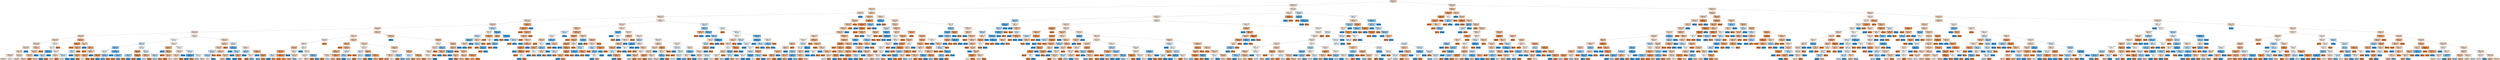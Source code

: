 digraph Tree {
node [shape=box, style="filled", color="black"] ;
0 [label="MMS_slowd <= 59.148\nsamples = 57323\nvalue = [33194, 24129]\nclass = UP", fillcolor="#f8ddc9"] ;
1 [label="MMS_MA120P <= 80.136\nsamples = 33571\nvalue = [19279, 14292]\nclass = UP", fillcolor="#f8decc"] ;
0 -> 1 [labeldistance=2.5, labelangle=45, headlabel="True"] ;
2 [label="MMS_macd <= 98.977\nsamples = 28703\nvalue = [16619, 12084]\nclass = UP", fillcolor="#f8ddc9"] ;
1 -> 2 ;
3 [label="MMS_macd <= 98.957\nsamples = 27622\nvalue = [15947, 11675]\nclass = UP", fillcolor="#f8ddca"] ;
2 -> 3 ;
4 [label="MMS_MA20P <= 67.325\nsamples = 27617\nvalue = [15947, 11670]\nclass = UP", fillcolor="#f8ddca"] ;
3 -> 4 ;
5 [label="MMS_WILLR <= 98.779\nsamples = 25441\nvalue = [14749, 10692]\nclass = UP", fillcolor="#f8dcc9"] ;
4 -> 5 ;
6 [label="MMS_slowk <= 91.645\nsamples = 25379\nvalue = [14699, 10680]\nclass = UP", fillcolor="#f8ddc9"] ;
5 -> 6 ;
7 [label="MMS_RSI <= 48.133\nsamples = 25298\nvalue = [14668, 10630]\nclass = UP", fillcolor="#f8dcc8"] ;
6 -> 7 ;
8 [label="MMS_macd <= 85.276\nsamples = 22586\nvalue = [13024, 9562]\nclass = UP", fillcolor="#f8deca"] ;
7 -> 8 ;
9 [label="MMS_macd <= 84.845\nsamples = 21392\nvalue = [12385, 9007]\nclass = UP", fillcolor="#f8ddc9"] ;
8 -> 9 ;
10 [label="MMS_WILLR <= 65.505\nsamples = 21341\nvalue = [12346, 8995]\nclass = UP", fillcolor="#f8ddc9"] ;
9 -> 10 ;
11 [label="MMS_WILLR <= 53.274\nsamples = 21001\nvalue = [12172, 8829]\nclass = UP", fillcolor="#f8dcc9"] ;
10 -> 11 ;
12 [label="MMS_WILLR <= 53.241\nsamples = 20374\nvalue = [11777, 8597]\nclass = UP", fillcolor="#f8ddca"] ;
11 -> 12 ;
13 [label="MMS_ADX <= 0.91\nsamples = 20371\nvalue = [11777, 8594]\nclass = UP", fillcolor="#f8ddc9"] ;
12 -> 13 ;
14 [label="MMS_macdhist <= 50.361\nsamples = 4660\nvalue = [2628, 2032]\nclass = UP", fillcolor="#f9e2d2"] ;
13 -> 14 ;
15 [label="samples = 4157\nvalue = [2381, 1776]\nclass = UP", fillcolor="#f8dfcd"] ;
14 -> 15 ;
16 [label="samples = 503\nvalue = [247, 256]\nclass = DOWN", fillcolor="#f8fcfe"] ;
14 -> 16 ;
17 [label="MMS_slowk <= 24.232\nsamples = 15711\nvalue = [9149, 6562]\nclass = UP", fillcolor="#f8dbc7"] ;
13 -> 17 ;
18 [label="samples = 10889\nvalue = [6261, 4628]\nclass = UP", fillcolor="#f8decb"] ;
17 -> 18 ;
19 [label="samples = 4822\nvalue = [2888, 1934]\nclass = UP", fillcolor="#f6d5be"] ;
17 -> 19 ;
20 [label="samples = 3\nvalue = [0, 3]\nclass = DOWN", fillcolor="#399de5"] ;
12 -> 20 ;
21 [label="MMS_MA60P <= 71.113\nsamples = 627\nvalue = [395, 232]\nclass = UP", fillcolor="#f4cbad"] ;
11 -> 21 ;
22 [label="MMS_slowd <= 58.802\nsamples = 614\nvalue = [382, 232]\nclass = UP", fillcolor="#f5ceb1"] ;
21 -> 22 ;
23 [label="MMS_WILLR <= 53.378\nsamples = 609\nvalue = [382, 227]\nclass = UP", fillcolor="#f4ccaf"] ;
22 -> 23 ;
24 [label="samples = 7\nvalue = [7, 0]\nclass = UP", fillcolor="#e58139"] ;
23 -> 24 ;
25 [label="samples = 602\nvalue = [375, 227]\nclass = UP", fillcolor="#f5cdb1"] ;
23 -> 25 ;
26 [label="samples = 5\nvalue = [0, 5]\nclass = DOWN", fillcolor="#399de5"] ;
22 -> 26 ;
27 [label="samples = 13\nvalue = [13, 0]\nclass = UP", fillcolor="#e58139"] ;
21 -> 27 ;
28 [label="MMS_MA60P <= 75.659\nsamples = 340\nvalue = [174, 166]\nclass = UP", fillcolor="#fef9f6"] ;
10 -> 28 ;
29 [label="MMS_RSI <= 1.993\nsamples = 333\nvalue = [167, 166]\nclass = UP", fillcolor="#fffefe"] ;
28 -> 29 ;
30 [label="MMS_macdhist <= 3.471\nsamples = 14\nvalue = [2, 12]\nclass = DOWN", fillcolor="#5aade9"] ;
29 -> 30 ;
31 [label="MMS_VAR <= 98.549\nsamples = 5\nvalue = [2, 3]\nclass = DOWN", fillcolor="#bddef6"] ;
30 -> 31 ;
32 [label="samples = 3\nvalue = [0, 3]\nclass = DOWN", fillcolor="#399de5"] ;
31 -> 32 ;
33 [label="samples = 2\nvalue = [2, 0]\nclass = UP", fillcolor="#e58139"] ;
31 -> 33 ;
34 [label="samples = 9\nvalue = [0, 9]\nclass = DOWN", fillcolor="#399de5"] ;
30 -> 34 ;
35 [label="MMS_macd <= 3.839\nsamples = 319\nvalue = [165, 154]\nclass = UP", fillcolor="#fdf7f2"] ;
29 -> 35 ;
36 [label="MMS_macd <= 3.042\nsamples = 178\nvalue = [105, 73]\nclass = UP", fillcolor="#f7d9c3"] ;
35 -> 36 ;
37 [label="samples = 169\nvalue = [96, 73]\nclass = UP", fillcolor="#f9e1d0"] ;
36 -> 37 ;
38 [label="samples = 9\nvalue = [9, 0]\nclass = UP", fillcolor="#e58139"] ;
36 -> 38 ;
39 [label="MMS_aroonup <= 92.262\nsamples = 141\nvalue = [60, 81]\nclass = DOWN", fillcolor="#cce6f8"] ;
35 -> 39 ;
40 [label="samples = 131\nvalue = [60, 71]\nclass = DOWN", fillcolor="#e0f0fb"] ;
39 -> 40 ;
41 [label="samples = 10\nvalue = [0, 10]\nclass = DOWN", fillcolor="#399de5"] ;
39 -> 41 ;
42 [label="samples = 7\nvalue = [7, 0]\nclass = UP", fillcolor="#e58139"] ;
28 -> 42 ;
43 [label="MMS_MOM <= 60.177\nsamples = 51\nvalue = [39, 12]\nclass = UP", fillcolor="#eda876"] ;
9 -> 43 ;
44 [label="MMS_macd <= 85.08\nsamples = 31\nvalue = [27, 4]\nclass = UP", fillcolor="#e99456"] ;
43 -> 44 ;
45 [label="samples = 16\nvalue = [16, 0]\nclass = UP", fillcolor="#e58139"] ;
44 -> 45 ;
46 [label="MMS_macd <= 85.156\nsamples = 15\nvalue = [11, 4]\nclass = UP", fillcolor="#eeaf81"] ;
44 -> 46 ;
47 [label="MMS_slowk <= 9.169\nsamples = 7\nvalue = [3, 4]\nclass = DOWN", fillcolor="#cee6f8"] ;
46 -> 47 ;
48 [label="samples = 3\nvalue = [0, 3]\nclass = DOWN", fillcolor="#399de5"] ;
47 -> 48 ;
49 [label="MMS_macd <= 85.099\nsamples = 4\nvalue = [3, 1]\nclass = UP", fillcolor="#eeab7b"] ;
47 -> 49 ;
50 [label="samples = 1\nvalue = [0, 1]\nclass = DOWN", fillcolor="#399de5"] ;
49 -> 50 ;
51 [label="samples = 3\nvalue = [3, 0]\nclass = UP", fillcolor="#e58139"] ;
49 -> 51 ;
52 [label="samples = 8\nvalue = [8, 0]\nclass = UP", fillcolor="#e58139"] ;
46 -> 52 ;
53 [label="MMS_MOM <= 68.807\nsamples = 20\nvalue = [12, 8]\nclass = UP", fillcolor="#f6d5bd"] ;
43 -> 53 ;
54 [label="samples = 4\nvalue = [0, 4]\nclass = DOWN", fillcolor="#399de5"] ;
53 -> 54 ;
55 [label="MMS_ADX <= 18.712\nsamples = 16\nvalue = [12, 4]\nclass = UP", fillcolor="#eeab7b"] ;
53 -> 55 ;
56 [label="samples = 5\nvalue = [5, 0]\nclass = UP", fillcolor="#e58139"] ;
55 -> 56 ;
57 [label="MMS_aroondown <= 25.0\nsamples = 11\nvalue = [7, 4]\nclass = UP", fillcolor="#f4c9aa"] ;
55 -> 57 ;
58 [label="MMS_VAR <= 11.064\nsamples = 9\nvalue = [7, 2]\nclass = UP", fillcolor="#eca572"] ;
57 -> 58 ;
59 [label="samples = 4\nvalue = [2, 2]\nclass = UP", fillcolor="#ffffff"] ;
58 -> 59 ;
60 [label="samples = 5\nvalue = [5, 0]\nclass = UP", fillcolor="#e58139"] ;
58 -> 60 ;
61 [label="samples = 2\nvalue = [0, 2]\nclass = DOWN", fillcolor="#399de5"] ;
57 -> 61 ;
62 [label="MMS_macd <= 91.752\nsamples = 1194\nvalue = [639, 555]\nclass = UP", fillcolor="#fceee5"] ;
8 -> 62 ;
63 [label="MMS_aroonup <= 36.932\nsamples = 739\nvalue = [366, 373]\nclass = DOWN", fillcolor="#fbfdff"] ;
62 -> 63 ;
64 [label="MMS_ATR <= 0.026\nsamples = 250\nvalue = [106, 144]\nclass = DOWN", fillcolor="#cbe5f8"] ;
63 -> 64 ;
65 [label="MMS_slowd <= 11.847\nsamples = 65\nvalue = [17, 48]\nclass = DOWN", fillcolor="#7fc0ee"] ;
64 -> 65 ;
66 [label="MMS_macd <= 86.747\nsamples = 21\nvalue = [10, 11]\nclass = DOWN", fillcolor="#edf6fd"] ;
65 -> 66 ;
67 [label="MMS_ADX <= 88.357\nsamples = 7\nvalue = [6, 1]\nclass = UP", fillcolor="#e9965a"] ;
66 -> 67 ;
68 [label="samples = 6\nvalue = [6, 0]\nclass = UP", fillcolor="#e58139"] ;
67 -> 68 ;
69 [label="samples = 1\nvalue = [0, 1]\nclass = DOWN", fillcolor="#399de5"] ;
67 -> 69 ;
70 [label="MMS_slowk <= 16.578\nsamples = 14\nvalue = [4, 10]\nclass = DOWN", fillcolor="#88c4ef"] ;
66 -> 70 ;
71 [label="samples = 12\nvalue = [2, 10]\nclass = DOWN", fillcolor="#61b1ea"] ;
70 -> 71 ;
72 [label="samples = 2\nvalue = [2, 0]\nclass = UP", fillcolor="#e58139"] ;
70 -> 72 ;
73 [label="MMS_MA120P <= 29.115\nsamples = 44\nvalue = [7, 37]\nclass = DOWN", fillcolor="#5eb0ea"] ;
65 -> 73 ;
74 [label="samples = 17\nvalue = [0, 17]\nclass = DOWN", fillcolor="#399de5"] ;
73 -> 74 ;
75 [label="MMS_MA120P <= 32.863\nsamples = 27\nvalue = [7, 20]\nclass = DOWN", fillcolor="#7ebfee"] ;
73 -> 75 ;
76 [label="samples = 3\nvalue = [3, 0]\nclass = UP", fillcolor="#e58139"] ;
75 -> 76 ;
77 [label="samples = 24\nvalue = [4, 20]\nclass = DOWN", fillcolor="#61b1ea"] ;
75 -> 77 ;
78 [label="MMS_MOM <= 4.037\nsamples = 185\nvalue = [89, 96]\nclass = DOWN", fillcolor="#f1f8fd"] ;
64 -> 78 ;
79 [label="MMS_ADX <= 0.571\nsamples = 20\nvalue = [17, 3]\nclass = UP", fillcolor="#ea975c"] ;
78 -> 79 ;
80 [label="MMS_aroonup <= 32.143\nsamples = 3\nvalue = [1, 2]\nclass = DOWN", fillcolor="#9ccef2"] ;
79 -> 80 ;
81 [label="samples = 1\nvalue = [1, 0]\nclass = UP", fillcolor="#e58139"] ;
80 -> 81 ;
82 [label="samples = 2\nvalue = [0, 2]\nclass = DOWN", fillcolor="#399de5"] ;
80 -> 82 ;
83 [label="MMS_VAR <= 95.885\nsamples = 17\nvalue = [16, 1]\nclass = UP", fillcolor="#e78945"] ;
79 -> 83 ;
84 [label="samples = 16\nvalue = [16, 0]\nclass = UP", fillcolor="#e58139"] ;
83 -> 84 ;
85 [label="samples = 1\nvalue = [0, 1]\nclass = DOWN", fillcolor="#399de5"] ;
83 -> 85 ;
86 [label="MMS_VAR <= 3.122\nsamples = 165\nvalue = [72, 93]\nclass = DOWN", fillcolor="#d2e9f9"] ;
78 -> 86 ;
87 [label="MMS_MA60P <= 61.869\nsamples = 21\nvalue = [15, 6]\nclass = UP", fillcolor="#efb388"] ;
86 -> 87 ;
88 [label="samples = 11\nvalue = [5, 6]\nclass = DOWN", fillcolor="#deeffb"] ;
87 -> 88 ;
89 [label="samples = 10\nvalue = [10, 0]\nclass = UP", fillcolor="#e58139"] ;
87 -> 89 ;
90 [label="MMS_WILLR <= 51.265\nsamples = 144\nvalue = [57, 87]\nclass = DOWN", fillcolor="#bbddf6"] ;
86 -> 90 ;
91 [label="samples = 137\nvalue = [51, 86]\nclass = DOWN", fillcolor="#aed7f4"] ;
90 -> 91 ;
92 [label="samples = 7\nvalue = [6, 1]\nclass = UP", fillcolor="#e9965a"] ;
90 -> 92 ;
93 [label="MMS_MA120P <= 13.967\nsamples = 489\nvalue = [260, 229]\nclass = UP", fillcolor="#fcf0e7"] ;
63 -> 93 ;
94 [label="MMS_MA20P <= 0.402\nsamples = 41\nvalue = [30, 11]\nclass = UP", fillcolor="#efaf82"] ;
93 -> 94 ;
95 [label="samples = 3\nvalue = [0, 3]\nclass = DOWN", fillcolor="#399de5"] ;
94 -> 95 ;
96 [label="MMS_slowd <= 15.15\nsamples = 38\nvalue = [30, 8]\nclass = UP", fillcolor="#eca36e"] ;
94 -> 96 ;
97 [label="samples = 13\nvalue = [13, 0]\nclass = UP", fillcolor="#e58139"] ;
96 -> 97 ;
98 [label="MMS_macd <= 87.217\nsamples = 25\nvalue = [17, 8]\nclass = UP", fillcolor="#f1bc96"] ;
96 -> 98 ;
99 [label="samples = 7\nvalue = [7, 0]\nclass = UP", fillcolor="#e58139"] ;
98 -> 99 ;
100 [label="samples = 18\nvalue = [10, 8]\nclass = UP", fillcolor="#fae6d7"] ;
98 -> 100 ;
101 [label="MMS_MA20P <= 29.453\nsamples = 448\nvalue = [230, 218]\nclass = UP", fillcolor="#fef8f5"] ;
93 -> 101 ;
102 [label="MMS_macd <= 91.555\nsamples = 216\nvalue = [125, 91]\nclass = UP", fillcolor="#f8ddc9"] ;
101 -> 102 ;
103 [label="MMS_MA60P <= 81.347\nsamples = 208\nvalue = [125, 83]\nclass = UP", fillcolor="#f6d5bc"] ;
102 -> 103 ;
104 [label="samples = 200\nvalue = [117, 83]\nclass = UP", fillcolor="#f7dac5"] ;
103 -> 104 ;
105 [label="samples = 8\nvalue = [8, 0]\nclass = UP", fillcolor="#e58139"] ;
103 -> 105 ;
106 [label="samples = 8\nvalue = [0, 8]\nclass = DOWN", fillcolor="#399de5"] ;
102 -> 106 ;
107 [label="MMS_macdhist <= 7.101\nsamples = 232\nvalue = [105, 127]\nclass = DOWN", fillcolor="#ddeefa"] ;
101 -> 107 ;
108 [label="MMS_aroondown <= 88.69\nsamples = 11\nvalue = [1, 10]\nclass = DOWN", fillcolor="#4da7e8"] ;
107 -> 108 ;
109 [label="samples = 10\nvalue = [0, 10]\nclass = DOWN", fillcolor="#399de5"] ;
108 -> 109 ;
110 [label="samples = 1\nvalue = [1, 0]\nclass = UP", fillcolor="#e58139"] ;
108 -> 110 ;
111 [label="MMS_MA60P <= 57.947\nsamples = 221\nvalue = [104, 117]\nclass = DOWN", fillcolor="#e9f4fc"] ;
107 -> 111 ;
112 [label="samples = 148\nvalue = [61, 87]\nclass = DOWN", fillcolor="#c4e2f7"] ;
111 -> 112 ;
113 [label="samples = 73\nvalue = [43, 30]\nclass = UP", fillcolor="#f7d9c3"] ;
111 -> 113 ;
114 [label="MMS_MA120P <= 73.133\nsamples = 455\nvalue = [273, 182]\nclass = UP", fillcolor="#f6d5bd"] ;
62 -> 114 ;
115 [label="MMS_MA120P <= 72.18\nsamples = 392\nvalue = [245, 147]\nclass = UP", fillcolor="#f5cdb0"] ;
114 -> 115 ;
116 [label="MMS_aroonup <= 3.571\nsamples = 381\nvalue = [234, 147]\nclass = UP", fillcolor="#f5d0b5"] ;
115 -> 116 ;
117 [label="MMS_macdhist <= 67.666\nsamples = 39\nvalue = [16, 23]\nclass = DOWN", fillcolor="#c3e1f7"] ;
116 -> 117 ;
118 [label="MMS_MA20P <= 17.16\nsamples = 36\nvalue = [13, 23]\nclass = DOWN", fillcolor="#a9d4f4"] ;
117 -> 118 ;
119 [label="samples = 23\nvalue = [12, 11]\nclass = UP", fillcolor="#fdf5ef"] ;
118 -> 119 ;
120 [label="samples = 13\nvalue = [1, 12]\nclass = DOWN", fillcolor="#49a5e7"] ;
118 -> 120 ;
121 [label="samples = 3\nvalue = [3, 0]\nclass = UP", fillcolor="#e58139"] ;
117 -> 121 ;
122 [label="MMS_aroonup <= 10.556\nsamples = 342\nvalue = [218, 124]\nclass = UP", fillcolor="#f4c9aa"] ;
116 -> 122 ;
123 [label="samples = 14\nvalue = [14, 0]\nclass = UP", fillcolor="#e58139"] ;
122 -> 123 ;
124 [label="MMS_WILLR <= 59.502\nsamples = 328\nvalue = [204, 124]\nclass = UP", fillcolor="#f5ceb1"] ;
122 -> 124 ;
125 [label="samples = 324\nvalue = [204, 120]\nclass = UP", fillcolor="#f4cbad"] ;
124 -> 125 ;
126 [label="samples = 4\nvalue = [0, 4]\nclass = DOWN", fillcolor="#399de5"] ;
124 -> 126 ;
127 [label="samples = 11\nvalue = [11, 0]\nclass = UP", fillcolor="#e58139"] ;
115 -> 127 ;
128 [label="MMS_slowd <= 13.222\nsamples = 63\nvalue = [28, 35]\nclass = DOWN", fillcolor="#d7ebfa"] ;
114 -> 128 ;
129 [label="MMS_MA60P <= 77.991\nsamples = 19\nvalue = [3, 16]\nclass = DOWN", fillcolor="#5eafea"] ;
128 -> 129 ;
130 [label="samples = 11\nvalue = [0, 11]\nclass = DOWN", fillcolor="#399de5"] ;
129 -> 130 ;
131 [label="MMS_MOM <= 54.526\nsamples = 8\nvalue = [3, 5]\nclass = DOWN", fillcolor="#b0d8f5"] ;
129 -> 131 ;
132 [label="samples = 4\nvalue = [0, 4]\nclass = DOWN", fillcolor="#399de5"] ;
131 -> 132 ;
133 [label="MMS_ADX <= 3.758\nsamples = 4\nvalue = [3, 1]\nclass = UP", fillcolor="#eeab7b"] ;
131 -> 133 ;
134 [label="samples = 1\nvalue = [0, 1]\nclass = DOWN", fillcolor="#399de5"] ;
133 -> 134 ;
135 [label="samples = 3\nvalue = [3, 0]\nclass = UP", fillcolor="#e58139"] ;
133 -> 135 ;
136 [label="MMS_MOM <= 71.293\nsamples = 44\nvalue = [25, 19]\nclass = UP", fillcolor="#f9e1cf"] ;
128 -> 136 ;
137 [label="MMS_macd <= 93.581\nsamples = 20\nvalue = [7, 13]\nclass = DOWN", fillcolor="#a4d2f3"] ;
136 -> 137 ;
138 [label="samples = 7\nvalue = [0, 7]\nclass = DOWN", fillcolor="#399de5"] ;
137 -> 138 ;
139 [label="MMS_MOM <= 49.736\nsamples = 13\nvalue = [7, 6]\nclass = UP", fillcolor="#fbede3"] ;
137 -> 139 ;
140 [label="samples = 5\nvalue = [5, 0]\nclass = UP", fillcolor="#e58139"] ;
139 -> 140 ;
141 [label="samples = 8\nvalue = [2, 6]\nclass = DOWN", fillcolor="#7bbeee"] ;
139 -> 141 ;
142 [label="MMS_MA60P <= 54.116\nsamples = 24\nvalue = [18, 6]\nclass = UP", fillcolor="#eeab7b"] ;
136 -> 142 ;
143 [label="samples = 2\nvalue = [0, 2]\nclass = DOWN", fillcolor="#399de5"] ;
142 -> 143 ;
144 [label="MMS_VAR <= 6.617\nsamples = 22\nvalue = [18, 4]\nclass = UP", fillcolor="#eb9d65"] ;
142 -> 144 ;
145 [label="samples = 4\nvalue = [1, 3]\nclass = DOWN", fillcolor="#7bbeee"] ;
144 -> 145 ;
146 [label="samples = 18\nvalue = [17, 1]\nclass = UP", fillcolor="#e78845"] ;
144 -> 146 ;
147 [label="MMS_MOM <= 69.038\nsamples = 2712\nvalue = [1644, 1068]\nclass = UP", fillcolor="#f6d3ba"] ;
7 -> 147 ;
148 [label="MMS_ATR <= 37.693\nsamples = 1870\nvalue = [1097, 773]\nclass = UP", fillcolor="#f7dac5"] ;
147 -> 148 ;
149 [label="MMS_VAR <= 98.283\nsamples = 953\nvalue = [522, 431]\nclass = UP", fillcolor="#fae9dc"] ;
148 -> 149 ;
150 [label="MMS_macd <= 7.321\nsamples = 942\nvalue = [511, 431]\nclass = UP", fillcolor="#fbebe0"] ;
149 -> 150 ;
151 [label="MMS_ATR <= 9.434\nsamples = 100\nvalue = [70, 30]\nclass = UP", fillcolor="#f0b78e"] ;
150 -> 151 ;
152 [label="MMS_MA120P <= 18.797\nsamples = 56\nvalue = [46, 10]\nclass = UP", fillcolor="#eb9c64"] ;
151 -> 152 ;
153 [label="MMS_slowd <= 30.435\nsamples = 9\nvalue = [4, 5]\nclass = DOWN", fillcolor="#d7ebfa"] ;
152 -> 153 ;
154 [label="samples = 4\nvalue = [0, 4]\nclass = DOWN", fillcolor="#399de5"] ;
153 -> 154 ;
155 [label="samples = 5\nvalue = [4, 1]\nclass = UP", fillcolor="#eca06a"] ;
153 -> 155 ;
156 [label="MMS_aroondown <= 76.786\nsamples = 47\nvalue = [42, 5]\nclass = UP", fillcolor="#e89051"] ;
152 -> 156 ;
157 [label="samples = 20\nvalue = [20, 0]\nclass = UP", fillcolor="#e58139"] ;
156 -> 157 ;
158 [label="samples = 27\nvalue = [22, 5]\nclass = UP", fillcolor="#eb9e66"] ;
156 -> 158 ;
159 [label="MMS_slowd <= 2.942\nsamples = 44\nvalue = [24, 20]\nclass = UP", fillcolor="#fbeade"] ;
151 -> 159 ;
160 [label="samples = 4\nvalue = [0, 4]\nclass = DOWN", fillcolor="#399de5"] ;
159 -> 160 ;
161 [label="MMS_WILLR <= 66.994\nsamples = 40\nvalue = [24, 16]\nclass = UP", fillcolor="#f6d5bd"] ;
159 -> 161 ;
162 [label="samples = 27\nvalue = [20, 7]\nclass = UP", fillcolor="#eead7e"] ;
161 -> 162 ;
163 [label="samples = 13\nvalue = [4, 9]\nclass = DOWN", fillcolor="#91c9f1"] ;
161 -> 163 ;
164 [label="MMS_RSI <= 48.24\nsamples = 842\nvalue = [441, 401]\nclass = UP", fillcolor="#fdf4ed"] ;
150 -> 164 ;
165 [label="samples = 5\nvalue = [0, 5]\nclass = DOWN", fillcolor="#399de5"] ;
164 -> 165 ;
166 [label="MMS_ATR <= 35.305\nsamples = 837\nvalue = [441, 396]\nclass = UP", fillcolor="#fcf2eb"] ;
164 -> 166 ;
167 [label="MMS_macdhist <= 58.085\nsamples = 817\nvalue = [436, 381]\nclass = UP", fillcolor="#fcefe6"] ;
166 -> 167 ;
168 [label="samples = 600\nvalue = [304, 296]\nclass = UP", fillcolor="#fefcfa"] ;
167 -> 168 ;
169 [label="samples = 217\nvalue = [132, 85]\nclass = UP", fillcolor="#f6d2b8"] ;
167 -> 169 ;
170 [label="MMS_MA20P <= 42.077\nsamples = 20\nvalue = [5, 15]\nclass = DOWN", fillcolor="#7bbeee"] ;
166 -> 170 ;
171 [label="samples = 3\nvalue = [3, 0]\nclass = UP", fillcolor="#e58139"] ;
170 -> 171 ;
172 [label="samples = 17\nvalue = [2, 15]\nclass = DOWN", fillcolor="#53aae8"] ;
170 -> 172 ;
173 [label="samples = 11\nvalue = [11, 0]\nclass = UP", fillcolor="#e58139"] ;
149 -> 173 ;
174 [label="MMS_MOM <= 16.688\nsamples = 917\nvalue = [575, 342]\nclass = UP", fillcolor="#f4ccaf"] ;
148 -> 174 ;
175 [label="MMS_RSI <= 48.792\nsamples = 227\nvalue = [163, 64]\nclass = UP", fillcolor="#efb287"] ;
174 -> 175 ;
176 [label="samples = 17\nvalue = [17, 0]\nclass = UP", fillcolor="#e58139"] ;
175 -> 176 ;
177 [label="MMS_WILLR <= 66.997\nsamples = 210\nvalue = [146, 64]\nclass = UP", fillcolor="#f0b890"] ;
175 -> 177 ;
178 [label="MMS_MA60P <= 28.166\nsamples = 177\nvalue = [131, 46]\nclass = UP", fillcolor="#eead7f"] ;
177 -> 178 ;
179 [label="MMS_aroondown <= 25.0\nsamples = 37\nvalue = [21, 16]\nclass = UP", fillcolor="#f9e1d0"] ;
178 -> 179 ;
180 [label="samples = 8\nvalue = [8, 0]\nclass = UP", fillcolor="#e58139"] ;
179 -> 180 ;
181 [label="samples = 29\nvalue = [13, 16]\nclass = DOWN", fillcolor="#daedfa"] ;
179 -> 181 ;
182 [label="MMS_aroondown <= 43.651\nsamples = 140\nvalue = [110, 30]\nclass = UP", fillcolor="#eca36f"] ;
178 -> 182 ;
183 [label="samples = 74\nvalue = [52, 22]\nclass = UP", fillcolor="#f0b68d"] ;
182 -> 183 ;
184 [label="samples = 66\nvalue = [58, 8]\nclass = UP", fillcolor="#e99254"] ;
182 -> 184 ;
185 [label="MMS_slowk <= 58.898\nsamples = 33\nvalue = [15, 18]\nclass = DOWN", fillcolor="#deeffb"] ;
177 -> 185 ;
186 [label="MMS_VAR <= 3.47\nsamples = 27\nvalue = [9, 18]\nclass = DOWN", fillcolor="#9ccef2"] ;
185 -> 186 ;
187 [label="samples = 6\nvalue = [0, 6]\nclass = DOWN", fillcolor="#399de5"] ;
186 -> 187 ;
188 [label="samples = 21\nvalue = [9, 12]\nclass = DOWN", fillcolor="#cee6f8"] ;
186 -> 188 ;
189 [label="samples = 6\nvalue = [6, 0]\nclass = UP", fillcolor="#e58139"] ;
185 -> 189 ;
190 [label="MMS_WILLR <= 49.449\nsamples = 690\nvalue = [412, 278]\nclass = UP", fillcolor="#f7d6bf"] ;
174 -> 190 ;
191 [label="MMS_MA120P <= 68.145\nsamples = 305\nvalue = [159, 146]\nclass = UP", fillcolor="#fdf5ef"] ;
190 -> 191 ;
192 [label="MMS_RSI <= 48.248\nsamples = 234\nvalue = [107, 127]\nclass = DOWN", fillcolor="#e0f0fb"] ;
191 -> 192 ;
193 [label="samples = 5\nvalue = [5, 0]\nclass = UP", fillcolor="#e58139"] ;
192 -> 193 ;
194 [label="MMS_ATR <= 41.529\nsamples = 229\nvalue = [102, 127]\nclass = DOWN", fillcolor="#d8ecfa"] ;
192 -> 194 ;
195 [label="samples = 4\nvalue = [4, 0]\nclass = UP", fillcolor="#e58139"] ;
194 -> 195 ;
196 [label="samples = 225\nvalue = [98, 127]\nclass = DOWN", fillcolor="#d2e9f9"] ;
194 -> 196 ;
197 [label="MMS_RSI <= 50.054\nsamples = 71\nvalue = [52, 19]\nclass = UP", fillcolor="#eeaf81"] ;
191 -> 197 ;
198 [label="MMS_ADX <= 39.366\nsamples = 8\nvalue = [1, 7]\nclass = DOWN", fillcolor="#55abe9"] ;
197 -> 198 ;
199 [label="samples = 1\nvalue = [1, 0]\nclass = UP", fillcolor="#e58139"] ;
198 -> 199 ;
200 [label="samples = 7\nvalue = [0, 7]\nclass = DOWN", fillcolor="#399de5"] ;
198 -> 200 ;
201 [label="MMS_MA60P <= 77.07\nsamples = 63\nvalue = [51, 12]\nclass = UP", fillcolor="#eb9f68"] ;
197 -> 201 ;
202 [label="samples = 47\nvalue = [35, 12]\nclass = UP", fillcolor="#eeac7d"] ;
201 -> 202 ;
203 [label="samples = 16\nvalue = [16, 0]\nclass = UP", fillcolor="#e58139"] ;
201 -> 203 ;
204 [label="MMS_MOM <= 34.991\nsamples = 385\nvalue = [253, 132]\nclass = UP", fillcolor="#f3c3a0"] ;
190 -> 204 ;
205 [label="MMS_MA120P <= 68.064\nsamples = 152\nvalue = [85, 67]\nclass = UP", fillcolor="#f9e4d5"] ;
204 -> 205 ;
206 [label="MMS_aroondown <= 51.923\nsamples = 127\nvalue = [77, 50]\nclass = UP", fillcolor="#f6d3ba"] ;
205 -> 206 ;
207 [label="samples = 46\nvalue = [36, 10]\nclass = UP", fillcolor="#eca470"] ;
206 -> 207 ;
208 [label="samples = 81\nvalue = [41, 40]\nclass = UP", fillcolor="#fefcfa"] ;
206 -> 208 ;
209 [label="MMS_slowd <= 15.933\nsamples = 25\nvalue = [8, 17]\nclass = DOWN", fillcolor="#96cbf1"] ;
205 -> 209 ;
210 [label="samples = 3\nvalue = [3, 0]\nclass = UP", fillcolor="#e58139"] ;
209 -> 210 ;
211 [label="samples = 22\nvalue = [5, 17]\nclass = DOWN", fillcolor="#73baed"] ;
209 -> 211 ;
212 [label="MMS_ATR <= 57.26\nsamples = 233\nvalue = [168, 65]\nclass = UP", fillcolor="#efb286"] ;
204 -> 212 ;
213 [label="MMS_MA120P <= 73.766\nsamples = 38\nvalue = [17, 21]\nclass = DOWN", fillcolor="#d9ecfa"] ;
212 -> 213 ;
214 [label="samples = 30\nvalue = [10, 20]\nclass = DOWN", fillcolor="#9ccef2"] ;
213 -> 214 ;
215 [label="samples = 8\nvalue = [7, 1]\nclass = UP", fillcolor="#e99355"] ;
213 -> 215 ;
216 [label="MMS_slowd <= 35.896\nsamples = 195\nvalue = [151, 44]\nclass = UP", fillcolor="#eda673"] ;
212 -> 216 ;
217 [label="samples = 116\nvalue = [81, 35]\nclass = UP", fillcolor="#f0b78f"] ;
216 -> 217 ;
218 [label="samples = 79\nvalue = [70, 9]\nclass = UP", fillcolor="#e89152"] ;
216 -> 218 ;
219 [label="MMS_MA120P <= 6.902\nsamples = 842\nvalue = [547, 295]\nclass = UP", fillcolor="#f3c5a4"] ;
147 -> 219 ;
220 [label="samples = 5\nvalue = [0, 5]\nclass = DOWN", fillcolor="#399de5"] ;
219 -> 220 ;
221 [label="MMS_VAR <= 2.103\nsamples = 837\nvalue = [547, 290]\nclass = UP", fillcolor="#f3c4a2"] ;
219 -> 221 ;
222 [label="MMS_VAR <= 1.467\nsamples = 121\nvalue = [63, 58]\nclass = UP", fillcolor="#fdf5ef"] ;
221 -> 222 ;
223 [label="MMS_VAR <= 1.328\nsamples = 100\nvalue = [58, 42]\nclass = UP", fillcolor="#f8dcc8"] ;
222 -> 223 ;
224 [label="MMS_macd <= 98.142\nsamples = 95\nvalue = [53, 42]\nclass = UP", fillcolor="#fae5d6"] ;
223 -> 224 ;
225 [label="MMS_MA60P <= 80.329\nsamples = 90\nvalue = [48, 42]\nclass = UP", fillcolor="#fcefe6"] ;
224 -> 225 ;
226 [label="samples = 84\nvalue = [48, 36]\nclass = UP", fillcolor="#f8e0ce"] ;
225 -> 226 ;
227 [label="samples = 6\nvalue = [0, 6]\nclass = DOWN", fillcolor="#399de5"] ;
225 -> 227 ;
228 [label="samples = 5\nvalue = [5, 0]\nclass = UP", fillcolor="#e58139"] ;
224 -> 228 ;
229 [label="samples = 5\nvalue = [5, 0]\nclass = UP", fillcolor="#e58139"] ;
223 -> 229 ;
230 [label="MMS_MOM <= 78.156\nsamples = 21\nvalue = [5, 16]\nclass = DOWN", fillcolor="#77bced"] ;
222 -> 230 ;
231 [label="MMS_slowd <= 20.291\nsamples = 4\nvalue = [3, 1]\nclass = UP", fillcolor="#eeab7b"] ;
230 -> 231 ;
232 [label="samples = 1\nvalue = [0, 1]\nclass = DOWN", fillcolor="#399de5"] ;
231 -> 232 ;
233 [label="samples = 3\nvalue = [3, 0]\nclass = UP", fillcolor="#e58139"] ;
231 -> 233 ;
234 [label="MMS_MA120P <= 76.281\nsamples = 17\nvalue = [2, 15]\nclass = DOWN", fillcolor="#53aae8"] ;
230 -> 234 ;
235 [label="samples = 14\nvalue = [0, 14]\nclass = DOWN", fillcolor="#399de5"] ;
234 -> 235 ;
236 [label="MMS_VAR <= 1.782\nsamples = 3\nvalue = [2, 1]\nclass = UP", fillcolor="#f2c09c"] ;
234 -> 236 ;
237 [label="samples = 1\nvalue = [0, 1]\nclass = DOWN", fillcolor="#399de5"] ;
236 -> 237 ;
238 [label="samples = 2\nvalue = [2, 0]\nclass = UP", fillcolor="#e58139"] ;
236 -> 238 ;
239 [label="MMS_RSI <= 81.51\nsamples = 716\nvalue = [484, 232]\nclass = UP", fillcolor="#f1bd98"] ;
221 -> 239 ;
240 [label="MMS_macd <= 3.892\nsamples = 712\nvalue = [484, 228]\nclass = UP", fillcolor="#f1bc96"] ;
239 -> 240 ;
241 [label="samples = 11\nvalue = [11, 0]\nclass = UP", fillcolor="#e58139"] ;
240 -> 241 ;
242 [label="MMS_RSI <= 66.641\nsamples = 701\nvalue = [473, 228]\nclass = UP", fillcolor="#f2be98"] ;
240 -> 242 ;
243 [label="MMS_VAR <= 70.433\nsamples = 644\nvalue = [425, 219]\nclass = UP", fillcolor="#f2c29f"] ;
242 -> 243 ;
244 [label="samples = 610\nvalue = [396, 214]\nclass = UP", fillcolor="#f3c5a4"] ;
243 -> 244 ;
245 [label="samples = 34\nvalue = [29, 5]\nclass = UP", fillcolor="#e9975b"] ;
243 -> 245 ;
246 [label="MMS_aroonup <= 46.429\nsamples = 57\nvalue = [48, 9]\nclass = UP", fillcolor="#ea995e"] ;
242 -> 246 ;
247 [label="samples = 34\nvalue = [25, 9]\nclass = UP", fillcolor="#eeae80"] ;
246 -> 247 ;
248 [label="samples = 23\nvalue = [23, 0]\nclass = UP", fillcolor="#e58139"] ;
246 -> 248 ;
249 [label="samples = 4\nvalue = [0, 4]\nclass = DOWN", fillcolor="#399de5"] ;
239 -> 249 ;
250 [label="MMS_MA120P <= 34.889\nsamples = 81\nvalue = [31, 50]\nclass = DOWN", fillcolor="#b4daf5"] ;
6 -> 250 ;
251 [label="MMS_ATR <= 53.237\nsamples = 49\nvalue = [26, 23]\nclass = UP", fillcolor="#fcf0e8"] ;
250 -> 251 ;
252 [label="MMS_WILLR <= 39.93\nsamples = 34\nvalue = [14, 20]\nclass = DOWN", fillcolor="#c4e2f7"] ;
251 -> 252 ;
253 [label="MMS_WILLR <= 23.176\nsamples = 16\nvalue = [3, 13]\nclass = DOWN", fillcolor="#67b4eb"] ;
252 -> 253 ;
254 [label="MMS_slowk <= 97.186\nsamples = 5\nvalue = [3, 2]\nclass = UP", fillcolor="#f6d5bd"] ;
253 -> 254 ;
255 [label="samples = 2\nvalue = [0, 2]\nclass = DOWN", fillcolor="#399de5"] ;
254 -> 255 ;
256 [label="samples = 3\nvalue = [3, 0]\nclass = UP", fillcolor="#e58139"] ;
254 -> 256 ;
257 [label="samples = 11\nvalue = [0, 11]\nclass = DOWN", fillcolor="#399de5"] ;
253 -> 257 ;
258 [label="MMS_MA120P <= 20.713\nsamples = 18\nvalue = [11, 7]\nclass = UP", fillcolor="#f6d1b7"] ;
252 -> 258 ;
259 [label="MMS_RSI <= 21.078\nsamples = 11\nvalue = [4, 7]\nclass = DOWN", fillcolor="#aad5f4"] ;
258 -> 259 ;
260 [label="samples = 3\nvalue = [3, 0]\nclass = UP", fillcolor="#e58139"] ;
259 -> 260 ;
261 [label="MMS_slowd <= 44.399\nsamples = 8\nvalue = [1, 7]\nclass = DOWN", fillcolor="#55abe9"] ;
259 -> 261 ;
262 [label="samples = 1\nvalue = [1, 0]\nclass = UP", fillcolor="#e58139"] ;
261 -> 262 ;
263 [label="samples = 7\nvalue = [0, 7]\nclass = DOWN", fillcolor="#399de5"] ;
261 -> 263 ;
264 [label="samples = 7\nvalue = [7, 0]\nclass = UP", fillcolor="#e58139"] ;
258 -> 264 ;
265 [label="MMS_WILLR <= 58.852\nsamples = 15\nvalue = [12, 3]\nclass = UP", fillcolor="#eca06a"] ;
251 -> 265 ;
266 [label="samples = 9\nvalue = [9, 0]\nclass = UP", fillcolor="#e58139"] ;
265 -> 266 ;
267 [label="MMS_macd <= 1.838\nsamples = 6\nvalue = [3, 3]\nclass = UP", fillcolor="#ffffff"] ;
265 -> 267 ;
268 [label="samples = 2\nvalue = [2, 0]\nclass = UP", fillcolor="#e58139"] ;
267 -> 268 ;
269 [label="MMS_VAR <= 28.294\nsamples = 4\nvalue = [1, 3]\nclass = DOWN", fillcolor="#7bbeee"] ;
267 -> 269 ;
270 [label="samples = 1\nvalue = [1, 0]\nclass = UP", fillcolor="#e58139"] ;
269 -> 270 ;
271 [label="samples = 3\nvalue = [0, 3]\nclass = DOWN", fillcolor="#399de5"] ;
269 -> 271 ;
272 [label="MMS_slowd <= 44.064\nsamples = 32\nvalue = [5, 27]\nclass = DOWN", fillcolor="#5eafea"] ;
250 -> 272 ;
273 [label="MMS_RSI <= 46.1\nsamples = 4\nvalue = [3, 1]\nclass = UP", fillcolor="#eeab7b"] ;
272 -> 273 ;
274 [label="samples = 1\nvalue = [0, 1]\nclass = DOWN", fillcolor="#399de5"] ;
273 -> 274 ;
275 [label="samples = 3\nvalue = [3, 0]\nclass = UP", fillcolor="#e58139"] ;
273 -> 275 ;
276 [label="MMS_MOM <= 82.853\nsamples = 28\nvalue = [2, 26]\nclass = DOWN", fillcolor="#48a5e7"] ;
272 -> 276 ;
277 [label="samples = 23\nvalue = [0, 23]\nclass = DOWN", fillcolor="#399de5"] ;
276 -> 277 ;
278 [label="MMS_aroondown <= 71.429\nsamples = 5\nvalue = [2, 3]\nclass = DOWN", fillcolor="#bddef6"] ;
276 -> 278 ;
279 [label="samples = 2\nvalue = [2, 0]\nclass = UP", fillcolor="#e58139"] ;
278 -> 279 ;
280 [label="samples = 3\nvalue = [0, 3]\nclass = DOWN", fillcolor="#399de5"] ;
278 -> 280 ;
281 [label="MMS_MA120P <= 71.563\nsamples = 62\nvalue = [50, 12]\nclass = UP", fillcolor="#eb9f69"] ;
5 -> 281 ;
282 [label="MMS_aroondown <= 63.333\nsamples = 59\nvalue = [50, 9]\nclass = UP", fillcolor="#ea985d"] ;
281 -> 282 ;
283 [label="samples = 20\nvalue = [20, 0]\nclass = UP", fillcolor="#e58139"] ;
282 -> 283 ;
284 [label="MMS_aroonup <= 46.923\nsamples = 39\nvalue = [30, 9]\nclass = UP", fillcolor="#eda774"] ;
282 -> 284 ;
285 [label="MMS_MA60P <= 13.64\nsamples = 30\nvalue = [21, 9]\nclass = UP", fillcolor="#f0b78e"] ;
284 -> 285 ;
286 [label="samples = 7\nvalue = [7, 0]\nclass = UP", fillcolor="#e58139"] ;
285 -> 286 ;
287 [label="MMS_macdhist <= 26.655\nsamples = 23\nvalue = [14, 9]\nclass = UP", fillcolor="#f6d2b8"] ;
285 -> 287 ;
288 [label="samples = 4\nvalue = [0, 4]\nclass = DOWN", fillcolor="#399de5"] ;
287 -> 288 ;
289 [label="MMS_macdhist <= 70.034\nsamples = 19\nvalue = [14, 5]\nclass = UP", fillcolor="#eeae80"] ;
287 -> 289 ;
290 [label="MMS_MA60P <= 16.69\nsamples = 16\nvalue = [14, 2]\nclass = UP", fillcolor="#e99355"] ;
289 -> 290 ;
291 [label="samples = 1\nvalue = [0, 1]\nclass = DOWN", fillcolor="#399de5"] ;
290 -> 291 ;
292 [label="MMS_MA60P <= 56.176\nsamples = 15\nvalue = [14, 1]\nclass = UP", fillcolor="#e78a47"] ;
290 -> 292 ;
293 [label="samples = 13\nvalue = [13, 0]\nclass = UP", fillcolor="#e58139"] ;
292 -> 293 ;
294 [label="MMS_ADX <= 93.052\nsamples = 2\nvalue = [1, 1]\nclass = UP", fillcolor="#ffffff"] ;
292 -> 294 ;
295 [label="samples = 1\nvalue = [0, 1]\nclass = DOWN", fillcolor="#399de5"] ;
294 -> 295 ;
296 [label="samples = 1\nvalue = [1, 0]\nclass = UP", fillcolor="#e58139"] ;
294 -> 296 ;
297 [label="samples = 3\nvalue = [0, 3]\nclass = DOWN", fillcolor="#399de5"] ;
289 -> 297 ;
298 [label="samples = 9\nvalue = [9, 0]\nclass = UP", fillcolor="#e58139"] ;
284 -> 298 ;
299 [label="samples = 3\nvalue = [0, 3]\nclass = DOWN", fillcolor="#399de5"] ;
281 -> 299 ;
300 [label="MMS_macdsignal <= 83.195\nsamples = 2176\nvalue = [1198, 978]\nclass = UP", fillcolor="#fae8db"] ;
4 -> 300 ;
301 [label="MMS_slowk <= 13.094\nsamples = 1942\nvalue = [1095, 847]\nclass = UP", fillcolor="#f9e2d2"] ;
300 -> 301 ;
302 [label="MMS_WILLR <= 21.485\nsamples = 179\nvalue = [120, 59]\nclass = UP", fillcolor="#f2bf9a"] ;
301 -> 302 ;
303 [label="MMS_MA120P <= 31.665\nsamples = 45\nvalue = [20, 25]\nclass = DOWN", fillcolor="#d7ebfa"] ;
302 -> 303 ;
304 [label="MMS_VAR <= 19.137\nsamples = 38\nvalue = [20, 18]\nclass = UP", fillcolor="#fcf2eb"] ;
303 -> 304 ;
305 [label="MMS_ADX <= 51.926\nsamples = 28\nvalue = [18, 10]\nclass = UP", fillcolor="#f3c7a7"] ;
304 -> 305 ;
306 [label="samples = 8\nvalue = [8, 0]\nclass = UP", fillcolor="#e58139"] ;
305 -> 306 ;
307 [label="MMS_MA120P <= 0.949\nsamples = 20\nvalue = [10, 10]\nclass = UP", fillcolor="#ffffff"] ;
305 -> 307 ;
308 [label="MMS_MOM <= 11.119\nsamples = 9\nvalue = [7, 2]\nclass = UP", fillcolor="#eca572"] ;
307 -> 308 ;
309 [label="samples = 5\nvalue = [5, 0]\nclass = UP", fillcolor="#e58139"] ;
308 -> 309 ;
310 [label="MMS_MA60P <= 2.365\nsamples = 4\nvalue = [2, 2]\nclass = UP", fillcolor="#ffffff"] ;
308 -> 310 ;
311 [label="samples = 2\nvalue = [0, 2]\nclass = DOWN", fillcolor="#399de5"] ;
310 -> 311 ;
312 [label="samples = 2\nvalue = [2, 0]\nclass = UP", fillcolor="#e58139"] ;
310 -> 312 ;
313 [label="MMS_WILLR <= 13.916\nsamples = 11\nvalue = [3, 8]\nclass = DOWN", fillcolor="#83c2ef"] ;
307 -> 313 ;
314 [label="MMS_slowd <= 0.483\nsamples = 5\nvalue = [3, 2]\nclass = UP", fillcolor="#f6d5bd"] ;
313 -> 314 ;
315 [label="samples = 2\nvalue = [0, 2]\nclass = DOWN", fillcolor="#399de5"] ;
314 -> 315 ;
316 [label="samples = 3\nvalue = [3, 0]\nclass = UP", fillcolor="#e58139"] ;
314 -> 316 ;
317 [label="samples = 6\nvalue = [0, 6]\nclass = DOWN", fillcolor="#399de5"] ;
313 -> 317 ;
318 [label="MMS_WILLR <= 13.439\nsamples = 10\nvalue = [2, 8]\nclass = DOWN", fillcolor="#6ab6ec"] ;
304 -> 318 ;
319 [label="samples = 7\nvalue = [0, 7]\nclass = DOWN", fillcolor="#399de5"] ;
318 -> 319 ;
320 [label="MMS_VAR <= 39.732\nsamples = 3\nvalue = [2, 1]\nclass = UP", fillcolor="#f2c09c"] ;
318 -> 320 ;
321 [label="samples = 2\nvalue = [2, 0]\nclass = UP", fillcolor="#e58139"] ;
320 -> 321 ;
322 [label="samples = 1\nvalue = [0, 1]\nclass = DOWN", fillcolor="#399de5"] ;
320 -> 322 ;
323 [label="samples = 7\nvalue = [0, 7]\nclass = DOWN", fillcolor="#399de5"] ;
303 -> 323 ;
324 [label="MMS_macdsignal <= 29.134\nsamples = 134\nvalue = [100, 34]\nclass = UP", fillcolor="#eeac7c"] ;
302 -> 324 ;
325 [label="MMS_slowd <= 3.197\nsamples = 95\nvalue = [76, 19]\nclass = UP", fillcolor="#eca06a"] ;
324 -> 325 ;
326 [label="samples = 17\nvalue = [17, 0]\nclass = UP", fillcolor="#e58139"] ;
325 -> 326 ;
327 [label="MMS_ADX <= 98.653\nsamples = 78\nvalue = [59, 19]\nclass = UP", fillcolor="#edaa79"] ;
325 -> 327 ;
328 [label="MMS_slowd <= 4.269\nsamples = 58\nvalue = [48, 10]\nclass = UP", fillcolor="#ea9b62"] ;
327 -> 328 ;
329 [label="samples = 2\nvalue = [0, 2]\nclass = DOWN", fillcolor="#399de5"] ;
328 -> 329 ;
330 [label="MMS_MA120P <= 7.535\nsamples = 56\nvalue = [48, 8]\nclass = UP", fillcolor="#e9965a"] ;
328 -> 330 ;
331 [label="MMS_slowd <= 25.467\nsamples = 7\nvalue = [3, 4]\nclass = DOWN", fillcolor="#cee6f8"] ;
330 -> 331 ;
332 [label="samples = 4\nvalue = [0, 4]\nclass = DOWN", fillcolor="#399de5"] ;
331 -> 332 ;
333 [label="samples = 3\nvalue = [3, 0]\nclass = UP", fillcolor="#e58139"] ;
331 -> 333 ;
334 [label="MMS_ADX <= 0.438\nsamples = 49\nvalue = [45, 4]\nclass = UP", fillcolor="#e78c4b"] ;
330 -> 334 ;
335 [label="MMS_slowk <= 0.526\nsamples = 14\nvalue = [10, 4]\nclass = UP", fillcolor="#efb388"] ;
334 -> 335 ;
336 [label="samples = 2\nvalue = [0, 2]\nclass = DOWN", fillcolor="#399de5"] ;
335 -> 336 ;
337 [label="samples = 12\nvalue = [10, 2]\nclass = UP", fillcolor="#ea9a61"] ;
335 -> 337 ;
338 [label="samples = 35\nvalue = [35, 0]\nclass = UP", fillcolor="#e58139"] ;
334 -> 338 ;
339 [label="MMS_MA60P <= 7.266\nsamples = 20\nvalue = [11, 9]\nclass = UP", fillcolor="#fae8db"] ;
327 -> 339 ;
340 [label="samples = 5\nvalue = [5, 0]\nclass = UP", fillcolor="#e58139"] ;
339 -> 340 ;
341 [label="MMS_aroonup <= 44.444\nsamples = 15\nvalue = [6, 9]\nclass = DOWN", fillcolor="#bddef6"] ;
339 -> 341 ;
342 [label="MMS_MA20P <= 70.473\nsamples = 9\nvalue = [1, 8]\nclass = DOWN", fillcolor="#52a9e8"] ;
341 -> 342 ;
343 [label="samples = 1\nvalue = [1, 0]\nclass = UP", fillcolor="#e58139"] ;
342 -> 343 ;
344 [label="samples = 8\nvalue = [0, 8]\nclass = DOWN", fillcolor="#399de5"] ;
342 -> 344 ;
345 [label="MMS_slowk <= 12.246\nsamples = 6\nvalue = [5, 1]\nclass = UP", fillcolor="#ea9a61"] ;
341 -> 345 ;
346 [label="samples = 5\nvalue = [5, 0]\nclass = UP", fillcolor="#e58139"] ;
345 -> 346 ;
347 [label="samples = 1\nvalue = [0, 1]\nclass = DOWN", fillcolor="#399de5"] ;
345 -> 347 ;
348 [label="MMS_MA60P <= 46.984\nsamples = 39\nvalue = [24, 15]\nclass = UP", fillcolor="#f5d0b5"] ;
324 -> 348 ;
349 [label="MMS_ADX <= 49.845\nsamples = 6\nvalue = [1, 5]\nclass = DOWN", fillcolor="#61b1ea"] ;
348 -> 349 ;
350 [label="samples = 5\nvalue = [0, 5]\nclass = DOWN", fillcolor="#399de5"] ;
349 -> 350 ;
351 [label="samples = 1\nvalue = [1, 0]\nclass = UP", fillcolor="#e58139"] ;
349 -> 351 ;
352 [label="MMS_MOM <= 55.334\nsamples = 33\nvalue = [23, 10]\nclass = UP", fillcolor="#f0b88f"] ;
348 -> 352 ;
353 [label="MMS_MA120P <= 56.381\nsamples = 23\nvalue = [13, 10]\nclass = UP", fillcolor="#f9e2d1"] ;
352 -> 353 ;
354 [label="MMS_MA120P <= 16.632\nsamples = 15\nvalue = [6, 9]\nclass = DOWN", fillcolor="#bddef6"] ;
353 -> 354 ;
355 [label="samples = 3\nvalue = [3, 0]\nclass = UP", fillcolor="#e58139"] ;
354 -> 355 ;
356 [label="MMS_VAR <= 5.643\nsamples = 12\nvalue = [3, 9]\nclass = DOWN", fillcolor="#7bbeee"] ;
354 -> 356 ;
357 [label="MMS_macdsignal <= 41.398\nsamples = 6\nvalue = [3, 3]\nclass = UP", fillcolor="#ffffff"] ;
356 -> 357 ;
358 [label="samples = 2\nvalue = [0, 2]\nclass = DOWN", fillcolor="#399de5"] ;
357 -> 358 ;
359 [label="samples = 4\nvalue = [3, 1]\nclass = UP", fillcolor="#eeab7b"] ;
357 -> 359 ;
360 [label="samples = 6\nvalue = [0, 6]\nclass = DOWN", fillcolor="#399de5"] ;
356 -> 360 ;
361 [label="MMS_macdhist <= 65.164\nsamples = 8\nvalue = [7, 1]\nclass = UP", fillcolor="#e99355"] ;
353 -> 361 ;
362 [label="samples = 1\nvalue = [0, 1]\nclass = DOWN", fillcolor="#399de5"] ;
361 -> 362 ;
363 [label="samples = 7\nvalue = [7, 0]\nclass = UP", fillcolor="#e58139"] ;
361 -> 363 ;
364 [label="samples = 10\nvalue = [10, 0]\nclass = UP", fillcolor="#e58139"] ;
352 -> 364 ;
365 [label="MMS_MA20P <= 67.583\nsamples = 1763\nvalue = [975, 788]\nclass = UP", fillcolor="#fae7d9"] ;
301 -> 365 ;
366 [label="MMS_RSI <= 56.086\nsamples = 11\nvalue = [2, 9]\nclass = DOWN", fillcolor="#65b3eb"] ;
365 -> 366 ;
367 [label="samples = 7\nvalue = [0, 7]\nclass = DOWN", fillcolor="#399de5"] ;
366 -> 367 ;
368 [label="MMS_MA120P <= 39.914\nsamples = 4\nvalue = [2, 2]\nclass = UP", fillcolor="#ffffff"] ;
366 -> 368 ;
369 [label="samples = 2\nvalue = [2, 0]\nclass = UP", fillcolor="#e58139"] ;
368 -> 369 ;
370 [label="samples = 2\nvalue = [0, 2]\nclass = DOWN", fillcolor="#399de5"] ;
368 -> 370 ;
371 [label="MMS_MA20P <= 68.12\nsamples = 1752\nvalue = [973, 779]\nclass = UP", fillcolor="#fae6d8"] ;
365 -> 371 ;
372 [label="MMS_slowd <= 44.589\nsamples = 45\nvalue = [33, 12]\nclass = UP", fillcolor="#eeaf81"] ;
371 -> 372 ;
373 [label="MMS_macdsignal <= 28.797\nsamples = 28\nvalue = [16, 12]\nclass = UP", fillcolor="#f8e0ce"] ;
372 -> 373 ;
374 [label="MMS_MOM <= 90.854\nsamples = 24\nvalue = [16, 8]\nclass = UP", fillcolor="#f2c09c"] ;
373 -> 374 ;
375 [label="MMS_MOM <= 24.697\nsamples = 21\nvalue = [16, 5]\nclass = UP", fillcolor="#eda877"] ;
374 -> 375 ;
376 [label="MMS_MA120P <= 27.356\nsamples = 9\nvalue = [4, 5]\nclass = DOWN", fillcolor="#d7ebfa"] ;
375 -> 376 ;
377 [label="samples = 4\nvalue = [0, 4]\nclass = DOWN", fillcolor="#399de5"] ;
376 -> 377 ;
378 [label="MMS_macdhist <= 58.158\nsamples = 5\nvalue = [4, 1]\nclass = UP", fillcolor="#eca06a"] ;
376 -> 378 ;
379 [label="samples = 1\nvalue = [0, 1]\nclass = DOWN", fillcolor="#399de5"] ;
378 -> 379 ;
380 [label="samples = 4\nvalue = [4, 0]\nclass = UP", fillcolor="#e58139"] ;
378 -> 380 ;
381 [label="samples = 12\nvalue = [12, 0]\nclass = UP", fillcolor="#e58139"] ;
375 -> 381 ;
382 [label="samples = 3\nvalue = [0, 3]\nclass = DOWN", fillcolor="#399de5"] ;
374 -> 382 ;
383 [label="samples = 4\nvalue = [0, 4]\nclass = DOWN", fillcolor="#399de5"] ;
373 -> 383 ;
384 [label="samples = 17\nvalue = [17, 0]\nclass = UP", fillcolor="#e58139"] ;
372 -> 384 ;
385 [label="MMS_slowk <= 15.486\nsamples = 1707\nvalue = [940, 767]\nclass = UP", fillcolor="#fae8db"] ;
371 -> 385 ;
386 [label="MMS_MOM <= 31.949\nsamples = 43\nvalue = [16, 27]\nclass = DOWN", fillcolor="#aed7f4"] ;
385 -> 386 ;
387 [label="MMS_slowd <= 12.004\nsamples = 18\nvalue = [2, 16]\nclass = DOWN", fillcolor="#52a9e8"] ;
386 -> 387 ;
388 [label="MMS_slowk <= 13.622\nsamples = 4\nvalue = [2, 2]\nclass = UP", fillcolor="#ffffff"] ;
387 -> 388 ;
389 [label="samples = 2\nvalue = [0, 2]\nclass = DOWN", fillcolor="#399de5"] ;
388 -> 389 ;
390 [label="samples = 2\nvalue = [2, 0]\nclass = UP", fillcolor="#e58139"] ;
388 -> 390 ;
391 [label="samples = 14\nvalue = [0, 14]\nclass = DOWN", fillcolor="#399de5"] ;
387 -> 391 ;
392 [label="MMS_WILLR <= 14.578\nsamples = 25\nvalue = [14, 11]\nclass = UP", fillcolor="#f9e4d5"] ;
386 -> 392 ;
393 [label="samples = 3\nvalue = [0, 3]\nclass = DOWN", fillcolor="#399de5"] ;
392 -> 393 ;
394 [label="MMS_macd <= 8.973\nsamples = 22\nvalue = [14, 8]\nclass = UP", fillcolor="#f4c9aa"] ;
392 -> 394 ;
395 [label="samples = 5\nvalue = [5, 0]\nclass = UP", fillcolor="#e58139"] ;
394 -> 395 ;
396 [label="MMS_MA60P <= 33.921\nsamples = 17\nvalue = [9, 8]\nclass = UP", fillcolor="#fcf1e9"] ;
394 -> 396 ;
397 [label="samples = 4\nvalue = [0, 4]\nclass = DOWN", fillcolor="#399de5"] ;
396 -> 397 ;
398 [label="MMS_ADX <= 46.113\nsamples = 13\nvalue = [9, 4]\nclass = UP", fillcolor="#f1b991"] ;
396 -> 398 ;
399 [label="samples = 7\nvalue = [3, 4]\nclass = DOWN", fillcolor="#cee6f8"] ;
398 -> 399 ;
400 [label="samples = 6\nvalue = [6, 0]\nclass = UP", fillcolor="#e58139"] ;
398 -> 400 ;
401 [label="MMS_slowk <= 33.856\nsamples = 1664\nvalue = [924, 740]\nclass = UP", fillcolor="#fae6d8"] ;
385 -> 401 ;
402 [label="MMS_slowk <= 32.785\nsamples = 429\nvalue = [261, 168]\nclass = UP", fillcolor="#f6d2b8"] ;
401 -> 402 ;
403 [label="MMS_slowk <= 32.342\nsamples = 400\nvalue = [236, 164]\nclass = UP", fillcolor="#f7d9c3"] ;
402 -> 403 ;
404 [label="MMS_macd <= 3.994\nsamples = 394\nvalue = [236, 158]\nclass = UP", fillcolor="#f6d5be"] ;
403 -> 404 ;
405 [label="MMS_slowk <= 25.743\nsamples = 40\nvalue = [32, 8]\nclass = UP", fillcolor="#eca06a"] ;
404 -> 405 ;
406 [label="samples = 27\nvalue = [19, 8]\nclass = UP", fillcolor="#f0b68c"] ;
405 -> 406 ;
407 [label="samples = 13\nvalue = [13, 0]\nclass = UP", fillcolor="#e58139"] ;
405 -> 407 ;
408 [label="MMS_slowd <= 12.646\nsamples = 354\nvalue = [204, 150]\nclass = UP", fillcolor="#f8decb"] ;
404 -> 408 ;
409 [label="samples = 48\nvalue = [19, 29]\nclass = DOWN", fillcolor="#bbddf6"] ;
408 -> 409 ;
410 [label="samples = 306\nvalue = [185, 121]\nclass = UP", fillcolor="#f6d3bb"] ;
408 -> 410 ;
411 [label="samples = 6\nvalue = [0, 6]\nclass = DOWN", fillcolor="#399de5"] ;
403 -> 411 ;
412 [label="MMS_VAR <= 3.214\nsamples = 29\nvalue = [25, 4]\nclass = UP", fillcolor="#e99559"] ;
402 -> 412 ;
413 [label="MMS_aroonup <= 52.991\nsamples = 9\nvalue = [5, 4]\nclass = UP", fillcolor="#fae6d7"] ;
412 -> 413 ;
414 [label="MMS_MOM <= 95.05\nsamples = 5\nvalue = [1, 4]\nclass = DOWN", fillcolor="#6ab6ec"] ;
413 -> 414 ;
415 [label="samples = 4\nvalue = [0, 4]\nclass = DOWN", fillcolor="#399de5"] ;
414 -> 415 ;
416 [label="samples = 1\nvalue = [1, 0]\nclass = UP", fillcolor="#e58139"] ;
414 -> 416 ;
417 [label="samples = 4\nvalue = [4, 0]\nclass = UP", fillcolor="#e58139"] ;
413 -> 417 ;
418 [label="samples = 20\nvalue = [20, 0]\nclass = UP", fillcolor="#e58139"] ;
412 -> 418 ;
419 [label="MMS_slowk <= 44.408\nsamples = 1235\nvalue = [663, 572]\nclass = UP", fillcolor="#fbeee4"] ;
401 -> 419 ;
420 [label="MMS_MA20P <= 68.538\nsamples = 292\nvalue = [132, 160]\nclass = DOWN", fillcolor="#dceefa"] ;
419 -> 420 ;
421 [label="samples = 7\nvalue = [0, 7]\nclass = DOWN", fillcolor="#399de5"] ;
420 -> 421 ;
422 [label="MMS_MA60P <= 0.091\nsamples = 285\nvalue = [132, 153]\nclass = DOWN", fillcolor="#e4f2fb"] ;
420 -> 422 ;
423 [label="samples = 5\nvalue = [5, 0]\nclass = UP", fillcolor="#e58139"] ;
422 -> 423 ;
424 [label="MMS_VAR <= 83.208\nsamples = 280\nvalue = [127, 153]\nclass = DOWN", fillcolor="#ddeefb"] ;
422 -> 424 ;
425 [label="samples = 274\nvalue = [127, 147]\nclass = DOWN", fillcolor="#e4f2fb"] ;
424 -> 425 ;
426 [label="samples = 6\nvalue = [0, 6]\nclass = DOWN", fillcolor="#399de5"] ;
424 -> 426 ;
427 [label="MMS_RSI <= 37.804\nsamples = 943\nvalue = [531, 412]\nclass = UP", fillcolor="#f9e3d3"] ;
419 -> 427 ;
428 [label="MMS_MA20P <= 75.738\nsamples = 26\nvalue = [5, 21]\nclass = DOWN", fillcolor="#68b4eb"] ;
427 -> 428 ;
429 [label="MMS_MA20P <= 70.905\nsamples = 9\nvalue = [5, 4]\nclass = UP", fillcolor="#fae6d7"] ;
428 -> 429 ;
430 [label="samples = 5\nvalue = [1, 4]\nclass = DOWN", fillcolor="#6ab6ec"] ;
429 -> 430 ;
431 [label="samples = 4\nvalue = [4, 0]\nclass = UP", fillcolor="#e58139"] ;
429 -> 431 ;
432 [label="samples = 17\nvalue = [0, 17]\nclass = DOWN", fillcolor="#399de5"] ;
428 -> 432 ;
433 [label="MMS_MOM <= 98.507\nsamples = 917\nvalue = [526, 391]\nclass = UP", fillcolor="#f8dfcc"] ;
427 -> 433 ;
434 [label="MMS_macd <= 0.552\nsamples = 818\nvalue = [483, 335]\nclass = UP", fillcolor="#f7d8c2"] ;
433 -> 434 ;
435 [label="samples = 4\nvalue = [0, 4]\nclass = DOWN", fillcolor="#399de5"] ;
434 -> 435 ;
436 [label="samples = 814\nvalue = [483, 331]\nclass = UP", fillcolor="#f7d7c1"] ;
434 -> 436 ;
437 [label="MMS_WILLR <= 76.979\nsamples = 99\nvalue = [43, 56]\nclass = DOWN", fillcolor="#d1e8f9"] ;
433 -> 437 ;
438 [label="samples = 35\nvalue = [9, 26]\nclass = DOWN", fillcolor="#7ebfee"] ;
437 -> 438 ;
439 [label="samples = 64\nvalue = [34, 30]\nclass = UP", fillcolor="#fcf0e8"] ;
437 -> 439 ;
440 [label="MMS_MA120P <= 44.596\nsamples = 234\nvalue = [103, 131]\nclass = DOWN", fillcolor="#d5eaf9"] ;
300 -> 440 ;
441 [label="MMS_slowd <= 3.833\nsamples = 50\nvalue = [14, 36]\nclass = DOWN", fillcolor="#86c3ef"] ;
440 -> 441 ;
442 [label="MMS_MA60P <= 70.999\nsamples = 7\nvalue = [5, 2]\nclass = UP", fillcolor="#efb388"] ;
441 -> 442 ;
443 [label="samples = 5\nvalue = [5, 0]\nclass = UP", fillcolor="#e58139"] ;
442 -> 443 ;
444 [label="samples = 2\nvalue = [0, 2]\nclass = DOWN", fillcolor="#399de5"] ;
442 -> 444 ;
445 [label="MMS_slowd <= 20.863\nsamples = 43\nvalue = [9, 34]\nclass = DOWN", fillcolor="#6db7ec"] ;
441 -> 445 ;
446 [label="samples = 15\nvalue = [0, 15]\nclass = DOWN", fillcolor="#399de5"] ;
445 -> 446 ;
447 [label="MMS_VAR <= 24.272\nsamples = 28\nvalue = [9, 19]\nclass = DOWN", fillcolor="#97cbf1"] ;
445 -> 447 ;
448 [label="MMS_VAR <= 13.983\nsamples = 14\nvalue = [8, 6]\nclass = UP", fillcolor="#f8e0ce"] ;
447 -> 448 ;
449 [label="MMS_VAR <= 3.698\nsamples = 10\nvalue = [4, 6]\nclass = DOWN", fillcolor="#bddef6"] ;
448 -> 449 ;
450 [label="MMS_slowd <= 23.095\nsamples = 5\nvalue = [4, 1]\nclass = UP", fillcolor="#eca06a"] ;
449 -> 450 ;
451 [label="samples = 1\nvalue = [0, 1]\nclass = DOWN", fillcolor="#399de5"] ;
450 -> 451 ;
452 [label="samples = 4\nvalue = [4, 0]\nclass = UP", fillcolor="#e58139"] ;
450 -> 452 ;
453 [label="samples = 5\nvalue = [0, 5]\nclass = DOWN", fillcolor="#399de5"] ;
449 -> 453 ;
454 [label="samples = 4\nvalue = [4, 0]\nclass = UP", fillcolor="#e58139"] ;
448 -> 454 ;
455 [label="MMS_macdhist <= 87.042\nsamples = 14\nvalue = [1, 13]\nclass = DOWN", fillcolor="#48a5e7"] ;
447 -> 455 ;
456 [label="samples = 13\nvalue = [0, 13]\nclass = DOWN", fillcolor="#399de5"] ;
455 -> 456 ;
457 [label="samples = 1\nvalue = [1, 0]\nclass = UP", fillcolor="#e58139"] ;
455 -> 457 ;
458 [label="MMS_RSI <= 54.057\nsamples = 184\nvalue = [89, 95]\nclass = DOWN", fillcolor="#f2f9fd"] ;
440 -> 458 ;
459 [label="samples = 7\nvalue = [7, 0]\nclass = UP", fillcolor="#e58139"] ;
458 -> 459 ;
460 [label="MMS_macdhist <= 74.422\nsamples = 177\nvalue = [82, 95]\nclass = DOWN", fillcolor="#e4f2fb"] ;
458 -> 460 ;
461 [label="MMS_MA120P <= 63.816\nsamples = 150\nvalue = [76, 74]\nclass = UP", fillcolor="#fefcfa"] ;
460 -> 461 ;
462 [label="MMS_macd <= 98.204\nsamples = 62\nvalue = [39, 23]\nclass = UP", fillcolor="#f4cbae"] ;
461 -> 462 ;
463 [label="MMS_VAR <= 28.889\nsamples = 55\nvalue = [32, 23]\nclass = UP", fillcolor="#f8dcc7"] ;
462 -> 463 ;
464 [label="MMS_slowd <= 33.801\nsamples = 44\nvalue = [22, 22]\nclass = UP", fillcolor="#ffffff"] ;
463 -> 464 ;
465 [label="MMS_ATR <= 26.22\nsamples = 30\nvalue = [19, 11]\nclass = UP", fillcolor="#f4caac"] ;
464 -> 465 ;
466 [label="MMS_MA120P <= 53.631\nsamples = 24\nvalue = [13, 11]\nclass = UP", fillcolor="#fbece1"] ;
465 -> 466 ;
467 [label="samples = 7\nvalue = [6, 1]\nclass = UP", fillcolor="#e9965a"] ;
466 -> 467 ;
468 [label="samples = 17\nvalue = [7, 10]\nclass = DOWN", fillcolor="#c4e2f7"] ;
466 -> 468 ;
469 [label="samples = 6\nvalue = [6, 0]\nclass = UP", fillcolor="#e58139"] ;
465 -> 469 ;
470 [label="MMS_VAR <= 9.245\nsamples = 14\nvalue = [3, 11]\nclass = DOWN", fillcolor="#6fb8ec"] ;
464 -> 470 ;
471 [label="MMS_MA60P <= 68.342\nsamples = 7\nvalue = [3, 4]\nclass = DOWN", fillcolor="#cee6f8"] ;
470 -> 471 ;
472 [label="samples = 3\nvalue = [0, 3]\nclass = DOWN", fillcolor="#399de5"] ;
471 -> 472 ;
473 [label="samples = 4\nvalue = [3, 1]\nclass = UP", fillcolor="#eeab7b"] ;
471 -> 473 ;
474 [label="samples = 7\nvalue = [0, 7]\nclass = DOWN", fillcolor="#399de5"] ;
470 -> 474 ;
475 [label="MMS_macd <= 97.691\nsamples = 11\nvalue = [10, 1]\nclass = UP", fillcolor="#e88e4d"] ;
463 -> 475 ;
476 [label="samples = 10\nvalue = [10, 0]\nclass = UP", fillcolor="#e58139"] ;
475 -> 476 ;
477 [label="samples = 1\nvalue = [0, 1]\nclass = DOWN", fillcolor="#399de5"] ;
475 -> 477 ;
478 [label="samples = 7\nvalue = [7, 0]\nclass = UP", fillcolor="#e58139"] ;
462 -> 478 ;
479 [label="MMS_MA20P <= 68.422\nsamples = 88\nvalue = [37, 51]\nclass = DOWN", fillcolor="#c9e4f8"] ;
461 -> 479 ;
480 [label="samples = 9\nvalue = [0, 9]\nclass = DOWN", fillcolor="#399de5"] ;
479 -> 480 ;
481 [label="MMS_macdsignal <= 89.598\nsamples = 79\nvalue = [37, 42]\nclass = DOWN", fillcolor="#e7f3fc"] ;
479 -> 481 ;
482 [label="samples = 5\nvalue = [0, 5]\nclass = DOWN", fillcolor="#399de5"] ;
481 -> 482 ;
483 [label="MMS_MOM <= 86.684\nsamples = 74\nvalue = [37, 37]\nclass = UP", fillcolor="#ffffff"] ;
481 -> 483 ;
484 [label="MMS_MOM <= 69.139\nsamples = 56\nvalue = [23, 33]\nclass = DOWN", fillcolor="#c3e1f7"] ;
483 -> 484 ;
485 [label="MMS_macd <= 98.377\nsamples = 40\nvalue = [21, 19]\nclass = UP", fillcolor="#fdf3ec"] ;
484 -> 485 ;
486 [label="samples = 36\nvalue = [21, 15]\nclass = UP", fillcolor="#f8dbc6"] ;
485 -> 486 ;
487 [label="samples = 4\nvalue = [0, 4]\nclass = DOWN", fillcolor="#399de5"] ;
485 -> 487 ;
488 [label="MMS_ATR <= 82.869\nsamples = 16\nvalue = [2, 14]\nclass = DOWN", fillcolor="#55abe9"] ;
484 -> 488 ;
489 [label="samples = 12\nvalue = [0, 12]\nclass = DOWN", fillcolor="#399de5"] ;
488 -> 489 ;
490 [label="samples = 4\nvalue = [2, 2]\nclass = UP", fillcolor="#ffffff"] ;
488 -> 490 ;
491 [label="MMS_RSI <= 67.644\nsamples = 18\nvalue = [14, 4]\nclass = UP", fillcolor="#eca572"] ;
483 -> 491 ;
492 [label="MMS_MA20P <= 69.429\nsamples = 6\nvalue = [2, 4]\nclass = DOWN", fillcolor="#9ccef2"] ;
491 -> 492 ;
493 [label="samples = 2\nvalue = [2, 0]\nclass = UP", fillcolor="#e58139"] ;
492 -> 493 ;
494 [label="samples = 4\nvalue = [0, 4]\nclass = DOWN", fillcolor="#399de5"] ;
492 -> 494 ;
495 [label="samples = 12\nvalue = [12, 0]\nclass = UP", fillcolor="#e58139"] ;
491 -> 495 ;
496 [label="MMS_aroonup <= 80.952\nsamples = 27\nvalue = [6, 21]\nclass = DOWN", fillcolor="#72b9ec"] ;
460 -> 496 ;
497 [label="MMS_MA20P <= 75.722\nsamples = 20\nvalue = [2, 18]\nclass = DOWN", fillcolor="#4fa8e8"] ;
496 -> 497 ;
498 [label="samples = 15\nvalue = [0, 15]\nclass = DOWN", fillcolor="#399de5"] ;
497 -> 498 ;
499 [label="MMS_slowk <= 27.486\nsamples = 5\nvalue = [2, 3]\nclass = DOWN", fillcolor="#bddef6"] ;
497 -> 499 ;
500 [label="samples = 2\nvalue = [2, 0]\nclass = UP", fillcolor="#e58139"] ;
499 -> 500 ;
501 [label="samples = 3\nvalue = [0, 3]\nclass = DOWN", fillcolor="#399de5"] ;
499 -> 501 ;
502 [label="MMS_macd <= 97.302\nsamples = 7\nvalue = [4, 3]\nclass = UP", fillcolor="#f8e0ce"] ;
496 -> 502 ;
503 [label="MMS_slowd <= 46.714\nsamples = 4\nvalue = [1, 3]\nclass = DOWN", fillcolor="#7bbeee"] ;
502 -> 503 ;
504 [label="samples = 1\nvalue = [1, 0]\nclass = UP", fillcolor="#e58139"] ;
503 -> 504 ;
505 [label="samples = 3\nvalue = [0, 3]\nclass = DOWN", fillcolor="#399de5"] ;
503 -> 505 ;
506 [label="samples = 3\nvalue = [3, 0]\nclass = UP", fillcolor="#e58139"] ;
502 -> 506 ;
507 [label="samples = 5\nvalue = [0, 5]\nclass = DOWN", fillcolor="#399de5"] ;
3 -> 507 ;
508 [label="MMS_slowk <= 35.149\nsamples = 1081\nvalue = [672, 409]\nclass = UP", fillcolor="#f5ceb2"] ;
2 -> 508 ;
509 [label="MMS_aroonup <= 91.987\nsamples = 570\nvalue = [376, 194]\nclass = UP", fillcolor="#f2c29f"] ;
508 -> 509 ;
510 [label="MMS_slowk <= 34.727\nsamples = 530\nvalue = [342, 188]\nclass = UP", fillcolor="#f3c6a6"] ;
509 -> 510 ;
511 [label="MMS_MA120P <= 79.782\nsamples = 523\nvalue = [335, 188]\nclass = UP", fillcolor="#f4c8a8"] ;
510 -> 511 ;
512 [label="MMS_MA120P <= 79.405\nsamples = 517\nvalue = [329, 188]\nclass = UP", fillcolor="#f4c9aa"] ;
511 -> 512 ;
513 [label="MMS_MA120P <= 61.744\nsamples = 510\nvalue = [329, 181]\nclass = UP", fillcolor="#f3c6a6"] ;
512 -> 513 ;
514 [label="MMS_MA20P <= 79.162\nsamples = 273\nvalue = [163, 110]\nclass = UP", fillcolor="#f7d6bf"] ;
513 -> 514 ;
515 [label="MMS_MA20P <= 60.298\nsamples = 194\nvalue = [102, 92]\nclass = UP", fillcolor="#fcf3ec"] ;
514 -> 515 ;
516 [label="MMS_ATR <= 64.72\nsamples = 76\nvalue = [50, 26]\nclass = UP", fillcolor="#f3c3a0"] ;
515 -> 516 ;
517 [label="MMS_ADX <= 93.006\nsamples = 68\nvalue = [42, 26]\nclass = UP", fillcolor="#f5cfb4"] ;
516 -> 517 ;
518 [label="MMS_MA120P <= 57.668\nsamples = 62\nvalue = [42, 20]\nclass = UP", fillcolor="#f1bd97"] ;
517 -> 518 ;
519 [label="MMS_ADX <= 6.749\nsamples = 56\nvalue = [42, 14]\nclass = UP", fillcolor="#eeab7b"] ;
518 -> 519 ;
520 [label="samples = 41\nvalue = [27, 14]\nclass = UP", fillcolor="#f2c2a0"] ;
519 -> 520 ;
521 [label="samples = 15\nvalue = [15, 0]\nclass = UP", fillcolor="#e58139"] ;
519 -> 521 ;
522 [label="samples = 6\nvalue = [0, 6]\nclass = DOWN", fillcolor="#399de5"] ;
518 -> 522 ;
523 [label="samples = 6\nvalue = [0, 6]\nclass = DOWN", fillcolor="#399de5"] ;
517 -> 523 ;
524 [label="samples = 8\nvalue = [8, 0]\nclass = UP", fillcolor="#e58139"] ;
516 -> 524 ;
525 [label="MMS_MOM <= 81.615\nsamples = 118\nvalue = [52, 66]\nclass = DOWN", fillcolor="#d5eaf9"] ;
515 -> 525 ;
526 [label="MMS_RSI <= 64.928\nsamples = 104\nvalue = [51, 53]\nclass = DOWN", fillcolor="#f8fbfe"] ;
525 -> 526 ;
527 [label="MMS_slowk <= 6.031\nsamples = 50\nvalue = [17, 33]\nclass = DOWN", fillcolor="#9fcff2"] ;
526 -> 527 ;
528 [label="MMS_MA20P <= 65.664\nsamples = 16\nvalue = [11, 5]\nclass = UP", fillcolor="#f1ba93"] ;
527 -> 528 ;
529 [label="samples = 2\nvalue = [0, 2]\nclass = DOWN", fillcolor="#399de5"] ;
528 -> 529 ;
530 [label="samples = 14\nvalue = [11, 3]\nclass = UP", fillcolor="#eca36f"] ;
528 -> 530 ;
531 [label="MMS_slowk <= 19.946\nsamples = 34\nvalue = [6, 28]\nclass = DOWN", fillcolor="#63b2eb"] ;
527 -> 531 ;
532 [label="samples = 15\nvalue = [0, 15]\nclass = DOWN", fillcolor="#399de5"] ;
531 -> 532 ;
533 [label="samples = 19\nvalue = [6, 13]\nclass = DOWN", fillcolor="#94caf1"] ;
531 -> 533 ;
534 [label="MMS_slowk <= 32.622\nsamples = 54\nvalue = [34, 20]\nclass = UP", fillcolor="#f4cbad"] ;
526 -> 534 ;
535 [label="MMS_macdhist <= 64.165\nsamples = 51\nvalue = [34, 17]\nclass = UP", fillcolor="#f2c09c"] ;
534 -> 535 ;
536 [label="samples = 10\nvalue = [10, 0]\nclass = UP", fillcolor="#e58139"] ;
535 -> 536 ;
537 [label="samples = 41\nvalue = [24, 17]\nclass = UP", fillcolor="#f7dac5"] ;
535 -> 537 ;
538 [label="samples = 3\nvalue = [0, 3]\nclass = DOWN", fillcolor="#399de5"] ;
534 -> 538 ;
539 [label="MMS_ATR <= 9.359\nsamples = 14\nvalue = [1, 13]\nclass = DOWN", fillcolor="#48a5e7"] ;
525 -> 539 ;
540 [label="samples = 12\nvalue = [0, 12]\nclass = DOWN", fillcolor="#399de5"] ;
539 -> 540 ;
541 [label="MMS_slowd <= 14.008\nsamples = 2\nvalue = [1, 1]\nclass = UP", fillcolor="#ffffff"] ;
539 -> 541 ;
542 [label="samples = 1\nvalue = [0, 1]\nclass = DOWN", fillcolor="#399de5"] ;
541 -> 542 ;
543 [label="samples = 1\nvalue = [1, 0]\nclass = UP", fillcolor="#e58139"] ;
541 -> 543 ;
544 [label="MMS_MA60P <= 67.513\nsamples = 79\nvalue = [61, 18]\nclass = UP", fillcolor="#eda673"] ;
514 -> 544 ;
545 [label="samples = 20\nvalue = [20, 0]\nclass = UP", fillcolor="#e58139"] ;
544 -> 545 ;
546 [label="MMS_MA120P <= 18.879\nsamples = 59\nvalue = [41, 18]\nclass = UP", fillcolor="#f0b890"] ;
544 -> 546 ;
547 [label="samples = 13\nvalue = [13, 0]\nclass = UP", fillcolor="#e58139"] ;
546 -> 547 ;
548 [label="MMS_MA60P <= 69.041\nsamples = 46\nvalue = [28, 18]\nclass = UP", fillcolor="#f6d2b8"] ;
546 -> 548 ;
549 [label="samples = 4\nvalue = [0, 4]\nclass = DOWN", fillcolor="#399de5"] ;
548 -> 549 ;
550 [label="MMS_macdsignal <= 53.663\nsamples = 42\nvalue = [28, 14]\nclass = UP", fillcolor="#f2c09c"] ;
548 -> 550 ;
551 [label="samples = 8\nvalue = [8, 0]\nclass = UP", fillcolor="#e58139"] ;
550 -> 551 ;
552 [label="MMS_ADX <= 38.53\nsamples = 34\nvalue = [20, 14]\nclass = UP", fillcolor="#f7d9c4"] ;
550 -> 552 ;
553 [label="samples = 24\nvalue = [11, 13]\nclass = DOWN", fillcolor="#e1f0fb"] ;
552 -> 553 ;
554 [label="samples = 10\nvalue = [9, 1]\nclass = UP", fillcolor="#e88f4f"] ;
552 -> 554 ;
555 [label="MMS_macdhist <= 97.867\nsamples = 237\nvalue = [166, 71]\nclass = UP", fillcolor="#f0b78e"] ;
513 -> 555 ;
556 [label="MMS_aroonup <= 34.524\nsamples = 231\nvalue = [165, 66]\nclass = UP", fillcolor="#efb388"] ;
555 -> 556 ;
557 [label="MMS_slowk <= 25.272\nsamples = 33\nvalue = [30, 3]\nclass = UP", fillcolor="#e88e4d"] ;
556 -> 557 ;
558 [label="samples = 17\nvalue = [17, 0]\nclass = UP", fillcolor="#e58139"] ;
557 -> 558 ;
559 [label="MMS_MA20P <= 76.039\nsamples = 16\nvalue = [13, 3]\nclass = UP", fillcolor="#eb9e67"] ;
557 -> 559 ;
560 [label="samples = 7\nvalue = [7, 0]\nclass = UP", fillcolor="#e58139"] ;
559 -> 560 ;
561 [label="MMS_slowd <= 42.619\nsamples = 9\nvalue = [6, 3]\nclass = UP", fillcolor="#f2c09c"] ;
559 -> 561 ;
562 [label="MMS_RSI <= 58.124\nsamples = 7\nvalue = [6, 1]\nclass = UP", fillcolor="#e9965a"] ;
561 -> 562 ;
563 [label="samples = 1\nvalue = [0, 1]\nclass = DOWN", fillcolor="#399de5"] ;
562 -> 563 ;
564 [label="samples = 6\nvalue = [6, 0]\nclass = UP", fillcolor="#e58139"] ;
562 -> 564 ;
565 [label="samples = 2\nvalue = [0, 2]\nclass = DOWN", fillcolor="#399de5"] ;
561 -> 565 ;
566 [label="MMS_MA120P <= 66.529\nsamples = 198\nvalue = [135, 63]\nclass = UP", fillcolor="#f1bc95"] ;
556 -> 566 ;
567 [label="MMS_ADX <= 0.971\nsamples = 32\nvalue = [28, 4]\nclass = UP", fillcolor="#e99355"] ;
566 -> 567 ;
568 [label="MMS_slowk <= 23.347\nsamples = 18\nvalue = [14, 4]\nclass = UP", fillcolor="#eca572"] ;
567 -> 568 ;
569 [label="MMS_VAR <= 41.249\nsamples = 13\nvalue = [12, 1]\nclass = UP", fillcolor="#e78c49"] ;
568 -> 569 ;
570 [label="samples = 12\nvalue = [12, 0]\nclass = UP", fillcolor="#e58139"] ;
569 -> 570 ;
571 [label="samples = 1\nvalue = [0, 1]\nclass = DOWN", fillcolor="#399de5"] ;
569 -> 571 ;
572 [label="MMS_macdhist <= 80.494\nsamples = 5\nvalue = [2, 3]\nclass = DOWN", fillcolor="#bddef6"] ;
568 -> 572 ;
573 [label="samples = 3\nvalue = [0, 3]\nclass = DOWN", fillcolor="#399de5"] ;
572 -> 573 ;
574 [label="samples = 2\nvalue = [2, 0]\nclass = UP", fillcolor="#e58139"] ;
572 -> 574 ;
575 [label="samples = 14\nvalue = [14, 0]\nclass = UP", fillcolor="#e58139"] ;
567 -> 575 ;
576 [label="MMS_macdsignal <= 51.498\nsamples = 166\nvalue = [107, 59]\nclass = UP", fillcolor="#f3c6a6"] ;
566 -> 576 ;
577 [label="samples = 3\nvalue = [0, 3]\nclass = DOWN", fillcolor="#399de5"] ;
576 -> 577 ;
578 [label="MMS_MA120P <= 66.777\nsamples = 163\nvalue = [107, 56]\nclass = UP", fillcolor="#f3c3a1"] ;
576 -> 578 ;
579 [label="samples = 3\nvalue = [0, 3]\nclass = DOWN", fillcolor="#399de5"] ;
578 -> 579 ;
580 [label="MMS_macdhist <= 47.95\nsamples = 160\nvalue = [107, 53]\nclass = UP", fillcolor="#f2bf9b"] ;
578 -> 580 ;
581 [label="samples = 31\nvalue = [15, 16]\nclass = DOWN", fillcolor="#f3f9fd"] ;
580 -> 581 ;
582 [label="samples = 129\nvalue = [92, 37]\nclass = UP", fillcolor="#efb489"] ;
580 -> 582 ;
583 [label="MMS_VAR <= 5.118\nsamples = 6\nvalue = [1, 5]\nclass = DOWN", fillcolor="#61b1ea"] ;
555 -> 583 ;
584 [label="samples = 5\nvalue = [0, 5]\nclass = DOWN", fillcolor="#399de5"] ;
583 -> 584 ;
585 [label="samples = 1\nvalue = [1, 0]\nclass = UP", fillcolor="#e58139"] ;
583 -> 585 ;
586 [label="samples = 7\nvalue = [0, 7]\nclass = DOWN", fillcolor="#399de5"] ;
512 -> 586 ;
587 [label="samples = 6\nvalue = [6, 0]\nclass = UP", fillcolor="#e58139"] ;
511 -> 587 ;
588 [label="samples = 7\nvalue = [7, 0]\nclass = UP", fillcolor="#e58139"] ;
510 -> 588 ;
589 [label="MMS_MA120P <= 78.713\nsamples = 40\nvalue = [34, 6]\nclass = UP", fillcolor="#ea975c"] ;
509 -> 589 ;
590 [label="MMS_macdsignal <= 32.086\nsamples = 36\nvalue = [33, 3]\nclass = UP", fillcolor="#e78c4b"] ;
589 -> 590 ;
591 [label="samples = 2\nvalue = [0, 2]\nclass = DOWN", fillcolor="#399de5"] ;
590 -> 591 ;
592 [label="MMS_VAR <= 40.324\nsamples = 34\nvalue = [33, 1]\nclass = UP", fillcolor="#e6853f"] ;
590 -> 592 ;
593 [label="samples = 30\nvalue = [30, 0]\nclass = UP", fillcolor="#e58139"] ;
592 -> 593 ;
594 [label="MMS_MA20P <= 70.431\nsamples = 4\nvalue = [3, 1]\nclass = UP", fillcolor="#eeab7b"] ;
592 -> 594 ;
595 [label="samples = 3\nvalue = [3, 0]\nclass = UP", fillcolor="#e58139"] ;
594 -> 595 ;
596 [label="samples = 1\nvalue = [0, 1]\nclass = DOWN", fillcolor="#399de5"] ;
594 -> 596 ;
597 [label="MMS_slowk <= 10.135\nsamples = 4\nvalue = [1, 3]\nclass = DOWN", fillcolor="#7bbeee"] ;
589 -> 597 ;
598 [label="samples = 1\nvalue = [1, 0]\nclass = UP", fillcolor="#e58139"] ;
597 -> 598 ;
599 [label="samples = 3\nvalue = [0, 3]\nclass = DOWN", fillcolor="#399de5"] ;
597 -> 599 ;
600 [label="MMS_macdhist <= 5.937\nsamples = 511\nvalue = [296, 215]\nclass = UP", fillcolor="#f8ddc9"] ;
508 -> 600 ;
601 [label="MMS_slowd <= 57.039\nsamples = 12\nvalue = [1, 11]\nclass = DOWN", fillcolor="#4ba6e7"] ;
600 -> 601 ;
602 [label="samples = 11\nvalue = [0, 11]\nclass = DOWN", fillcolor="#399de5"] ;
601 -> 602 ;
603 [label="samples = 1\nvalue = [1, 0]\nclass = UP", fillcolor="#e58139"] ;
601 -> 603 ;
604 [label="MMS_ADX <= 17.681\nsamples = 499\nvalue = [295, 204]\nclass = UP", fillcolor="#f7d8c2"] ;
600 -> 604 ;
605 [label="MMS_MOM <= 6.076\nsamples = 307\nvalue = [195, 112]\nclass = UP", fillcolor="#f4c9ab"] ;
604 -> 605 ;
606 [label="MMS_MA120P <= 57.93\nsamples = 34\nvalue = [14, 20]\nclass = DOWN", fillcolor="#c4e2f7"] ;
605 -> 606 ;
607 [label="MMS_slowk <= 55.46\nsamples = 17\nvalue = [12, 5]\nclass = UP", fillcolor="#f0b58b"] ;
606 -> 607 ;
608 [label="MMS_macdhist <= 86.566\nsamples = 10\nvalue = [5, 5]\nclass = UP", fillcolor="#ffffff"] ;
607 -> 608 ;
609 [label="MMS_MA60P <= 71.445\nsamples = 7\nvalue = [2, 5]\nclass = DOWN", fillcolor="#88c4ef"] ;
608 -> 609 ;
610 [label="MMS_MA60P <= 66.907\nsamples = 3\nvalue = [2, 1]\nclass = UP", fillcolor="#f2c09c"] ;
609 -> 610 ;
611 [label="samples = 1\nvalue = [0, 1]\nclass = DOWN", fillcolor="#399de5"] ;
610 -> 611 ;
612 [label="samples = 2\nvalue = [2, 0]\nclass = UP", fillcolor="#e58139"] ;
610 -> 612 ;
613 [label="samples = 4\nvalue = [0, 4]\nclass = DOWN", fillcolor="#399de5"] ;
609 -> 613 ;
614 [label="samples = 3\nvalue = [3, 0]\nclass = UP", fillcolor="#e58139"] ;
608 -> 614 ;
615 [label="samples = 7\nvalue = [7, 0]\nclass = UP", fillcolor="#e58139"] ;
607 -> 615 ;
616 [label="MMS_macd <= 98.991\nsamples = 17\nvalue = [2, 15]\nclass = DOWN", fillcolor="#53aae8"] ;
606 -> 616 ;
617 [label="samples = 1\nvalue = [1, 0]\nclass = UP", fillcolor="#e58139"] ;
616 -> 617 ;
618 [label="MMS_MA60P <= 68.286\nsamples = 16\nvalue = [1, 15]\nclass = DOWN", fillcolor="#46a4e7"] ;
616 -> 618 ;
619 [label="samples = 1\nvalue = [1, 0]\nclass = UP", fillcolor="#e58139"] ;
618 -> 619 ;
620 [label="samples = 15\nvalue = [0, 15]\nclass = DOWN", fillcolor="#399de5"] ;
618 -> 620 ;
621 [label="MMS_macdhist <= 80.753\nsamples = 273\nvalue = [181, 92]\nclass = UP", fillcolor="#f2c19e"] ;
605 -> 621 ;
622 [label="MMS_slowk <= 53.982\nsamples = 160\nvalue = [97, 63]\nclass = UP", fillcolor="#f6d3ba"] ;
621 -> 622 ;
623 [label="MMS_MOM <= 14.227\nsamples = 94\nvalue = [48, 46]\nclass = UP", fillcolor="#fefaf7"] ;
622 -> 623 ;
624 [label="samples = 4\nvalue = [0, 4]\nclass = DOWN", fillcolor="#399de5"] ;
623 -> 624 ;
625 [label="MMS_macdhist <= 78.799\nsamples = 90\nvalue = [48, 42]\nclass = UP", fillcolor="#fcefe6"] ;
623 -> 625 ;
626 [label="MMS_MA120P <= 78.134\nsamples = 86\nvalue = [48, 38]\nclass = UP", fillcolor="#fae5d6"] ;
625 -> 626 ;
627 [label="MMS_MA20P <= 43.209\nsamples = 81\nvalue = [43, 38]\nclass = UP", fillcolor="#fcf0e8"] ;
626 -> 627 ;
628 [label="samples = 4\nvalue = [4, 0]\nclass = UP", fillcolor="#e58139"] ;
627 -> 628 ;
629 [label="MMS_ADX <= 2.011\nsamples = 77\nvalue = [39, 38]\nclass = UP", fillcolor="#fefcfa"] ;
627 -> 629 ;
630 [label="MMS_VAR <= 11.822\nsamples = 72\nvalue = [39, 33]\nclass = UP", fillcolor="#fbece1"] ;
629 -> 630 ;
631 [label="samples = 47\nvalue = [20, 27]\nclass = DOWN", fillcolor="#cce6f8"] ;
630 -> 631 ;
632 [label="samples = 25\nvalue = [19, 6]\nclass = UP", fillcolor="#eda978"] ;
630 -> 632 ;
633 [label="samples = 5\nvalue = [0, 5]\nclass = DOWN", fillcolor="#399de5"] ;
629 -> 633 ;
634 [label="samples = 5\nvalue = [5, 0]\nclass = UP", fillcolor="#e58139"] ;
626 -> 634 ;
635 [label="samples = 4\nvalue = [0, 4]\nclass = DOWN", fillcolor="#399de5"] ;
625 -> 635 ;
636 [label="MMS_slowd <= 35.682\nsamples = 66\nvalue = [49, 17]\nclass = UP", fillcolor="#eead7e"] ;
622 -> 636 ;
637 [label="samples = 13\nvalue = [13, 0]\nclass = UP", fillcolor="#e58139"] ;
636 -> 637 ;
638 [label="MMS_MOM <= 54.652\nsamples = 53\nvalue = [36, 17]\nclass = UP", fillcolor="#f1bc96"] ;
636 -> 638 ;
639 [label="MMS_RSI <= 61.051\nsamples = 25\nvalue = [22, 3]\nclass = UP", fillcolor="#e99254"] ;
638 -> 639 ;
640 [label="samples = 2\nvalue = [0, 2]\nclass = DOWN", fillcolor="#399de5"] ;
639 -> 640 ;
641 [label="MMS_MA120P <= 35.09\nsamples = 23\nvalue = [22, 1]\nclass = UP", fillcolor="#e68742"] ;
639 -> 641 ;
642 [label="samples = 1\nvalue = [0, 1]\nclass = DOWN", fillcolor="#399de5"] ;
641 -> 642 ;
643 [label="samples = 22\nvalue = [22, 0]\nclass = UP", fillcolor="#e58139"] ;
641 -> 643 ;
644 [label="MMS_ATR <= 67.252\nsamples = 28\nvalue = [14, 14]\nclass = UP", fillcolor="#ffffff"] ;
638 -> 644 ;
645 [label="MMS_ATR <= 2.31\nsamples = 23\nvalue = [14, 9]\nclass = UP", fillcolor="#f6d2b8"] ;
644 -> 645 ;
646 [label="MMS_WILLR <= 54.622\nsamples = 10\nvalue = [3, 7]\nclass = DOWN", fillcolor="#8ec7f0"] ;
645 -> 646 ;
647 [label="samples = 2\nvalue = [2, 0]\nclass = UP", fillcolor="#e58139"] ;
646 -> 647 ;
648 [label="MMS_RSI <= 89.38\nsamples = 8\nvalue = [1, 7]\nclass = DOWN", fillcolor="#55abe9"] ;
646 -> 648 ;
649 [label="samples = 7\nvalue = [0, 7]\nclass = DOWN", fillcolor="#399de5"] ;
648 -> 649 ;
650 [label="samples = 1\nvalue = [1, 0]\nclass = UP", fillcolor="#e58139"] ;
648 -> 650 ;
651 [label="MMS_macdhist <= 49.705\nsamples = 13\nvalue = [11, 2]\nclass = UP", fillcolor="#ea985d"] ;
645 -> 651 ;
652 [label="MMS_ATR <= 30.429\nsamples = 5\nvalue = [3, 2]\nclass = UP", fillcolor="#f6d5bd"] ;
651 -> 652 ;
653 [label="samples = 2\nvalue = [2, 0]\nclass = UP", fillcolor="#e58139"] ;
652 -> 653 ;
654 [label="samples = 3\nvalue = [1, 2]\nclass = DOWN", fillcolor="#9ccef2"] ;
652 -> 654 ;
655 [label="samples = 8\nvalue = [8, 0]\nclass = UP", fillcolor="#e58139"] ;
651 -> 655 ;
656 [label="samples = 5\nvalue = [0, 5]\nclass = DOWN", fillcolor="#399de5"] ;
644 -> 656 ;
657 [label="MMS_WILLR <= 42.755\nsamples = 113\nvalue = [84, 29]\nclass = UP", fillcolor="#eeac7d"] ;
621 -> 657 ;
658 [label="samples = 8\nvalue = [8, 0]\nclass = UP", fillcolor="#e58139"] ;
657 -> 658 ;
659 [label="MMS_slowk <= 63.055\nsamples = 105\nvalue = [76, 29]\nclass = UP", fillcolor="#efb185"] ;
657 -> 659 ;
660 [label="MMS_VAR <= 28.766\nsamples = 84\nvalue = [65, 19]\nclass = UP", fillcolor="#eda673"] ;
659 -> 660 ;
661 [label="MMS_slowd <= 40.472\nsamples = 73\nvalue = [54, 19]\nclass = UP", fillcolor="#eead7f"] ;
660 -> 661 ;
662 [label="MMS_macdhist <= 85.299\nsamples = 30\nvalue = [18, 12]\nclass = UP", fillcolor="#f6d5bd"] ;
661 -> 662 ;
663 [label="samples = 6\nvalue = [6, 0]\nclass = UP", fillcolor="#e58139"] ;
662 -> 663 ;
664 [label="MMS_slowk <= 47.397\nsamples = 24\nvalue = [12, 12]\nclass = UP", fillcolor="#ffffff"] ;
662 -> 664 ;
665 [label="MMS_aroondown <= 32.143\nsamples = 17\nvalue = [11, 6]\nclass = UP", fillcolor="#f3c6a5"] ;
664 -> 665 ;
666 [label="samples = 11\nvalue = [5, 6]\nclass = DOWN", fillcolor="#deeffb"] ;
665 -> 666 ;
667 [label="samples = 6\nvalue = [6, 0]\nclass = UP", fillcolor="#e58139"] ;
665 -> 667 ;
668 [label="MMS_WILLR <= 49.95\nsamples = 7\nvalue = [1, 6]\nclass = DOWN", fillcolor="#5aade9"] ;
664 -> 668 ;
669 [label="samples = 1\nvalue = [1, 0]\nclass = UP", fillcolor="#e58139"] ;
668 -> 669 ;
670 [label="samples = 6\nvalue = [0, 6]\nclass = DOWN", fillcolor="#399de5"] ;
668 -> 670 ;
671 [label="MMS_RSI <= 80.466\nsamples = 43\nvalue = [36, 7]\nclass = UP", fillcolor="#ea9a5f"] ;
661 -> 671 ;
672 [label="MMS_aroondown <= 33.242\nsamples = 22\nvalue = [15, 7]\nclass = UP", fillcolor="#f1bc95"] ;
671 -> 672 ;
673 [label="MMS_MOM <= 32.517\nsamples = 15\nvalue = [13, 2]\nclass = UP", fillcolor="#e99457"] ;
672 -> 673 ;
674 [label="samples = 3\nvalue = [1, 2]\nclass = DOWN", fillcolor="#9ccef2"] ;
673 -> 674 ;
675 [label="samples = 12\nvalue = [12, 0]\nclass = UP", fillcolor="#e58139"] ;
673 -> 675 ;
676 [label="MMS_MOM <= 88.4\nsamples = 7\nvalue = [2, 5]\nclass = DOWN", fillcolor="#88c4ef"] ;
672 -> 676 ;
677 [label="samples = 5\nvalue = [0, 5]\nclass = DOWN", fillcolor="#399de5"] ;
676 -> 677 ;
678 [label="samples = 2\nvalue = [2, 0]\nclass = UP", fillcolor="#e58139"] ;
676 -> 678 ;
679 [label="samples = 21\nvalue = [21, 0]\nclass = UP", fillcolor="#e58139"] ;
671 -> 679 ;
680 [label="samples = 11\nvalue = [11, 0]\nclass = UP", fillcolor="#e58139"] ;
660 -> 680 ;
681 [label="MMS_macdsignal <= 61.711\nsamples = 21\nvalue = [11, 10]\nclass = UP", fillcolor="#fdf4ed"] ;
659 -> 681 ;
682 [label="samples = 4\nvalue = [0, 4]\nclass = DOWN", fillcolor="#399de5"] ;
681 -> 682 ;
683 [label="MMS_slowk <= 72.019\nsamples = 17\nvalue = [11, 6]\nclass = UP", fillcolor="#f3c6a5"] ;
681 -> 683 ;
684 [label="MMS_macdsignal <= 97.555\nsamples = 10\nvalue = [4, 6]\nclass = DOWN", fillcolor="#bddef6"] ;
683 -> 684 ;
685 [label="samples = 3\nvalue = [3, 0]\nclass = UP", fillcolor="#e58139"] ;
684 -> 685 ;
686 [label="MMS_MOM <= 24.345\nsamples = 7\nvalue = [1, 6]\nclass = DOWN", fillcolor="#5aade9"] ;
684 -> 686 ;
687 [label="samples = 1\nvalue = [1, 0]\nclass = UP", fillcolor="#e58139"] ;
686 -> 687 ;
688 [label="samples = 6\nvalue = [0, 6]\nclass = DOWN", fillcolor="#399de5"] ;
686 -> 688 ;
689 [label="samples = 7\nvalue = [7, 0]\nclass = UP", fillcolor="#e58139"] ;
683 -> 689 ;
690 [label="MMS_ADX <= 38.35\nsamples = 192\nvalue = [100, 92]\nclass = UP", fillcolor="#fdf5ef"] ;
604 -> 690 ;
691 [label="MMS_MOM <= 94.18\nsamples = 37\nvalue = [10, 27]\nclass = DOWN", fillcolor="#82c1ef"] ;
690 -> 691 ;
692 [label="MMS_RSI <= 77.995\nsamples = 31\nvalue = [5, 26]\nclass = DOWN", fillcolor="#5fb0ea"] ;
691 -> 692 ;
693 [label="samples = 14\nvalue = [0, 14]\nclass = DOWN", fillcolor="#399de5"] ;
692 -> 693 ;
694 [label="MMS_MA20P <= 80.948\nsamples = 17\nvalue = [5, 12]\nclass = DOWN", fillcolor="#8bc6f0"] ;
692 -> 694 ;
695 [label="MMS_ATR <= 10.424\nsamples = 5\nvalue = [4, 1]\nclass = UP", fillcolor="#eca06a"] ;
694 -> 695 ;
696 [label="samples = 1\nvalue = [0, 1]\nclass = DOWN", fillcolor="#399de5"] ;
695 -> 696 ;
697 [label="samples = 4\nvalue = [4, 0]\nclass = UP", fillcolor="#e58139"] ;
695 -> 697 ;
698 [label="MMS_MA120P <= 31.363\nsamples = 12\nvalue = [1, 11]\nclass = DOWN", fillcolor="#4ba6e7"] ;
694 -> 698 ;
699 [label="samples = 1\nvalue = [1, 0]\nclass = UP", fillcolor="#e58139"] ;
698 -> 699 ;
700 [label="samples = 11\nvalue = [0, 11]\nclass = DOWN", fillcolor="#399de5"] ;
698 -> 700 ;
701 [label="MMS_RSI <= 67.739\nsamples = 6\nvalue = [5, 1]\nclass = UP", fillcolor="#ea9a61"] ;
691 -> 701 ;
702 [label="samples = 1\nvalue = [0, 1]\nclass = DOWN", fillcolor="#399de5"] ;
701 -> 702 ;
703 [label="samples = 5\nvalue = [5, 0]\nclass = UP", fillcolor="#e58139"] ;
701 -> 703 ;
704 [label="MMS_aroonup <= 79.286\nsamples = 155\nvalue = [90, 65]\nclass = UP", fillcolor="#f8dcc8"] ;
690 -> 704 ;
705 [label="MMS_WILLR <= 31.186\nsamples = 121\nvalue = [77, 44]\nclass = UP", fillcolor="#f4c9aa"] ;
704 -> 705 ;
706 [label="samples = 6\nvalue = [0, 6]\nclass = DOWN", fillcolor="#399de5"] ;
705 -> 706 ;
707 [label="MMS_MA120P <= 28.702\nsamples = 115\nvalue = [77, 38]\nclass = UP", fillcolor="#f2bf9b"] ;
705 -> 707 ;
708 [label="samples = 13\nvalue = [13, 0]\nclass = UP", fillcolor="#e58139"] ;
707 -> 708 ;
709 [label="MMS_macdsignal <= 23.607\nsamples = 102\nvalue = [64, 38]\nclass = UP", fillcolor="#f4ccaf"] ;
707 -> 709 ;
710 [label="samples = 4\nvalue = [0, 4]\nclass = DOWN", fillcolor="#399de5"] ;
709 -> 710 ;
711 [label="MMS_MA20P <= 44.692\nsamples = 98\nvalue = [64, 34]\nclass = UP", fillcolor="#f3c4a2"] ;
709 -> 711 ;
712 [label="samples = 6\nvalue = [6, 0]\nclass = UP", fillcolor="#e58139"] ;
711 -> 712 ;
713 [label="MMS_RSI <= 57.653\nsamples = 92\nvalue = [58, 34]\nclass = UP", fillcolor="#f4cbad"] ;
711 -> 713 ;
714 [label="samples = 4\nvalue = [0, 4]\nclass = DOWN", fillcolor="#399de5"] ;
713 -> 714 ;
715 [label="MMS_slowk <= 40.039\nsamples = 88\nvalue = [58, 30]\nclass = UP", fillcolor="#f2c29f"] ;
713 -> 715 ;
716 [label="MMS_MA60P <= 66.189\nsamples = 19\nvalue = [17, 2]\nclass = UP", fillcolor="#e89050"] ;
715 -> 716 ;
717 [label="samples = 4\nvalue = [2, 2]\nclass = UP", fillcolor="#ffffff"] ;
716 -> 717 ;
718 [label="samples = 15\nvalue = [15, 0]\nclass = UP", fillcolor="#e58139"] ;
716 -> 718 ;
719 [label="MMS_slowd <= 57.823\nsamples = 69\nvalue = [41, 28]\nclass = UP", fillcolor="#f7d7c0"] ;
715 -> 719 ;
720 [label="samples = 65\nvalue = [37, 28]\nclass = UP", fillcolor="#f9e0cf"] ;
719 -> 720 ;
721 [label="samples = 4\nvalue = [4, 0]\nclass = UP", fillcolor="#e58139"] ;
719 -> 721 ;
722 [label="MMS_ADX <= 94.398\nsamples = 34\nvalue = [13, 21]\nclass = DOWN", fillcolor="#b4daf5"] ;
704 -> 722 ;
723 [label="MMS_MA20P <= 89.59\nsamples = 17\nvalue = [10, 7]\nclass = UP", fillcolor="#f7d9c4"] ;
722 -> 723 ;
724 [label="MMS_RSI <= 71.696\nsamples = 12\nvalue = [10, 2]\nclass = UP", fillcolor="#ea9a61"] ;
723 -> 724 ;
725 [label="MMS_macdhist <= 76.405\nsamples = 4\nvalue = [2, 2]\nclass = UP", fillcolor="#ffffff"] ;
724 -> 725 ;
726 [label="samples = 2\nvalue = [2, 0]\nclass = UP", fillcolor="#e58139"] ;
725 -> 726 ;
727 [label="samples = 2\nvalue = [0, 2]\nclass = DOWN", fillcolor="#399de5"] ;
725 -> 727 ;
728 [label="samples = 8\nvalue = [8, 0]\nclass = UP", fillcolor="#e58139"] ;
724 -> 728 ;
729 [label="samples = 5\nvalue = [0, 5]\nclass = DOWN", fillcolor="#399de5"] ;
723 -> 729 ;
730 [label="MMS_MA60P <= 83.633\nsamples = 17\nvalue = [3, 14]\nclass = DOWN", fillcolor="#63b2eb"] ;
722 -> 730 ;
731 [label="MMS_MA20P <= 31.371\nsamples = 14\nvalue = [1, 13]\nclass = DOWN", fillcolor="#48a5e7"] ;
730 -> 731 ;
732 [label="samples = 1\nvalue = [1, 0]\nclass = UP", fillcolor="#e58139"] ;
731 -> 732 ;
733 [label="samples = 13\nvalue = [0, 13]\nclass = DOWN", fillcolor="#399de5"] ;
731 -> 733 ;
734 [label="MMS_VAR <= 19.408\nsamples = 3\nvalue = [2, 1]\nclass = UP", fillcolor="#f2c09c"] ;
730 -> 734 ;
735 [label="samples = 1\nvalue = [0, 1]\nclass = DOWN", fillcolor="#399de5"] ;
734 -> 735 ;
736 [label="samples = 2\nvalue = [2, 0]\nclass = UP", fillcolor="#e58139"] ;
734 -> 736 ;
737 [label="MMS_slowd <= 58.484\nsamples = 4868\nvalue = [2660, 2208]\nclass = UP", fillcolor="#fbeadd"] ;
1 -> 737 ;
738 [label="MMS_slowd <= 58.369\nsamples = 4775\nvalue = [2622, 2153]\nclass = UP", fillcolor="#fae8dc"] ;
737 -> 738 ;
739 [label="MMS_MA120P <= 80.373\nsamples = 4763\nvalue = [2611, 2152]\nclass = UP", fillcolor="#fae9dc"] ;
738 -> 739 ;
740 [label="MMS_macd <= 95.862\nsamples = 40\nvalue = [13, 27]\nclass = DOWN", fillcolor="#98ccf2"] ;
739 -> 740 ;
741 [label="MMS_aroonup <= 7.692\nsamples = 22\nvalue = [3, 19]\nclass = DOWN", fillcolor="#58ace9"] ;
740 -> 741 ;
742 [label="MMS_ATR <= 93.395\nsamples = 8\nvalue = [3, 5]\nclass = DOWN", fillcolor="#b0d8f5"] ;
741 -> 742 ;
743 [label="MMS_macdhist <= 85.278\nsamples = 6\nvalue = [1, 5]\nclass = DOWN", fillcolor="#61b1ea"] ;
742 -> 743 ;
744 [label="samples = 5\nvalue = [0, 5]\nclass = DOWN", fillcolor="#399de5"] ;
743 -> 744 ;
745 [label="samples = 1\nvalue = [1, 0]\nclass = UP", fillcolor="#e58139"] ;
743 -> 745 ;
746 [label="samples = 2\nvalue = [2, 0]\nclass = UP", fillcolor="#e58139"] ;
742 -> 746 ;
747 [label="samples = 14\nvalue = [0, 14]\nclass = DOWN", fillcolor="#399de5"] ;
741 -> 747 ;
748 [label="MMS_MA60P <= 76.728\nsamples = 18\nvalue = [10, 8]\nclass = UP", fillcolor="#fae6d7"] ;
740 -> 748 ;
749 [label="samples = 3\nvalue = [0, 3]\nclass = DOWN", fillcolor="#399de5"] ;
748 -> 749 ;
750 [label="MMS_MA60P <= 82.927\nsamples = 15\nvalue = [10, 5]\nclass = UP", fillcolor="#f2c09c"] ;
748 -> 750 ;
751 [label="samples = 6\nvalue = [6, 0]\nclass = UP", fillcolor="#e58139"] ;
750 -> 751 ;
752 [label="MMS_ATR <= 11.785\nsamples = 9\nvalue = [4, 5]\nclass = DOWN", fillcolor="#d7ebfa"] ;
750 -> 752 ;
753 [label="samples = 4\nvalue = [0, 4]\nclass = DOWN", fillcolor="#399de5"] ;
752 -> 753 ;
754 [label="MMS_aroondown <= 39.394\nsamples = 5\nvalue = [4, 1]\nclass = UP", fillcolor="#eca06a"] ;
752 -> 754 ;
755 [label="samples = 4\nvalue = [4, 0]\nclass = UP", fillcolor="#e58139"] ;
754 -> 755 ;
756 [label="samples = 1\nvalue = [0, 1]\nclass = DOWN", fillcolor="#399de5"] ;
754 -> 756 ;
757 [label="MMS_ADX <= 51.811\nsamples = 4723\nvalue = [2598, 2125]\nclass = UP", fillcolor="#fae8db"] ;
739 -> 757 ;
758 [label="MMS_MA60P <= 18.274\nsamples = 2458\nvalue = [1395, 1063]\nclass = UP", fillcolor="#f9e1d0"] ;
757 -> 758 ;
759 [label="MMS_MA60P <= 5.362\nsamples = 27\nvalue = [23, 4]\nclass = UP", fillcolor="#ea975b"] ;
758 -> 759 ;
760 [label="MMS_MA120P <= 95.608\nsamples = 13\nvalue = [9, 4]\nclass = UP", fillcolor="#f1b991"] ;
759 -> 760 ;
761 [label="MMS_aroonup <= 35.714\nsamples = 5\nvalue = [2, 3]\nclass = DOWN", fillcolor="#bddef6"] ;
760 -> 761 ;
762 [label="samples = 2\nvalue = [0, 2]\nclass = DOWN", fillcolor="#399de5"] ;
761 -> 762 ;
763 [label="MMS_macd <= 76.389\nsamples = 3\nvalue = [2, 1]\nclass = UP", fillcolor="#f2c09c"] ;
761 -> 763 ;
764 [label="samples = 2\nvalue = [2, 0]\nclass = UP", fillcolor="#e58139"] ;
763 -> 764 ;
765 [label="samples = 1\nvalue = [0, 1]\nclass = DOWN", fillcolor="#399de5"] ;
763 -> 765 ;
766 [label="MMS_MA60P <= 3.334\nsamples = 8\nvalue = [7, 1]\nclass = UP", fillcolor="#e99355"] ;
760 -> 766 ;
767 [label="samples = 7\nvalue = [7, 0]\nclass = UP", fillcolor="#e58139"] ;
766 -> 767 ;
768 [label="samples = 1\nvalue = [0, 1]\nclass = DOWN", fillcolor="#399de5"] ;
766 -> 768 ;
769 [label="samples = 14\nvalue = [14, 0]\nclass = UP", fillcolor="#e58139"] ;
759 -> 769 ;
770 [label="MMS_slowk <= 5.953\nsamples = 2431\nvalue = [1372, 1059]\nclass = UP", fillcolor="#f9e2d2"] ;
758 -> 770 ;
771 [label="MMS_MA20P <= 46.058\nsamples = 127\nvalue = [87, 40]\nclass = UP", fillcolor="#f1bb94"] ;
770 -> 771 ;
772 [label="MMS_VAR <= 1.084\nsamples = 48\nvalue = [41, 7]\nclass = UP", fillcolor="#e9975b"] ;
771 -> 772 ;
773 [label="MMS_macd <= 94.498\nsamples = 5\nvalue = [2, 3]\nclass = DOWN", fillcolor="#bddef6"] ;
772 -> 773 ;
774 [label="samples = 3\nvalue = [0, 3]\nclass = DOWN", fillcolor="#399de5"] ;
773 -> 774 ;
775 [label="samples = 2\nvalue = [2, 0]\nclass = UP", fillcolor="#e58139"] ;
773 -> 775 ;
776 [label="MMS_macd <= 98.823\nsamples = 43\nvalue = [39, 4]\nclass = UP", fillcolor="#e88e4d"] ;
772 -> 776 ;
777 [label="samples = 27\nvalue = [27, 0]\nclass = UP", fillcolor="#e58139"] ;
776 -> 777 ;
778 [label="MMS_MA60P <= 55.806\nsamples = 16\nvalue = [12, 4]\nclass = UP", fillcolor="#eeab7b"] ;
776 -> 778 ;
779 [label="samples = 2\nvalue = [0, 2]\nclass = DOWN", fillcolor="#399de5"] ;
778 -> 779 ;
780 [label="MMS_ADX <= 12.216\nsamples = 14\nvalue = [12, 2]\nclass = UP", fillcolor="#e9965a"] ;
778 -> 780 ;
781 [label="MMS_RSI <= 94.587\nsamples = 13\nvalue = [12, 1]\nclass = UP", fillcolor="#e78c49"] ;
780 -> 781 ;
782 [label="samples = 11\nvalue = [11, 0]\nclass = UP", fillcolor="#e58139"] ;
781 -> 782 ;
783 [label="MMS_MA60P <= 98.795\nsamples = 2\nvalue = [1, 1]\nclass = UP", fillcolor="#ffffff"] ;
781 -> 783 ;
784 [label="samples = 1\nvalue = [1, 0]\nclass = UP", fillcolor="#e58139"] ;
783 -> 784 ;
785 [label="samples = 1\nvalue = [0, 1]\nclass = DOWN", fillcolor="#399de5"] ;
783 -> 785 ;
786 [label="samples = 1\nvalue = [0, 1]\nclass = DOWN", fillcolor="#399de5"] ;
780 -> 786 ;
787 [label="MMS_macdhist <= 7.847\nsamples = 79\nvalue = [46, 33]\nclass = UP", fillcolor="#f8dbc7"] ;
771 -> 787 ;
788 [label="samples = 7\nvalue = [0, 7]\nclass = DOWN", fillcolor="#399de5"] ;
787 -> 788 ;
789 [label="MMS_aroonup <= 53.571\nsamples = 72\nvalue = [46, 26]\nclass = UP", fillcolor="#f4c8a9"] ;
787 -> 789 ;
790 [label="MMS_MA20P <= 62.453\nsamples = 15\nvalue = [5, 10]\nclass = DOWN", fillcolor="#9ccef2"] ;
789 -> 790 ;
791 [label="MMS_ATR <= 1.307\nsamples = 8\nvalue = [5, 3]\nclass = UP", fillcolor="#f5cdb0"] ;
790 -> 791 ;
792 [label="MMS_aroonup <= 3.571\nsamples = 6\nvalue = [5, 1]\nclass = UP", fillcolor="#ea9a61"] ;
791 -> 792 ;
793 [label="samples = 1\nvalue = [0, 1]\nclass = DOWN", fillcolor="#399de5"] ;
792 -> 793 ;
794 [label="samples = 5\nvalue = [5, 0]\nclass = UP", fillcolor="#e58139"] ;
792 -> 794 ;
795 [label="samples = 2\nvalue = [0, 2]\nclass = DOWN", fillcolor="#399de5"] ;
791 -> 795 ;
796 [label="samples = 7\nvalue = [0, 7]\nclass = DOWN", fillcolor="#399de5"] ;
790 -> 796 ;
797 [label="MMS_slowk <= 1.567\nsamples = 57\nvalue = [41, 16]\nclass = UP", fillcolor="#efb286"] ;
789 -> 797 ;
798 [label="MMS_slowd <= 40.436\nsamples = 40\nvalue = [24, 16]\nclass = UP", fillcolor="#f6d5bd"] ;
797 -> 798 ;
799 [label="MMS_WILLR <= 33.854\nsamples = 36\nvalue = [20, 16]\nclass = UP", fillcolor="#fae6d7"] ;
798 -> 799 ;
800 [label="samples = 4\nvalue = [0, 4]\nclass = DOWN", fillcolor="#399de5"] ;
799 -> 800 ;
801 [label="MMS_MA20P <= 56.825\nsamples = 32\nvalue = [20, 12]\nclass = UP", fillcolor="#f5cdb0"] ;
799 -> 801 ;
802 [label="samples = 6\nvalue = [6, 0]\nclass = UP", fillcolor="#e58139"] ;
801 -> 802 ;
803 [label="samples = 26\nvalue = [14, 12]\nclass = UP", fillcolor="#fbede3"] ;
801 -> 803 ;
804 [label="samples = 4\nvalue = [4, 0]\nclass = UP", fillcolor="#e58139"] ;
798 -> 804 ;
805 [label="samples = 17\nvalue = [17, 0]\nclass = UP", fillcolor="#e58139"] ;
797 -> 805 ;
806 [label="MMS_MA20P <= 1.322\nsamples = 2304\nvalue = [1285, 1019]\nclass = UP", fillcolor="#fae5d6"] ;
770 -> 806 ;
807 [label="MMS_VAR <= 0.675\nsamples = 12\nvalue = [2, 10]\nclass = DOWN", fillcolor="#61b1ea"] ;
806 -> 807 ;
808 [label="MMS_slowd <= 16.958\nsamples = 3\nvalue = [2, 1]\nclass = UP", fillcolor="#f2c09c"] ;
807 -> 808 ;
809 [label="samples = 1\nvalue = [0, 1]\nclass = DOWN", fillcolor="#399de5"] ;
808 -> 809 ;
810 [label="samples = 2\nvalue = [2, 0]\nclass = UP", fillcolor="#e58139"] ;
808 -> 810 ;
811 [label="samples = 9\nvalue = [0, 9]\nclass = DOWN", fillcolor="#399de5"] ;
807 -> 811 ;
812 [label="MMS_ADX <= 21.688\nsamples = 2292\nvalue = [1283, 1009]\nclass = UP", fillcolor="#f9e4d5"] ;
806 -> 812 ;
813 [label="MMS_WILLR <= 44.698\nsamples = 1830\nvalue = [1000, 830]\nclass = UP", fillcolor="#fbeadd"] ;
812 -> 813 ;
814 [label="MMS_WILLR <= 38.736\nsamples = 238\nvalue = [149, 89]\nclass = UP", fillcolor="#f5ccaf"] ;
813 -> 814 ;
815 [label="MMS_MA20P <= 90.141\nsamples = 172\nvalue = [96, 76]\nclass = UP", fillcolor="#fae5d6"] ;
814 -> 815 ;
816 [label="MMS_MA60P <= 80.56\nsamples = 166\nvalue = [90, 76]\nclass = UP", fillcolor="#fbebe0"] ;
815 -> 816 ;
817 [label="MMS_MA120P <= 80.834\nsamples = 66\nvalue = [28, 38]\nclass = DOWN", fillcolor="#cbe5f8"] ;
816 -> 817 ;
818 [label="samples = 5\nvalue = [5, 0]\nclass = UP", fillcolor="#e58139"] ;
817 -> 818 ;
819 [label="samples = 61\nvalue = [23, 38]\nclass = DOWN", fillcolor="#b1d8f5"] ;
817 -> 819 ;
820 [label="MMS_MA120P <= 81.014\nsamples = 100\nvalue = [62, 38]\nclass = UP", fillcolor="#f5ceb2"] ;
816 -> 820 ;
821 [label="samples = 3\nvalue = [0, 3]\nclass = DOWN", fillcolor="#399de5"] ;
820 -> 821 ;
822 [label="samples = 97\nvalue = [62, 35]\nclass = UP", fillcolor="#f4c8a9"] ;
820 -> 822 ;
823 [label="samples = 6\nvalue = [6, 0]\nclass = UP", fillcolor="#e58139"] ;
815 -> 823 ;
824 [label="MMS_RSI <= 50.486\nsamples = 66\nvalue = [53, 13]\nclass = UP", fillcolor="#eba06a"] ;
814 -> 824 ;
825 [label="MMS_macd <= 14.885\nsamples = 9\nvalue = [3, 6]\nclass = DOWN", fillcolor="#9ccef2"] ;
824 -> 825 ;
826 [label="samples = 3\nvalue = [3, 0]\nclass = UP", fillcolor="#e58139"] ;
825 -> 826 ;
827 [label="samples = 6\nvalue = [0, 6]\nclass = DOWN", fillcolor="#399de5"] ;
825 -> 827 ;
828 [label="MMS_MOM <= 56.179\nsamples = 57\nvalue = [50, 7]\nclass = UP", fillcolor="#e99355"] ;
824 -> 828 ;
829 [label="MMS_aroonup <= 17.857\nsamples = 20\nvalue = [13, 7]\nclass = UP", fillcolor="#f3c5a4"] ;
828 -> 829 ;
830 [label="samples = 7\nvalue = [2, 5]\nclass = DOWN", fillcolor="#88c4ef"] ;
829 -> 830 ;
831 [label="samples = 13\nvalue = [11, 2]\nclass = UP", fillcolor="#ea985d"] ;
829 -> 831 ;
832 [label="samples = 37\nvalue = [37, 0]\nclass = UP", fillcolor="#e58139"] ;
828 -> 832 ;
833 [label="MMS_WILLR <= 49.817\nsamples = 1592\nvalue = [851, 741]\nclass = UP", fillcolor="#fcefe5"] ;
813 -> 833 ;
834 [label="MMS_slowk <= 19.793\nsamples = 70\nvalue = [25, 45]\nclass = DOWN", fillcolor="#a7d3f3"] ;
833 -> 834 ;
835 [label="MMS_MA120P <= 97.617\nsamples = 9\nvalue = [7, 2]\nclass = UP", fillcolor="#eca572"] ;
834 -> 835 ;
836 [label="samples = 6\nvalue = [6, 0]\nclass = UP", fillcolor="#e58139"] ;
835 -> 836 ;
837 [label="MMS_MA20P <= 38.56\nsamples = 3\nvalue = [1, 2]\nclass = DOWN", fillcolor="#9ccef2"] ;
835 -> 837 ;
838 [label="samples = 1\nvalue = [1, 0]\nclass = UP", fillcolor="#e58139"] ;
837 -> 838 ;
839 [label="samples = 2\nvalue = [0, 2]\nclass = DOWN", fillcolor="#399de5"] ;
837 -> 839 ;
840 [label="MMS_MA20P <= 29.488\nsamples = 61\nvalue = [18, 43]\nclass = DOWN", fillcolor="#8cc6f0"] ;
834 -> 840 ;
841 [label="MMS_macd <= 86.704\nsamples = 11\nvalue = [7, 4]\nclass = UP", fillcolor="#f4c9aa"] ;
840 -> 841 ;
842 [label="samples = 9\nvalue = [7, 2]\nclass = UP", fillcolor="#eca572"] ;
841 -> 842 ;
843 [label="samples = 2\nvalue = [0, 2]\nclass = DOWN", fillcolor="#399de5"] ;
841 -> 843 ;
844 [label="MMS_macd <= 96.01\nsamples = 50\nvalue = [11, 39]\nclass = DOWN", fillcolor="#71b9ec"] ;
840 -> 844 ;
845 [label="samples = 20\nvalue = [0, 20]\nclass = DOWN", fillcolor="#399de5"] ;
844 -> 845 ;
846 [label="samples = 30\nvalue = [11, 19]\nclass = DOWN", fillcolor="#acd6f4"] ;
844 -> 846 ;
847 [label="MMS_ADX <= 20.795\nsamples = 1522\nvalue = [826, 696]\nclass = UP", fillcolor="#fbebe0"] ;
833 -> 847 ;
848 [label="MMS_WILLR <= 50.495\nsamples = 1508\nvalue = [823, 685]\nclass = UP", fillcolor="#fbeade"] ;
847 -> 848 ;
849 [label="MMS_MA120P <= 83.914\nsamples = 10\nvalue = [9, 1]\nclass = UP", fillcolor="#e88f4f"] ;
848 -> 849 ;
850 [label="samples = 2\nvalue = [1, 1]\nclass = UP", fillcolor="#ffffff"] ;
849 -> 850 ;
851 [label="samples = 8\nvalue = [8, 0]\nclass = UP", fillcolor="#e58139"] ;
849 -> 851 ;
852 [label="MMS_WILLR <= 50.738\nsamples = 1498\nvalue = [814, 684]\nclass = UP", fillcolor="#fbebdf"] ;
848 -> 852 ;
853 [label="samples = 4\nvalue = [0, 4]\nclass = DOWN", fillcolor="#399de5"] ;
852 -> 853 ;
854 [label="samples = 1494\nvalue = [814, 680]\nclass = UP", fillcolor="#fbeade"] ;
852 -> 854 ;
855 [label="MMS_WILLR <= 80.414\nsamples = 14\nvalue = [3, 11]\nclass = DOWN", fillcolor="#6fb8ec"] ;
847 -> 855 ;
856 [label="MMS_aroondown <= 14.957\nsamples = 5\nvalue = [3, 2]\nclass = UP", fillcolor="#f6d5bd"] ;
855 -> 856 ;
857 [label="samples = 2\nvalue = [0, 2]\nclass = DOWN", fillcolor="#399de5"] ;
856 -> 857 ;
858 [label="samples = 3\nvalue = [3, 0]\nclass = UP", fillcolor="#e58139"] ;
856 -> 858 ;
859 [label="samples = 9\nvalue = [0, 9]\nclass = DOWN", fillcolor="#399de5"] ;
855 -> 859 ;
860 [label="MMS_MOM <= 32.587\nsamples = 462\nvalue = [283, 179]\nclass = UP", fillcolor="#f5d1b6"] ;
812 -> 860 ;
861 [label="MMS_MA120P <= 81.691\nsamples = 70\nvalue = [30, 40]\nclass = DOWN", fillcolor="#cee6f8"] ;
860 -> 861 ;
862 [label="samples = 8\nvalue = [0, 8]\nclass = DOWN", fillcolor="#399de5"] ;
861 -> 862 ;
863 [label="MMS_RSI <= 72.286\nsamples = 62\nvalue = [30, 32]\nclass = DOWN", fillcolor="#f3f9fd"] ;
861 -> 863 ;
864 [label="MMS_slowd <= 33.557\nsamples = 15\nvalue = [11, 4]\nclass = UP", fillcolor="#eeaf81"] ;
863 -> 864 ;
865 [label="MMS_slowd <= 17.756\nsamples = 7\nvalue = [3, 4]\nclass = DOWN", fillcolor="#cee6f8"] ;
864 -> 865 ;
866 [label="samples = 3\nvalue = [3, 0]\nclass = UP", fillcolor="#e58139"] ;
865 -> 866 ;
867 [label="samples = 4\nvalue = [0, 4]\nclass = DOWN", fillcolor="#399de5"] ;
865 -> 867 ;
868 [label="samples = 8\nvalue = [8, 0]\nclass = UP", fillcolor="#e58139"] ;
864 -> 868 ;
869 [label="MMS_slowk <= 45.862\nsamples = 47\nvalue = [19, 28]\nclass = DOWN", fillcolor="#bfe0f7"] ;
863 -> 869 ;
870 [label="MMS_VAR <= 29.203\nsamples = 16\nvalue = [2, 14]\nclass = DOWN", fillcolor="#55abe9"] ;
869 -> 870 ;
871 [label="samples = 12\nvalue = [0, 12]\nclass = DOWN", fillcolor="#399de5"] ;
870 -> 871 ;
872 [label="samples = 4\nvalue = [2, 2]\nclass = UP", fillcolor="#ffffff"] ;
870 -> 872 ;
873 [label="MMS_RSI <= 79.536\nsamples = 31\nvalue = [17, 14]\nclass = UP", fillcolor="#fae9dc"] ;
869 -> 873 ;
874 [label="samples = 6\nvalue = [6, 0]\nclass = UP", fillcolor="#e58139"] ;
873 -> 874 ;
875 [label="samples = 25\nvalue = [11, 14]\nclass = DOWN", fillcolor="#d5eaf9"] ;
873 -> 875 ;
876 [label="MMS_macdsignal <= 18.157\nsamples = 392\nvalue = [253, 139]\nclass = UP", fillcolor="#f3c6a6"] ;
860 -> 876 ;
877 [label="MMS_macd <= 37.304\nsamples = 44\nvalue = [37, 7]\nclass = UP", fillcolor="#ea995e"] ;
876 -> 877 ;
878 [label="MMS_RSI <= 96.966\nsamples = 26\nvalue = [19, 7]\nclass = UP", fillcolor="#efaf82"] ;
877 -> 878 ;
879 [label="MMS_MA20P <= 51.434\nsamples = 20\nvalue = [18, 2]\nclass = UP", fillcolor="#e88f4f"] ;
878 -> 879 ;
880 [label="samples = 3\nvalue = [1, 2]\nclass = DOWN", fillcolor="#9ccef2"] ;
879 -> 880 ;
881 [label="samples = 17\nvalue = [17, 0]\nclass = UP", fillcolor="#e58139"] ;
879 -> 881 ;
882 [label="MMS_ADX <= 26.288\nsamples = 6\nvalue = [1, 5]\nclass = DOWN", fillcolor="#61b1ea"] ;
878 -> 882 ;
883 [label="samples = 1\nvalue = [1, 0]\nclass = UP", fillcolor="#e58139"] ;
882 -> 883 ;
884 [label="samples = 5\nvalue = [0, 5]\nclass = DOWN", fillcolor="#399de5"] ;
882 -> 884 ;
885 [label="samples = 18\nvalue = [18, 0]\nclass = UP", fillcolor="#e58139"] ;
877 -> 885 ;
886 [label="MMS_MA60P <= 40.888\nsamples = 348\nvalue = [216, 132]\nclass = UP", fillcolor="#f5ceb2"] ;
876 -> 886 ;
887 [label="samples = 8\nvalue = [8, 0]\nclass = UP", fillcolor="#e58139"] ;
886 -> 887 ;
888 [label="MMS_macdsignal <= 84.973\nsamples = 340\nvalue = [208, 132]\nclass = UP", fillcolor="#f6d1b7"] ;
886 -> 888 ;
889 [label="MMS_macdsignal <= 83.377\nsamples = 102\nvalue = [50, 52]\nclass = DOWN", fillcolor="#f7fbfe"] ;
888 -> 889 ;
890 [label="samples = 96\nvalue = [50, 46]\nclass = UP", fillcolor="#fdf5ef"] ;
889 -> 890 ;
891 [label="samples = 6\nvalue = [0, 6]\nclass = DOWN", fillcolor="#399de5"] ;
889 -> 891 ;
892 [label="MMS_VAR <= 57.126\nsamples = 238\nvalue = [158, 80]\nclass = UP", fillcolor="#f2c19d"] ;
888 -> 892 ;
893 [label="samples = 172\nvalue = [105, 67]\nclass = UP", fillcolor="#f6d1b7"] ;
892 -> 893 ;
894 [label="samples = 66\nvalue = [53, 13]\nclass = UP", fillcolor="#eba06a"] ;
892 -> 894 ;
895 [label="MMS_MA120P <= 80.901\nsamples = 2265\nvalue = [1203, 1062]\nclass = UP", fillcolor="#fcf0e8"] ;
757 -> 895 ;
896 [label="MMS_macd <= 15.392\nsamples = 47\nvalue = [35, 12]\nclass = UP", fillcolor="#eeac7d"] ;
895 -> 896 ;
897 [label="samples = 3\nvalue = [0, 3]\nclass = DOWN", fillcolor="#399de5"] ;
896 -> 897 ;
898 [label="MMS_slowk <= 24.752\nsamples = 44\nvalue = [35, 9]\nclass = UP", fillcolor="#eca16c"] ;
896 -> 898 ;
899 [label="MMS_MA20P <= 45.157\nsamples = 22\nvalue = [14, 8]\nclass = UP", fillcolor="#f4c9aa"] ;
898 -> 899 ;
900 [label="MMS_MA60P <= 72.234\nsamples = 16\nvalue = [13, 3]\nclass = UP", fillcolor="#eb9e67"] ;
899 -> 900 ;
901 [label="MMS_VAR <= 21.934\nsamples = 7\nvalue = [4, 3]\nclass = UP", fillcolor="#f8e0ce"] ;
900 -> 901 ;
902 [label="MMS_MA120P <= 80.616\nsamples = 4\nvalue = [1, 3]\nclass = DOWN", fillcolor="#7bbeee"] ;
901 -> 902 ;
903 [label="samples = 3\nvalue = [0, 3]\nclass = DOWN", fillcolor="#399de5"] ;
902 -> 903 ;
904 [label="samples = 1\nvalue = [1, 0]\nclass = UP", fillcolor="#e58139"] ;
902 -> 904 ;
905 [label="samples = 3\nvalue = [3, 0]\nclass = UP", fillcolor="#e58139"] ;
901 -> 905 ;
906 [label="samples = 9\nvalue = [9, 0]\nclass = UP", fillcolor="#e58139"] ;
900 -> 906 ;
907 [label="MMS_MA20P <= 72.14\nsamples = 6\nvalue = [1, 5]\nclass = DOWN", fillcolor="#61b1ea"] ;
899 -> 907 ;
908 [label="samples = 5\nvalue = [0, 5]\nclass = DOWN", fillcolor="#399de5"] ;
907 -> 908 ;
909 [label="samples = 1\nvalue = [1, 0]\nclass = UP", fillcolor="#e58139"] ;
907 -> 909 ;
910 [label="MMS_MOM <= 11.389\nsamples = 22\nvalue = [21, 1]\nclass = UP", fillcolor="#e68742"] ;
898 -> 910 ;
911 [label="samples = 1\nvalue = [0, 1]\nclass = DOWN", fillcolor="#399de5"] ;
910 -> 911 ;
912 [label="samples = 21\nvalue = [21, 0]\nclass = UP", fillcolor="#e58139"] ;
910 -> 912 ;
913 [label="MMS_slowk <= 66.548\nsamples = 2218\nvalue = [1168, 1050]\nclass = UP", fillcolor="#fcf2eb"] ;
895 -> 913 ;
914 [label="MMS_slowk <= 66.279\nsamples = 1836\nvalue = [992, 844]\nclass = UP", fillcolor="#fbece1"] ;
913 -> 914 ;
915 [label="MMS_aroondown <= 43.651\nsamples = 1829\nvalue = [985, 844]\nclass = UP", fillcolor="#fbede3"] ;
914 -> 915 ;
916 [label="MMS_WILLR <= 82.816\nsamples = 1473\nvalue = [815, 658]\nclass = UP", fillcolor="#fae7d9"] ;
915 -> 916 ;
917 [label="MMS_RSI <= 66.146\nsamples = 1028\nvalue = [591, 437]\nclass = UP", fillcolor="#f8decb"] ;
916 -> 917 ;
918 [label="MMS_MA60P <= 66.008\nsamples = 515\nvalue = [270, 245]\nclass = UP", fillcolor="#fdf3ed"] ;
917 -> 918 ;
919 [label="MMS_MA20P <= 0.126\nsamples = 105\nvalue = [69, 36]\nclass = UP", fillcolor="#f3c3a0"] ;
918 -> 919 ;
920 [label="MMS_macdsignal <= 96.784\nsamples = 10\nvalue = [3, 7]\nclass = DOWN", fillcolor="#8ec7f0"] ;
919 -> 920 ;
921 [label="samples = 5\nvalue = [0, 5]\nclass = DOWN", fillcolor="#399de5"] ;
920 -> 921 ;
922 [label="samples = 5\nvalue = [3, 2]\nclass = UP", fillcolor="#f6d5bd"] ;
920 -> 922 ;
923 [label="MMS_MA120P <= 89.914\nsamples = 95\nvalue = [66, 29]\nclass = UP", fillcolor="#f0b890"] ;
919 -> 923 ;
924 [label="samples = 72\nvalue = [45, 27]\nclass = UP", fillcolor="#f5cdb0"] ;
923 -> 924 ;
925 [label="samples = 23\nvalue = [21, 2]\nclass = UP", fillcolor="#e78d4c"] ;
923 -> 925 ;
926 [label="MMS_macdsignal <= 87.913\nsamples = 410\nvalue = [201, 209]\nclass = DOWN", fillcolor="#f7fbfe"] ;
918 -> 926 ;
927 [label="samples = 12\nvalue = [0, 12]\nclass = DOWN", fillcolor="#399de5"] ;
926 -> 927 ;
928 [label="MMS_MA60P <= 85.274\nsamples = 398\nvalue = [201, 197]\nclass = UP", fillcolor="#fefcfb"] ;
926 -> 928 ;
929 [label="samples = 318\nvalue = [148, 170]\nclass = DOWN", fillcolor="#e5f2fc"] ;
928 -> 929 ;
930 [label="samples = 80\nvalue = [53, 27]\nclass = UP", fillcolor="#f2c19e"] ;
928 -> 930 ;
931 [label="MMS_macd <= 83.213\nsamples = 513\nvalue = [321, 192]\nclass = UP", fillcolor="#f5ccaf"] ;
917 -> 931 ;
932 [label="MMS_RSI <= 79.505\nsamples = 30\nvalue = [25, 5]\nclass = UP", fillcolor="#ea9a61"] ;
931 -> 932 ;
933 [label="samples = 20\nvalue = [20, 0]\nclass = UP", fillcolor="#e58139"] ;
932 -> 933 ;
934 [label="MMS_aroondown <= 20.629\nsamples = 10\nvalue = [5, 5]\nclass = UP", fillcolor="#ffffff"] ;
932 -> 934 ;
935 [label="samples = 5\nvalue = [1, 4]\nclass = DOWN", fillcolor="#6ab6ec"] ;
934 -> 935 ;
936 [label="samples = 5\nvalue = [4, 1]\nclass = UP", fillcolor="#eca06a"] ;
934 -> 936 ;
937 [label="MMS_macd <= 96.419\nsamples = 483\nvalue = [296, 187]\nclass = UP", fillcolor="#f5d1b6"] ;
931 -> 937 ;
938 [label="MMS_MA60P <= 65.369\nsamples = 124\nvalue = [59, 65]\nclass = DOWN", fillcolor="#edf6fd"] ;
937 -> 938 ;
939 [label="samples = 7\nvalue = [7, 0]\nclass = UP", fillcolor="#e58139"] ;
938 -> 939 ;
940 [label="samples = 117\nvalue = [52, 65]\nclass = DOWN", fillcolor="#d7ebfa"] ;
938 -> 940 ;
941 [label="MMS_WILLR <= 22.696\nsamples = 359\nvalue = [237, 122]\nclass = UP", fillcolor="#f2c29f"] ;
937 -> 941 ;
942 [label="samples = 8\nvalue = [8, 0]\nclass = UP", fillcolor="#e58139"] ;
941 -> 942 ;
943 [label="samples = 351\nvalue = [229, 122]\nclass = UP", fillcolor="#f3c4a2"] ;
941 -> 943 ;
944 [label="MMS_WILLR <= 86.634\nsamples = 445\nvalue = [224, 221]\nclass = UP", fillcolor="#fffdfc"] ;
916 -> 944 ;
945 [label="MMS_ATR <= 97.044\nsamples = 109\nvalue = [39, 70]\nclass = DOWN", fillcolor="#a7d4f3"] ;
944 -> 945 ;
946 [label="MMS_ADX <= 88.627\nsamples = 64\nvalue = [15, 49]\nclass = DOWN", fillcolor="#76bbed"] ;
945 -> 946 ;
947 [label="samples = 16\nvalue = [0, 16]\nclass = DOWN", fillcolor="#399de5"] ;
946 -> 947 ;
948 [label="MMS_MOM <= 66.908\nsamples = 48\nvalue = [15, 33]\nclass = DOWN", fillcolor="#93caf1"] ;
946 -> 948 ;
949 [label="samples = 15\nvalue = [9, 6]\nclass = UP", fillcolor="#f6d5bd"] ;
948 -> 949 ;
950 [label="samples = 33\nvalue = [6, 27]\nclass = DOWN", fillcolor="#65b3eb"] ;
948 -> 950 ;
951 [label="MMS_aroonup <= 45.833\nsamples = 45\nvalue = [24, 21]\nclass = UP", fillcolor="#fcefe6"] ;
945 -> 951 ;
952 [label="samples = 6\nvalue = [6, 0]\nclass = UP", fillcolor="#e58139"] ;
951 -> 952 ;
953 [label="MMS_WILLR <= 86.147\nsamples = 39\nvalue = [18, 21]\nclass = DOWN", fillcolor="#e3f1fb"] ;
951 -> 953 ;
954 [label="samples = 29\nvalue = [17, 12]\nclass = UP", fillcolor="#f7dac5"] ;
953 -> 954 ;
955 [label="samples = 10\nvalue = [1, 9]\nclass = DOWN", fillcolor="#4fa8e8"] ;
953 -> 955 ;
956 [label="MMS_WILLR <= 87.734\nsamples = 336\nvalue = [185, 151]\nclass = UP", fillcolor="#fae8db"] ;
944 -> 956 ;
957 [label="MMS_WILLR <= 86.991\nsamples = 28\nvalue = [23, 5]\nclass = UP", fillcolor="#eb9c64"] ;
956 -> 957 ;
958 [label="MMS_aroondown <= 35.0\nsamples = 14\nvalue = [9, 5]\nclass = UP", fillcolor="#f3c7a7"] ;
957 -> 958 ;
959 [label="samples = 12\nvalue = [9, 3]\nclass = UP", fillcolor="#eeab7b"] ;
958 -> 959 ;
960 [label="samples = 2\nvalue = [0, 2]\nclass = DOWN", fillcolor="#399de5"] ;
958 -> 960 ;
961 [label="samples = 14\nvalue = [14, 0]\nclass = UP", fillcolor="#e58139"] ;
957 -> 961 ;
962 [label="MMS_RSI <= 68.349\nsamples = 308\nvalue = [162, 146]\nclass = UP", fillcolor="#fcf3eb"] ;
956 -> 962 ;
963 [label="MMS_ADX <= 91.225\nsamples = 29\nvalue = [8, 21]\nclass = DOWN", fillcolor="#84c2ef"] ;
962 -> 963 ;
964 [label="samples = 10\nvalue = [0, 10]\nclass = DOWN", fillcolor="#399de5"] ;
963 -> 964 ;
965 [label="samples = 19\nvalue = [8, 11]\nclass = DOWN", fillcolor="#c9e4f8"] ;
963 -> 965 ;
966 [label="MMS_MA60P <= 69.875\nsamples = 279\nvalue = [154, 125]\nclass = UP", fillcolor="#fae7da"] ;
962 -> 966 ;
967 [label="samples = 4\nvalue = [0, 4]\nclass = DOWN", fillcolor="#399de5"] ;
966 -> 967 ;
968 [label="samples = 275\nvalue = [154, 121]\nclass = UP", fillcolor="#f9e4d5"] ;
966 -> 968 ;
969 [label="MMS_slowd <= 57.794\nsamples = 356\nvalue = [170, 186]\nclass = DOWN", fillcolor="#eef7fd"] ;
915 -> 969 ;
970 [label="MMS_RSI <= 33.722\nsamples = 351\nvalue = [170, 181]\nclass = DOWN", fillcolor="#f3f9fd"] ;
969 -> 970 ;
971 [label="MMS_macdsignal <= 19.941\nsamples = 48\nvalue = [31, 17]\nclass = UP", fillcolor="#f3c6a6"] ;
970 -> 971 ;
972 [label="MMS_aroonup <= 50.0\nsamples = 10\nvalue = [3, 7]\nclass = DOWN", fillcolor="#8ec7f0"] ;
971 -> 972 ;
973 [label="MMS_slowk <= 2.018\nsamples = 8\nvalue = [1, 7]\nclass = DOWN", fillcolor="#55abe9"] ;
972 -> 973 ;
974 [label="samples = 1\nvalue = [1, 0]\nclass = UP", fillcolor="#e58139"] ;
973 -> 974 ;
975 [label="samples = 7\nvalue = [0, 7]\nclass = DOWN", fillcolor="#399de5"] ;
973 -> 975 ;
976 [label="samples = 2\nvalue = [2, 0]\nclass = UP", fillcolor="#e58139"] ;
972 -> 976 ;
977 [label="MMS_macd <= 46.456\nsamples = 38\nvalue = [28, 10]\nclass = UP", fillcolor="#eeae80"] ;
971 -> 977 ;
978 [label="samples = 10\nvalue = [10, 0]\nclass = UP", fillcolor="#e58139"] ;
977 -> 978 ;
979 [label="MMS_MOM <= 50.091\nsamples = 28\nvalue = [18, 10]\nclass = UP", fillcolor="#f3c7a7"] ;
977 -> 979 ;
980 [label="samples = 9\nvalue = [3, 6]\nclass = DOWN", fillcolor="#9ccef2"] ;
979 -> 980 ;
981 [label="samples = 19\nvalue = [15, 4]\nclass = UP", fillcolor="#eca36e"] ;
979 -> 981 ;
982 [label="MMS_RSI <= 40.313\nsamples = 303\nvalue = [139, 164]\nclass = DOWN", fillcolor="#e1f0fb"] ;
970 -> 982 ;
983 [label="MMS_RSI <= 34.87\nsamples = 18\nvalue = [3, 15]\nclass = DOWN", fillcolor="#61b1ea"] ;
982 -> 983 ;
984 [label="MMS_MA20P <= 27.329\nsamples = 6\nvalue = [3, 3]\nclass = UP", fillcolor="#ffffff"] ;
983 -> 984 ;
985 [label="samples = 3\nvalue = [3, 0]\nclass = UP", fillcolor="#e58139"] ;
984 -> 985 ;
986 [label="samples = 3\nvalue = [0, 3]\nclass = DOWN", fillcolor="#399de5"] ;
984 -> 986 ;
987 [label="samples = 12\nvalue = [0, 12]\nclass = DOWN", fillcolor="#399de5"] ;
983 -> 987 ;
988 [label="MMS_macd <= 9.942\nsamples = 285\nvalue = [136, 149]\nclass = DOWN", fillcolor="#eef6fd"] ;
982 -> 988 ;
989 [label="samples = 5\nvalue = [5, 0]\nclass = UP", fillcolor="#e58139"] ;
988 -> 989 ;
990 [label="MMS_aroonup <= 41.429\nsamples = 280\nvalue = [131, 149]\nclass = DOWN", fillcolor="#e7f3fc"] ;
988 -> 990 ;
991 [label="samples = 91\nvalue = [51, 40]\nclass = UP", fillcolor="#f9e4d4"] ;
990 -> 991 ;
992 [label="samples = 189\nvalue = [80, 109]\nclass = DOWN", fillcolor="#cae5f8"] ;
990 -> 992 ;
993 [label="samples = 5\nvalue = [0, 5]\nclass = DOWN", fillcolor="#399de5"] ;
969 -> 993 ;
994 [label="samples = 7\nvalue = [7, 0]\nclass = UP", fillcolor="#e58139"] ;
914 -> 994 ;
995 [label="MMS_VAR <= 1.476\nsamples = 382\nvalue = [176, 206]\nclass = DOWN", fillcolor="#e2f1fb"] ;
913 -> 995 ;
996 [label="samples = 5\nvalue = [5, 0]\nclass = UP", fillcolor="#e58139"] ;
995 -> 996 ;
997 [label="MMS_MA60P <= 52.349\nsamples = 377\nvalue = [171, 206]\nclass = DOWN", fillcolor="#ddeefb"] ;
995 -> 997 ;
998 [label="samples = 5\nvalue = [0, 5]\nclass = DOWN", fillcolor="#399de5"] ;
997 -> 998 ;
999 [label="MMS_RSI <= 33.943\nsamples = 372\nvalue = [171, 201]\nclass = DOWN", fillcolor="#e1f0fb"] ;
997 -> 999 ;
1000 [label="samples = 5\nvalue = [5, 0]\nclass = UP", fillcolor="#e58139"] ;
999 -> 1000 ;
1001 [label="MMS_MOM <= 36.683\nsamples = 367\nvalue = [166, 201]\nclass = DOWN", fillcolor="#ddeefa"] ;
999 -> 1001 ;
1002 [label="MMS_WILLR <= 50.518\nsamples = 37\nvalue = [24, 13]\nclass = UP", fillcolor="#f3c5a4"] ;
1001 -> 1002 ;
1003 [label="samples = 3\nvalue = [0, 3]\nclass = DOWN", fillcolor="#399de5"] ;
1002 -> 1003 ;
1004 [label="MMS_slowk <= 96.238\nsamples = 34\nvalue = [24, 10]\nclass = UP", fillcolor="#f0b58b"] ;
1002 -> 1004 ;
1005 [label="MMS_macdsignal <= 91.074\nsamples = 32\nvalue = [24, 8]\nclass = UP", fillcolor="#eeab7b"] ;
1004 -> 1005 ;
1006 [label="samples = 11\nvalue = [11, 0]\nclass = UP", fillcolor="#e58139"] ;
1005 -> 1006 ;
1007 [label="samples = 21\nvalue = [13, 8]\nclass = UP", fillcolor="#f5cfb3"] ;
1005 -> 1007 ;
1008 [label="samples = 2\nvalue = [0, 2]\nclass = DOWN", fillcolor="#399de5"] ;
1004 -> 1008 ;
1009 [label="MMS_MA20P <= 24.626\nsamples = 330\nvalue = [142, 188]\nclass = DOWN", fillcolor="#cfe7f9"] ;
1001 -> 1009 ;
1010 [label="MMS_WILLR <= 31.925\nsamples = 14\nvalue = [2, 12]\nclass = DOWN", fillcolor="#5aade9"] ;
1009 -> 1010 ;
1011 [label="MMS_WILLR <= 28.051\nsamples = 4\nvalue = [2, 2]\nclass = UP", fillcolor="#ffffff"] ;
1010 -> 1011 ;
1012 [label="samples = 2\nvalue = [0, 2]\nclass = DOWN", fillcolor="#399de5"] ;
1011 -> 1012 ;
1013 [label="samples = 2\nvalue = [2, 0]\nclass = UP", fillcolor="#e58139"] ;
1011 -> 1013 ;
1014 [label="samples = 10\nvalue = [0, 10]\nclass = DOWN", fillcolor="#399de5"] ;
1010 -> 1014 ;
1015 [label="MMS_MA20P <= 28.27\nsamples = 316\nvalue = [140, 176]\nclass = DOWN", fillcolor="#d7ebfa"] ;
1009 -> 1015 ;
1016 [label="samples = 3\nvalue = [3, 0]\nclass = UP", fillcolor="#e58139"] ;
1015 -> 1016 ;
1017 [label="MMS_slowd <= 40.777\nsamples = 313\nvalue = [137, 176]\nclass = DOWN", fillcolor="#d3e9f9"] ;
1015 -> 1017 ;
1018 [label="samples = 85\nvalue = [29, 56]\nclass = DOWN", fillcolor="#a0d0f2"] ;
1017 -> 1018 ;
1019 [label="samples = 228\nvalue = [108, 120]\nclass = DOWN", fillcolor="#ebf5fc"] ;
1017 -> 1019 ;
1020 [label="MMS_macdhist <= 6.118\nsamples = 12\nvalue = [11, 1]\nclass = UP", fillcolor="#e78c4b"] ;
738 -> 1020 ;
1021 [label="samples = 1\nvalue = [0, 1]\nclass = DOWN", fillcolor="#399de5"] ;
1020 -> 1021 ;
1022 [label="samples = 11\nvalue = [11, 0]\nclass = UP", fillcolor="#e58139"] ;
1020 -> 1022 ;
1023 [label="MMS_aroonup <= 53.571\nsamples = 93\nvalue = [38, 55]\nclass = DOWN", fillcolor="#c2e1f7"] ;
737 -> 1023 ;
1024 [label="MMS_RSI <= 49.906\nsamples = 20\nvalue = [3, 17]\nclass = DOWN", fillcolor="#5caeea"] ;
1023 -> 1024 ;
1025 [label="samples = 2\nvalue = [2, 0]\nclass = UP", fillcolor="#e58139"] ;
1024 -> 1025 ;
1026 [label="MMS_aroondown <= 88.786\nsamples = 18\nvalue = [1, 17]\nclass = DOWN", fillcolor="#45a3e7"] ;
1024 -> 1026 ;
1027 [label="samples = 17\nvalue = [0, 17]\nclass = DOWN", fillcolor="#399de5"] ;
1026 -> 1027 ;
1028 [label="samples = 1\nvalue = [1, 0]\nclass = UP", fillcolor="#e58139"] ;
1026 -> 1028 ;
1029 [label="MMS_macdhist <= 79.626\nsamples = 73\nvalue = [35, 38]\nclass = DOWN", fillcolor="#eff7fd"] ;
1023 -> 1029 ;
1030 [label="MMS_macdhist <= 48.332\nsamples = 46\nvalue = [28, 18]\nclass = UP", fillcolor="#f6d2b8"] ;
1029 -> 1030 ;
1031 [label="MMS_MA120P <= 95.275\nsamples = 19\nvalue = [6, 13]\nclass = DOWN", fillcolor="#94caf1"] ;
1030 -> 1031 ;
1032 [label="MMS_MOM <= 55.353\nsamples = 11\nvalue = [6, 5]\nclass = UP", fillcolor="#fbeade"] ;
1031 -> 1032 ;
1033 [label="samples = 4\nvalue = [0, 4]\nclass = DOWN", fillcolor="#399de5"] ;
1032 -> 1033 ;
1034 [label="MMS_MOM <= 96.122\nsamples = 7\nvalue = [6, 1]\nclass = UP", fillcolor="#e9965a"] ;
1032 -> 1034 ;
1035 [label="samples = 5\nvalue = [5, 0]\nclass = UP", fillcolor="#e58139"] ;
1034 -> 1035 ;
1036 [label="MMS_MA20P <= 36.923\nsamples = 2\nvalue = [1, 1]\nclass = UP", fillcolor="#ffffff"] ;
1034 -> 1036 ;
1037 [label="samples = 1\nvalue = [1, 0]\nclass = UP", fillcolor="#e58139"] ;
1036 -> 1037 ;
1038 [label="samples = 1\nvalue = [0, 1]\nclass = DOWN", fillcolor="#399de5"] ;
1036 -> 1038 ;
1039 [label="samples = 8\nvalue = [0, 8]\nclass = DOWN", fillcolor="#399de5"] ;
1031 -> 1039 ;
1040 [label="MMS_slowd <= 58.579\nsamples = 27\nvalue = [22, 5]\nclass = UP", fillcolor="#eb9e66"] ;
1030 -> 1040 ;
1041 [label="MMS_macdhist <= 75.183\nsamples = 4\nvalue = [1, 3]\nclass = DOWN", fillcolor="#7bbeee"] ;
1040 -> 1041 ;
1042 [label="samples = 3\nvalue = [0, 3]\nclass = DOWN", fillcolor="#399de5"] ;
1041 -> 1042 ;
1043 [label="samples = 1\nvalue = [1, 0]\nclass = UP", fillcolor="#e58139"] ;
1041 -> 1043 ;
1044 [label="MMS_WILLR <= 53.754\nsamples = 23\nvalue = [21, 2]\nclass = UP", fillcolor="#e78d4c"] ;
1040 -> 1044 ;
1045 [label="samples = 1\nvalue = [0, 1]\nclass = DOWN", fillcolor="#399de5"] ;
1044 -> 1045 ;
1046 [label="MMS_slowk <= 96.085\nsamples = 22\nvalue = [21, 1]\nclass = UP", fillcolor="#e68742"] ;
1044 -> 1046 ;
1047 [label="samples = 21\nvalue = [21, 0]\nclass = UP", fillcolor="#e58139"] ;
1046 -> 1047 ;
1048 [label="samples = 1\nvalue = [0, 1]\nclass = DOWN", fillcolor="#399de5"] ;
1046 -> 1048 ;
1049 [label="MMS_aroondown <= 34.524\nsamples = 27\nvalue = [7, 20]\nclass = DOWN", fillcolor="#7ebfee"] ;
1029 -> 1049 ;
1050 [label="MMS_macdhist <= 88.567\nsamples = 21\nvalue = [7, 14]\nclass = DOWN", fillcolor="#9ccef2"] ;
1049 -> 1050 ;
1051 [label="samples = 4\nvalue = [0, 4]\nclass = DOWN", fillcolor="#399de5"] ;
1050 -> 1051 ;
1052 [label="MMS_MA20P <= 90.329\nsamples = 17\nvalue = [7, 10]\nclass = DOWN", fillcolor="#c4e2f7"] ;
1050 -> 1052 ;
1053 [label="samples = 3\nvalue = [3, 0]\nclass = UP", fillcolor="#e58139"] ;
1052 -> 1053 ;
1054 [label="MMS_MA20P <= 98.502\nsamples = 14\nvalue = [4, 10]\nclass = DOWN", fillcolor="#88c4ef"] ;
1052 -> 1054 ;
1055 [label="samples = 8\nvalue = [0, 8]\nclass = DOWN", fillcolor="#399de5"] ;
1054 -> 1055 ;
1056 [label="MMS_MOM <= 96.236\nsamples = 6\nvalue = [4, 2]\nclass = UP", fillcolor="#f2c09c"] ;
1054 -> 1056 ;
1057 [label="samples = 4\nvalue = [4, 0]\nclass = UP", fillcolor="#e58139"] ;
1056 -> 1057 ;
1058 [label="samples = 2\nvalue = [0, 2]\nclass = DOWN", fillcolor="#399de5"] ;
1056 -> 1058 ;
1059 [label="samples = 6\nvalue = [0, 6]\nclass = DOWN", fillcolor="#399de5"] ;
1049 -> 1059 ;
1060 [label="MMS_slowd <= 60.28\nsamples = 23752\nvalue = [13915, 9837]\nclass = UP", fillcolor="#f7dac5"] ;
0 -> 1060 [labeldistance=2.5, labelangle=-45, headlabel="False"] ;
1061 [label="MMS_MOM <= 2.186\nsamples = 473\nvalue = [306, 167]\nclass = UP", fillcolor="#f3c6a5"] ;
1060 -> 1061 ;
1062 [label="MMS_MA20P <= 60.996\nsamples = 43\nvalue = [36, 7]\nclass = UP", fillcolor="#ea9a5f"] ;
1061 -> 1062 ;
1063 [label="MMS_slowk <= 42.954\nsamples = 35\nvalue = [32, 3]\nclass = UP", fillcolor="#e78d4c"] ;
1062 -> 1063 ;
1064 [label="MMS_slowk <= 36.621\nsamples = 18\nvalue = [15, 3]\nclass = UP", fillcolor="#ea9a61"] ;
1063 -> 1064 ;
1065 [label="samples = 10\nvalue = [10, 0]\nclass = UP", fillcolor="#e58139"] ;
1064 -> 1065 ;
1066 [label="MMS_aroondown <= 57.143\nsamples = 8\nvalue = [5, 3]\nclass = UP", fillcolor="#f5cdb0"] ;
1064 -> 1066 ;
1067 [label="samples = 4\nvalue = [4, 0]\nclass = UP", fillcolor="#e58139"] ;
1066 -> 1067 ;
1068 [label="MMS_WILLR <= 1.347\nsamples = 4\nvalue = [1, 3]\nclass = DOWN", fillcolor="#7bbeee"] ;
1066 -> 1068 ;
1069 [label="samples = 1\nvalue = [1, 0]\nclass = UP", fillcolor="#e58139"] ;
1068 -> 1069 ;
1070 [label="samples = 3\nvalue = [0, 3]\nclass = DOWN", fillcolor="#399de5"] ;
1068 -> 1070 ;
1071 [label="samples = 17\nvalue = [17, 0]\nclass = UP", fillcolor="#e58139"] ;
1063 -> 1071 ;
1072 [label="MMS_ATR <= 64.277\nsamples = 8\nvalue = [4, 4]\nclass = UP", fillcolor="#ffffff"] ;
1062 -> 1072 ;
1073 [label="MMS_macdsignal <= 0.488\nsamples = 6\nvalue = [2, 4]\nclass = DOWN", fillcolor="#9ccef2"] ;
1072 -> 1073 ;
1074 [label="samples = 2\nvalue = [2, 0]\nclass = UP", fillcolor="#e58139"] ;
1073 -> 1074 ;
1075 [label="samples = 4\nvalue = [0, 4]\nclass = DOWN", fillcolor="#399de5"] ;
1073 -> 1075 ;
1076 [label="samples = 2\nvalue = [2, 0]\nclass = UP", fillcolor="#e58139"] ;
1072 -> 1076 ;
1077 [label="MMS_MOM <= 2.853\nsamples = 430\nvalue = [270, 160]\nclass = UP", fillcolor="#f4ccae"] ;
1061 -> 1077 ;
1078 [label="samples = 4\nvalue = [0, 4]\nclass = DOWN", fillcolor="#399de5"] ;
1077 -> 1078 ;
1079 [label="MMS_RSI <= 1.376\nsamples = 426\nvalue = [270, 156]\nclass = UP", fillcolor="#f4caab"] ;
1077 -> 1079 ;
1080 [label="MMS_MOM <= 10.591\nsamples = 16\nvalue = [15, 1]\nclass = UP", fillcolor="#e78946"] ;
1079 -> 1080 ;
1081 [label="samples = 1\nvalue = [0, 1]\nclass = DOWN", fillcolor="#399de5"] ;
1080 -> 1081 ;
1082 [label="samples = 15\nvalue = [15, 0]\nclass = UP", fillcolor="#e58139"] ;
1080 -> 1082 ;
1083 [label="MMS_RSI <= 10.135\nsamples = 410\nvalue = [255, 155]\nclass = UP", fillcolor="#f5ceb1"] ;
1079 -> 1083 ;
1084 [label="MMS_RSI <= 6.629\nsamples = 18\nvalue = [4, 14]\nclass = DOWN", fillcolor="#72b9ec"] ;
1083 -> 1084 ;
1085 [label="MMS_MA60P <= 1.269\nsamples = 9\nvalue = [4, 5]\nclass = DOWN", fillcolor="#d7ebfa"] ;
1084 -> 1085 ;
1086 [label="samples = 5\nvalue = [0, 5]\nclass = DOWN", fillcolor="#399de5"] ;
1085 -> 1086 ;
1087 [label="samples = 4\nvalue = [4, 0]\nclass = UP", fillcolor="#e58139"] ;
1085 -> 1087 ;
1088 [label="samples = 9\nvalue = [0, 9]\nclass = DOWN", fillcolor="#399de5"] ;
1084 -> 1088 ;
1089 [label="MMS_WILLR <= 1.098\nsamples = 392\nvalue = [251, 141]\nclass = UP", fillcolor="#f4c8a8"] ;
1083 -> 1089 ;
1090 [label="samples = 7\nvalue = [7, 0]\nclass = UP", fillcolor="#e58139"] ;
1089 -> 1090 ;
1091 [label="MMS_WILLR <= 67.025\nsamples = 385\nvalue = [244, 141]\nclass = UP", fillcolor="#f4caab"] ;
1089 -> 1091 ;
1092 [label="MMS_MA60P <= 11.507\nsamples = 192\nvalue = [110, 82]\nclass = UP", fillcolor="#f8dfcd"] ;
1091 -> 1092 ;
1093 [label="MMS_slowd <= 59.814\nsamples = 24\nvalue = [19, 5]\nclass = UP", fillcolor="#eca26d"] ;
1092 -> 1093 ;
1094 [label="MMS_MA60P <= 8.578\nsamples = 12\nvalue = [7, 5]\nclass = UP", fillcolor="#f8dbc6"] ;
1093 -> 1094 ;
1095 [label="MMS_macd <= 4.813\nsamples = 7\nvalue = [2, 5]\nclass = DOWN", fillcolor="#88c4ef"] ;
1094 -> 1095 ;
1096 [label="samples = 5\nvalue = [0, 5]\nclass = DOWN", fillcolor="#399de5"] ;
1095 -> 1096 ;
1097 [label="samples = 2\nvalue = [2, 0]\nclass = UP", fillcolor="#e58139"] ;
1095 -> 1097 ;
1098 [label="samples = 5\nvalue = [5, 0]\nclass = UP", fillcolor="#e58139"] ;
1094 -> 1098 ;
1099 [label="samples = 12\nvalue = [12, 0]\nclass = UP", fillcolor="#e58139"] ;
1093 -> 1099 ;
1100 [label="MMS_ADX <= 31.007\nsamples = 168\nvalue = [91, 77]\nclass = UP", fillcolor="#fbece1"] ;
1092 -> 1100 ;
1101 [label="MMS_MA20P <= 67.82\nsamples = 81\nvalue = [36, 45]\nclass = DOWN", fillcolor="#d7ebfa"] ;
1100 -> 1101 ;
1102 [label="MMS_macd <= 4.556\nsamples = 67\nvalue = [35, 32]\nclass = UP", fillcolor="#fdf4ee"] ;
1101 -> 1102 ;
1103 [label="MMS_WILLR <= 21.079\nsamples = 15\nvalue = [4, 11]\nclass = DOWN", fillcolor="#81c1ee"] ;
1102 -> 1103 ;
1104 [label="samples = 2\nvalue = [2, 0]\nclass = UP", fillcolor="#e58139"] ;
1103 -> 1104 ;
1105 [label="MMS_slowk <= 76.652\nsamples = 13\nvalue = [2, 11]\nclass = DOWN", fillcolor="#5dafea"] ;
1103 -> 1105 ;
1106 [label="samples = 7\nvalue = [0, 7]\nclass = DOWN", fillcolor="#399de5"] ;
1105 -> 1106 ;
1107 [label="MMS_MA20P <= 33.956\nsamples = 6\nvalue = [2, 4]\nclass = DOWN", fillcolor="#9ccef2"] ;
1105 -> 1107 ;
1108 [label="samples = 2\nvalue = [2, 0]\nclass = UP", fillcolor="#e58139"] ;
1107 -> 1108 ;
1109 [label="samples = 4\nvalue = [0, 4]\nclass = DOWN", fillcolor="#399de5"] ;
1107 -> 1109 ;
1110 [label="MMS_macd <= 74.526\nsamples = 52\nvalue = [31, 21]\nclass = UP", fillcolor="#f7d6bf"] ;
1102 -> 1110 ;
1111 [label="MMS_VAR <= 19.541\nsamples = 28\nvalue = [21, 7]\nclass = UP", fillcolor="#eeab7b"] ;
1110 -> 1111 ;
1112 [label="MMS_macd <= 45.637\nsamples = 19\nvalue = [17, 2]\nclass = UP", fillcolor="#e89050"] ;
1111 -> 1112 ;
1113 [label="samples = 14\nvalue = [14, 0]\nclass = UP", fillcolor="#e58139"] ;
1112 -> 1113 ;
1114 [label="samples = 5\nvalue = [3, 2]\nclass = UP", fillcolor="#f6d5bd"] ;
1112 -> 1114 ;
1115 [label="MMS_slowk <= 44.916\nsamples = 9\nvalue = [4, 5]\nclass = DOWN", fillcolor="#d7ebfa"] ;
1111 -> 1115 ;
1116 [label="samples = 5\nvalue = [4, 1]\nclass = UP", fillcolor="#eca06a"] ;
1115 -> 1116 ;
1117 [label="samples = 4\nvalue = [0, 4]\nclass = DOWN", fillcolor="#399de5"] ;
1115 -> 1117 ;
1118 [label="MMS_RSI <= 51.859\nsamples = 24\nvalue = [10, 14]\nclass = DOWN", fillcolor="#c6e3f8"] ;
1110 -> 1118 ;
1119 [label="MMS_slowd <= 59.31\nsamples = 13\nvalue = [2, 11]\nclass = DOWN", fillcolor="#5dafea"] ;
1118 -> 1119 ;
1120 [label="samples = 3\nvalue = [2, 1]\nclass = UP", fillcolor="#f2c09c"] ;
1119 -> 1120 ;
1121 [label="samples = 10\nvalue = [0, 10]\nclass = DOWN", fillcolor="#399de5"] ;
1119 -> 1121 ;
1122 [label="MMS_VAR <= 2.826\nsamples = 11\nvalue = [8, 3]\nclass = UP", fillcolor="#efb083"] ;
1118 -> 1122 ;
1123 [label="samples = 2\nvalue = [0, 2]\nclass = DOWN", fillcolor="#399de5"] ;
1122 -> 1123 ;
1124 [label="samples = 9\nvalue = [8, 1]\nclass = UP", fillcolor="#e89152"] ;
1122 -> 1124 ;
1125 [label="MMS_macd <= 37.059\nsamples = 14\nvalue = [1, 13]\nclass = DOWN", fillcolor="#48a5e7"] ;
1101 -> 1125 ;
1126 [label="samples = 1\nvalue = [1, 0]\nclass = UP", fillcolor="#e58139"] ;
1125 -> 1126 ;
1127 [label="samples = 13\nvalue = [0, 13]\nclass = DOWN", fillcolor="#399de5"] ;
1125 -> 1127 ;
1128 [label="MMS_slowd <= 59.205\nsamples = 87\nvalue = [55, 32]\nclass = UP", fillcolor="#f4caac"] ;
1100 -> 1128 ;
1129 [label="samples = 7\nvalue = [7, 0]\nclass = UP", fillcolor="#e58139"] ;
1128 -> 1129 ;
1130 [label="MMS_WILLR <= 66.292\nsamples = 80\nvalue = [48, 32]\nclass = UP", fillcolor="#f6d5bd"] ;
1128 -> 1130 ;
1131 [label="MMS_MA20P <= 32.783\nsamples = 77\nvalue = [48, 29]\nclass = UP", fillcolor="#f5cdb1"] ;
1130 -> 1131 ;
1132 [label="MMS_MOM <= 9.913\nsamples = 22\nvalue = [9, 13]\nclass = DOWN", fillcolor="#c2e1f7"] ;
1131 -> 1132 ;
1133 [label="samples = 3\nvalue = [3, 0]\nclass = UP", fillcolor="#e58139"] ;
1132 -> 1133 ;
1134 [label="MMS_macdsignal <= 82.085\nsamples = 19\nvalue = [6, 13]\nclass = DOWN", fillcolor="#94caf1"] ;
1132 -> 1134 ;
1135 [label="samples = 8\nvalue = [0, 8]\nclass = DOWN", fillcolor="#399de5"] ;
1134 -> 1135 ;
1136 [label="samples = 11\nvalue = [6, 5]\nclass = UP", fillcolor="#fbeade"] ;
1134 -> 1136 ;
1137 [label="MMS_ADX <= 56.472\nsamples = 55\nvalue = [39, 16]\nclass = UP", fillcolor="#f0b58a"] ;
1131 -> 1137 ;
1138 [label="samples = 10\nvalue = [10, 0]\nclass = UP", fillcolor="#e58139"] ;
1137 -> 1138 ;
1139 [label="MMS_MOM <= 84.406\nsamples = 45\nvalue = [29, 16]\nclass = UP", fillcolor="#f3c7a6"] ;
1137 -> 1139 ;
1140 [label="samples = 39\nvalue = [28, 11]\nclass = UP", fillcolor="#efb287"] ;
1139 -> 1140 ;
1141 [label="samples = 6\nvalue = [1, 5]\nclass = DOWN", fillcolor="#61b1ea"] ;
1139 -> 1141 ;
1142 [label="samples = 3\nvalue = [0, 3]\nclass = DOWN", fillcolor="#399de5"] ;
1130 -> 1142 ;
1143 [label="MMS_slowd <= 59.386\nsamples = 193\nvalue = [134, 59]\nclass = UP", fillcolor="#f0b890"] ;
1091 -> 1143 ;
1144 [label="MMS_MOM <= 84.662\nsamples = 45\nvalue = [39, 6]\nclass = UP", fillcolor="#e99457"] ;
1143 -> 1144 ;
1145 [label="samples = 28\nvalue = [28, 0]\nclass = UP", fillcolor="#e58139"] ;
1144 -> 1145 ;
1146 [label="MMS_MA60P <= 83.33\nsamples = 17\nvalue = [11, 6]\nclass = UP", fillcolor="#f3c6a5"] ;
1144 -> 1146 ;
1147 [label="samples = 7\nvalue = [7, 0]\nclass = UP", fillcolor="#e58139"] ;
1146 -> 1147 ;
1148 [label="MMS_slowd <= 59.272\nsamples = 10\nvalue = [4, 6]\nclass = DOWN", fillcolor="#bddef6"] ;
1146 -> 1148 ;
1149 [label="MMS_aroondown <= 39.286\nsamples = 7\nvalue = [1, 6]\nclass = DOWN", fillcolor="#5aade9"] ;
1148 -> 1149 ;
1150 [label="samples = 6\nvalue = [0, 6]\nclass = DOWN", fillcolor="#399de5"] ;
1149 -> 1150 ;
1151 [label="samples = 1\nvalue = [1, 0]\nclass = UP", fillcolor="#e58139"] ;
1149 -> 1151 ;
1152 [label="samples = 3\nvalue = [3, 0]\nclass = UP", fillcolor="#e58139"] ;
1148 -> 1152 ;
1153 [label="MMS_slowk <= 32.98\nsamples = 148\nvalue = [95, 53]\nclass = UP", fillcolor="#f4c7a7"] ;
1143 -> 1153 ;
1154 [label="samples = 5\nvalue = [5, 0]\nclass = UP", fillcolor="#e58139"] ;
1153 -> 1154 ;
1155 [label="MMS_ATR <= 86.71\nsamples = 143\nvalue = [90, 53]\nclass = UP", fillcolor="#f4cbae"] ;
1153 -> 1155 ;
1156 [label="MMS_MA20P <= 38.632\nsamples = 95\nvalue = [54, 41]\nclass = UP", fillcolor="#f9e1cf"] ;
1155 -> 1156 ;
1157 [label="samples = 6\nvalue = [6, 0]\nclass = UP", fillcolor="#e58139"] ;
1156 -> 1157 ;
1158 [label="MMS_slowk <= 50.098\nsamples = 89\nvalue = [48, 41]\nclass = UP", fillcolor="#fbede2"] ;
1156 -> 1158 ;
1159 [label="MMS_aroonup <= 55.22\nsamples = 17\nvalue = [4, 13]\nclass = DOWN", fillcolor="#76bbed"] ;
1158 -> 1159 ;
1160 [label="MMS_MA20P <= 85.235\nsamples = 8\nvalue = [4, 4]\nclass = UP", fillcolor="#ffffff"] ;
1159 -> 1160 ;
1161 [label="samples = 5\nvalue = [1, 4]\nclass = DOWN", fillcolor="#6ab6ec"] ;
1160 -> 1161 ;
1162 [label="samples = 3\nvalue = [3, 0]\nclass = UP", fillcolor="#e58139"] ;
1160 -> 1162 ;
1163 [label="samples = 9\nvalue = [0, 9]\nclass = DOWN", fillcolor="#399de5"] ;
1159 -> 1163 ;
1164 [label="MMS_MA20P <= 61.57\nsamples = 72\nvalue = [44, 28]\nclass = UP", fillcolor="#f6d1b7"] ;
1158 -> 1164 ;
1165 [label="samples = 6\nvalue = [0, 6]\nclass = DOWN", fillcolor="#399de5"] ;
1164 -> 1165 ;
1166 [label="MMS_VAR <= 10.949\nsamples = 66\nvalue = [44, 22]\nclass = UP", fillcolor="#f2c09c"] ;
1164 -> 1166 ;
1167 [label="samples = 23\nvalue = [21, 2]\nclass = UP", fillcolor="#e78d4c"] ;
1166 -> 1167 ;
1168 [label="samples = 43\nvalue = [23, 20]\nclass = UP", fillcolor="#fcefe5"] ;
1166 -> 1168 ;
1169 [label="MMS_MOM <= 59.701\nsamples = 48\nvalue = [36, 12]\nclass = UP", fillcolor="#eeab7b"] ;
1155 -> 1169 ;
1170 [label="MMS_ATR <= 97.32\nsamples = 13\nvalue = [5, 8]\nclass = DOWN", fillcolor="#b5daf5"] ;
1169 -> 1170 ;
1171 [label="samples = 4\nvalue = [4, 0]\nclass = UP", fillcolor="#e58139"] ;
1170 -> 1171 ;
1172 [label="MMS_VAR <= 64.299\nsamples = 9\nvalue = [1, 8]\nclass = DOWN", fillcolor="#52a9e8"] ;
1170 -> 1172 ;
1173 [label="samples = 8\nvalue = [0, 8]\nclass = DOWN", fillcolor="#399de5"] ;
1172 -> 1173 ;
1174 [label="samples = 1\nvalue = [1, 0]\nclass = UP", fillcolor="#e58139"] ;
1172 -> 1174 ;
1175 [label="MMS_MOM <= 98.398\nsamples = 35\nvalue = [31, 4]\nclass = UP", fillcolor="#e89153"] ;
1169 -> 1175 ;
1176 [label="samples = 21\nvalue = [21, 0]\nclass = UP", fillcolor="#e58139"] ;
1175 -> 1176 ;
1177 [label="MMS_VAR <= 14.593\nsamples = 14\nvalue = [10, 4]\nclass = UP", fillcolor="#efb388"] ;
1175 -> 1177 ;
1178 [label="samples = 2\nvalue = [0, 2]\nclass = DOWN", fillcolor="#399de5"] ;
1177 -> 1178 ;
1179 [label="MMS_MA20P <= 39.017\nsamples = 12\nvalue = [10, 2]\nclass = UP", fillcolor="#ea9a61"] ;
1177 -> 1179 ;
1180 [label="samples = 1\nvalue = [0, 1]\nclass = DOWN", fillcolor="#399de5"] ;
1179 -> 1180 ;
1181 [label="samples = 11\nvalue = [10, 1]\nclass = UP", fillcolor="#e88e4d"] ;
1179 -> 1181 ;
1182 [label="MMS_macdhist <= 10.013\nsamples = 23279\nvalue = [13609, 9670]\nclass = UP", fillcolor="#f7dbc6"] ;
1060 -> 1182 ;
1183 [label="MMS_slowk <= 78.185\nsamples = 802\nvalue = [503, 299]\nclass = UP", fillcolor="#f4ccaf"] ;
1182 -> 1183 ;
1184 [label="MMS_macdhist <= 9.461\nsamples = 606\nvalue = [363, 243]\nclass = UP", fillcolor="#f6d5be"] ;
1183 -> 1184 ;
1185 [label="MMS_macdhist <= 9.205\nsamples = 592\nvalue = [350, 242]\nclass = UP", fillcolor="#f7d8c2"] ;
1184 -> 1185 ;
1186 [label="MMS_slowk <= 78.027\nsamples = 584\nvalue = [350, 234]\nclass = UP", fillcolor="#f6d5bd"] ;
1185 -> 1186 ;
1187 [label="MMS_MA120P <= 89.985\nsamples = 580\nvalue = [350, 230]\nclass = UP", fillcolor="#f6d4bb"] ;
1186 -> 1187 ;
1188 [label="MMS_macd <= 98.645\nsamples = 476\nvalue = [277, 199]\nclass = UP", fillcolor="#f8dcc7"] ;
1187 -> 1188 ;
1189 [label="MMS_MA120P <= 9.16\nsamples = 459\nvalue = [274, 185]\nclass = UP", fillcolor="#f7d6bf"] ;
1188 -> 1189 ;
1190 [label="MMS_RSI <= 0.055\nsamples = 134\nvalue = [91, 43]\nclass = UP", fillcolor="#f1bd97"] ;
1189 -> 1190 ;
1191 [label="MMS_macdsignal <= 96.892\nsamples = 98\nvalue = [58, 40]\nclass = UP", fillcolor="#f7d8c2"] ;
1190 -> 1191 ;
1192 [label="MMS_ADX <= 91.163\nsamples = 87\nvalue = [55, 32]\nclass = UP", fillcolor="#f4caac"] ;
1191 -> 1192 ;
1193 [label="MMS_slowk <= 43.239\nsamples = 71\nvalue = [50, 21]\nclass = UP", fillcolor="#f0b68c"] ;
1192 -> 1193 ;
1194 [label="MMS_ATR <= 18.666\nsamples = 34\nvalue = [29, 5]\nclass = UP", fillcolor="#e9975b"] ;
1193 -> 1194 ;
1195 [label="samples = 5\nvalue = [2, 3]\nclass = DOWN", fillcolor="#bddef6"] ;
1194 -> 1195 ;
1196 [label="samples = 29\nvalue = [27, 2]\nclass = UP", fillcolor="#e78a48"] ;
1194 -> 1196 ;
1197 [label="MMS_aroonup <= 3.571\nsamples = 37\nvalue = [21, 16]\nclass = UP", fillcolor="#f9e1d0"] ;
1193 -> 1197 ;
1198 [label="samples = 14\nvalue = [5, 9]\nclass = DOWN", fillcolor="#a7d3f3"] ;
1197 -> 1198 ;
1199 [label="samples = 23\nvalue = [16, 7]\nclass = UP", fillcolor="#f0b890"] ;
1197 -> 1199 ;
1200 [label="MMS_aroondown <= 30.0\nsamples = 16\nvalue = [5, 11]\nclass = DOWN", fillcolor="#93caf1"] ;
1192 -> 1200 ;
1201 [label="samples = 3\nvalue = [3, 0]\nclass = UP", fillcolor="#e58139"] ;
1200 -> 1201 ;
1202 [label="MMS_macd <= 49.048\nsamples = 13\nvalue = [2, 11]\nclass = DOWN", fillcolor="#5dafea"] ;
1200 -> 1202 ;
1203 [label="samples = 12\nvalue = [1, 11]\nclass = DOWN", fillcolor="#4ba6e7"] ;
1202 -> 1203 ;
1204 [label="samples = 1\nvalue = [1, 0]\nclass = UP", fillcolor="#e58139"] ;
1202 -> 1204 ;
1205 [label="MMS_MOM <= 0.645\nsamples = 11\nvalue = [3, 8]\nclass = DOWN", fillcolor="#83c2ef"] ;
1191 -> 1205 ;
1206 [label="MMS_ATR <= 30.378\nsamples = 5\nvalue = [3, 2]\nclass = UP", fillcolor="#f6d5bd"] ;
1205 -> 1206 ;
1207 [label="samples = 2\nvalue = [0, 2]\nclass = DOWN", fillcolor="#399de5"] ;
1206 -> 1207 ;
1208 [label="samples = 3\nvalue = [3, 0]\nclass = UP", fillcolor="#e58139"] ;
1206 -> 1208 ;
1209 [label="samples = 6\nvalue = [0, 6]\nclass = DOWN", fillcolor="#399de5"] ;
1205 -> 1209 ;
1210 [label="MMS_MA20P <= 6.791\nsamples = 36\nvalue = [33, 3]\nclass = UP", fillcolor="#e78c4b"] ;
1190 -> 1210 ;
1211 [label="samples = 25\nvalue = [25, 0]\nclass = UP", fillcolor="#e58139"] ;
1210 -> 1211 ;
1212 [label="MMS_MA60P <= 1.533\nsamples = 11\nvalue = [8, 3]\nclass = UP", fillcolor="#efb083"] ;
1210 -> 1212 ;
1213 [label="samples = 2\nvalue = [0, 2]\nclass = DOWN", fillcolor="#399de5"] ;
1212 -> 1213 ;
1214 [label="MMS_slowk <= 31.089\nsamples = 9\nvalue = [8, 1]\nclass = UP", fillcolor="#e89152"] ;
1212 -> 1214 ;
1215 [label="samples = 1\nvalue = [0, 1]\nclass = DOWN", fillcolor="#399de5"] ;
1214 -> 1215 ;
1216 [label="samples = 8\nvalue = [8, 0]\nclass = UP", fillcolor="#e58139"] ;
1214 -> 1216 ;
1217 [label="MMS_macd <= 41.956\nsamples = 325\nvalue = [183, 142]\nclass = UP", fillcolor="#f9e3d3"] ;
1189 -> 1217 ;
1218 [label="MMS_MA20P <= 4.296\nsamples = 87\nvalue = [34, 53]\nclass = DOWN", fillcolor="#b8dcf6"] ;
1217 -> 1218 ;
1219 [label="MMS_macd <= 9.203\nsamples = 41\nvalue = [9, 32]\nclass = DOWN", fillcolor="#71b9ec"] ;
1218 -> 1219 ;
1220 [label="MMS_WILLR <= 19.169\nsamples = 23\nvalue = [8, 15]\nclass = DOWN", fillcolor="#a3d1f3"] ;
1219 -> 1220 ;
1221 [label="MMS_MA120P <= 30.23\nsamples = 16\nvalue = [3, 13]\nclass = DOWN", fillcolor="#67b4eb"] ;
1220 -> 1221 ;
1222 [label="samples = 8\nvalue = [0, 8]\nclass = DOWN", fillcolor="#399de5"] ;
1221 -> 1222 ;
1223 [label="samples = 8\nvalue = [3, 5]\nclass = DOWN", fillcolor="#b0d8f5"] ;
1221 -> 1223 ;
1224 [label="MMS_MA20P <= 3.012\nsamples = 7\nvalue = [5, 2]\nclass = UP", fillcolor="#efb388"] ;
1220 -> 1224 ;
1225 [label="samples = 5\nvalue = [5, 0]\nclass = UP", fillcolor="#e58139"] ;
1224 -> 1225 ;
1226 [label="samples = 2\nvalue = [0, 2]\nclass = DOWN", fillcolor="#399de5"] ;
1224 -> 1226 ;
1227 [label="MMS_MOM <= 1.725\nsamples = 18\nvalue = [1, 17]\nclass = DOWN", fillcolor="#45a3e7"] ;
1219 -> 1227 ;
1228 [label="MMS_ADX <= 56.019\nsamples = 2\nvalue = [1, 1]\nclass = UP", fillcolor="#ffffff"] ;
1227 -> 1228 ;
1229 [label="samples = 1\nvalue = [1, 0]\nclass = UP", fillcolor="#e58139"] ;
1228 -> 1229 ;
1230 [label="samples = 1\nvalue = [0, 1]\nclass = DOWN", fillcolor="#399de5"] ;
1228 -> 1230 ;
1231 [label="samples = 16\nvalue = [0, 16]\nclass = DOWN", fillcolor="#399de5"] ;
1227 -> 1231 ;
1232 [label="MMS_MA20P <= 11.87\nsamples = 46\nvalue = [25, 21]\nclass = UP", fillcolor="#fbebdf"] ;
1218 -> 1232 ;
1233 [label="MMS_aroondown <= 7.738\nsamples = 22\nvalue = [17, 5]\nclass = UP", fillcolor="#eda673"] ;
1232 -> 1233 ;
1234 [label="MMS_MA120P <= 77.683\nsamples = 4\nvalue = [1, 3]\nclass = DOWN", fillcolor="#7bbeee"] ;
1233 -> 1234 ;
1235 [label="samples = 3\nvalue = [0, 3]\nclass = DOWN", fillcolor="#399de5"] ;
1234 -> 1235 ;
1236 [label="samples = 1\nvalue = [1, 0]\nclass = UP", fillcolor="#e58139"] ;
1234 -> 1236 ;
1237 [label="MMS_WILLR <= 47.201\nsamples = 18\nvalue = [16, 2]\nclass = UP", fillcolor="#e89152"] ;
1233 -> 1237 ;
1238 [label="samples = 11\nvalue = [11, 0]\nclass = UP", fillcolor="#e58139"] ;
1237 -> 1238 ;
1239 [label="samples = 7\nvalue = [5, 2]\nclass = UP", fillcolor="#efb388"] ;
1237 -> 1239 ;
1240 [label="MMS_MA60P <= 58.475\nsamples = 24\nvalue = [8, 16]\nclass = DOWN", fillcolor="#9ccef2"] ;
1232 -> 1240 ;
1241 [label="MMS_WILLR <= 82.026\nsamples = 21\nvalue = [5, 16]\nclass = DOWN", fillcolor="#77bced"] ;
1240 -> 1241 ;
1242 [label="samples = 19\nvalue = [3, 16]\nclass = DOWN", fillcolor="#5eafea"] ;
1241 -> 1242 ;
1243 [label="samples = 2\nvalue = [2, 0]\nclass = UP", fillcolor="#e58139"] ;
1241 -> 1243 ;
1244 [label="samples = 3\nvalue = [3, 0]\nclass = UP", fillcolor="#e58139"] ;
1240 -> 1244 ;
1245 [label="MMS_VAR <= 89.841\nsamples = 238\nvalue = [149, 89]\nclass = UP", fillcolor="#f5ccaf"] ;
1217 -> 1245 ;
1246 [label="MMS_slowk <= 12.98\nsamples = 228\nvalue = [139, 89]\nclass = UP", fillcolor="#f6d2b8"] ;
1245 -> 1246 ;
1247 [label="samples = 4\nvalue = [0, 4]\nclass = DOWN", fillcolor="#399de5"] ;
1246 -> 1247 ;
1248 [label="MMS_RSI <= 55.745\nsamples = 224\nvalue = [139, 85]\nclass = UP", fillcolor="#f5ceb2"] ;
1246 -> 1248 ;
1249 [label="MMS_slowk <= 55.983\nsamples = 208\nvalue = [125, 83]\nclass = UP", fillcolor="#f6d5bc"] ;
1248 -> 1249 ;
1250 [label="samples = 109\nvalue = [73, 36]\nclass = UP", fillcolor="#f2bf9b"] ;
1249 -> 1250 ;
1251 [label="samples = 99\nvalue = [52, 47]\nclass = UP", fillcolor="#fcf3ec"] ;
1249 -> 1251 ;
1252 [label="MMS_slowk <= 69.037\nsamples = 16\nvalue = [14, 2]\nclass = UP", fillcolor="#e99355"] ;
1248 -> 1252 ;
1253 [label="samples = 11\nvalue = [11, 0]\nclass = UP", fillcolor="#e58139"] ;
1252 -> 1253 ;
1254 [label="samples = 5\nvalue = [3, 2]\nclass = UP", fillcolor="#f6d5bd"] ;
1252 -> 1254 ;
1255 [label="samples = 10\nvalue = [10, 0]\nclass = UP", fillcolor="#e58139"] ;
1245 -> 1255 ;
1256 [label="MMS_slowk <= 62.488\nsamples = 17\nvalue = [3, 14]\nclass = DOWN", fillcolor="#63b2eb"] ;
1188 -> 1256 ;
1257 [label="MMS_VAR <= 24.405\nsamples = 9\nvalue = [3, 6]\nclass = DOWN", fillcolor="#9ccef2"] ;
1256 -> 1257 ;
1258 [label="MMS_MA60P <= 90.312\nsamples = 4\nvalue = [3, 1]\nclass = UP", fillcolor="#eeab7b"] ;
1257 -> 1258 ;
1259 [label="samples = 3\nvalue = [3, 0]\nclass = UP", fillcolor="#e58139"] ;
1258 -> 1259 ;
1260 [label="samples = 1\nvalue = [0, 1]\nclass = DOWN", fillcolor="#399de5"] ;
1258 -> 1260 ;
1261 [label="samples = 5\nvalue = [0, 5]\nclass = DOWN", fillcolor="#399de5"] ;
1257 -> 1261 ;
1262 [label="samples = 8\nvalue = [0, 8]\nclass = DOWN", fillcolor="#399de5"] ;
1256 -> 1262 ;
1263 [label="MMS_WILLR <= 23.195\nsamples = 104\nvalue = [73, 31]\nclass = UP", fillcolor="#f0b78d"] ;
1187 -> 1263 ;
1264 [label="samples = 13\nvalue = [13, 0]\nclass = UP", fillcolor="#e58139"] ;
1263 -> 1264 ;
1265 [label="MMS_macdhist <= 8.3\nsamples = 91\nvalue = [60, 31]\nclass = UP", fillcolor="#f2c29f"] ;
1263 -> 1265 ;
1266 [label="MMS_slowd <= 68.579\nsamples = 83\nvalue = [52, 31]\nclass = UP", fillcolor="#f4ccaf"] ;
1265 -> 1266 ;
1267 [label="MMS_WILLR <= 41.194\nsamples = 23\nvalue = [9, 14]\nclass = DOWN", fillcolor="#b8dcf6"] ;
1266 -> 1267 ;
1268 [label="samples = 5\nvalue = [0, 5]\nclass = DOWN", fillcolor="#399de5"] ;
1267 -> 1268 ;
1269 [label="MMS_RSI <= 97.038\nsamples = 18\nvalue = [9, 9]\nclass = UP", fillcolor="#ffffff"] ;
1267 -> 1269 ;
1270 [label="MMS_slowk <= 59.269\nsamples = 14\nvalue = [9, 5]\nclass = UP", fillcolor="#f3c7a7"] ;
1269 -> 1270 ;
1271 [label="samples = 7\nvalue = [7, 0]\nclass = UP", fillcolor="#e58139"] ;
1270 -> 1271 ;
1272 [label="MMS_MA20P <= 41.621\nsamples = 7\nvalue = [2, 5]\nclass = DOWN", fillcolor="#88c4ef"] ;
1270 -> 1272 ;
1273 [label="samples = 4\nvalue = [0, 4]\nclass = DOWN", fillcolor="#399de5"] ;
1272 -> 1273 ;
1274 [label="samples = 3\nvalue = [2, 1]\nclass = UP", fillcolor="#f2c09c"] ;
1272 -> 1274 ;
1275 [label="samples = 4\nvalue = [0, 4]\nclass = DOWN", fillcolor="#399de5"] ;
1269 -> 1275 ;
1276 [label="MMS_WILLR <= 44.026\nsamples = 60\nvalue = [43, 17]\nclass = UP", fillcolor="#efb387"] ;
1266 -> 1276 ;
1277 [label="samples = 10\nvalue = [10, 0]\nclass = UP", fillcolor="#e58139"] ;
1276 -> 1277 ;
1278 [label="MMS_MA120P <= 92.58\nsamples = 50\nvalue = [33, 17]\nclass = UP", fillcolor="#f2c29f"] ;
1276 -> 1278 ;
1279 [label="samples = 6\nvalue = [6, 0]\nclass = UP", fillcolor="#e58139"] ;
1278 -> 1279 ;
1280 [label="MMS_VAR <= 9.192\nsamples = 44\nvalue = [27, 17]\nclass = UP", fillcolor="#f5d0b6"] ;
1278 -> 1280 ;
1281 [label="MMS_VAR <= 6.816\nsamples = 28\nvalue = [14, 14]\nclass = UP", fillcolor="#ffffff"] ;
1280 -> 1281 ;
1282 [label="samples = 22\nvalue = [14, 8]\nclass = UP", fillcolor="#f4c9aa"] ;
1281 -> 1282 ;
1283 [label="samples = 6\nvalue = [0, 6]\nclass = DOWN", fillcolor="#399de5"] ;
1281 -> 1283 ;
1284 [label="MMS_VAR <= 17.048\nsamples = 16\nvalue = [13, 3]\nclass = UP", fillcolor="#eb9e67"] ;
1280 -> 1284 ;
1285 [label="samples = 7\nvalue = [7, 0]\nclass = UP", fillcolor="#e58139"] ;
1284 -> 1285 ;
1286 [label="samples = 9\nvalue = [6, 3]\nclass = UP", fillcolor="#f2c09c"] ;
1284 -> 1286 ;
1287 [label="samples = 8\nvalue = [8, 0]\nclass = UP", fillcolor="#e58139"] ;
1265 -> 1287 ;
1288 [label="samples = 4\nvalue = [0, 4]\nclass = DOWN", fillcolor="#399de5"] ;
1186 -> 1288 ;
1289 [label="samples = 8\nvalue = [0, 8]\nclass = DOWN", fillcolor="#399de5"] ;
1185 -> 1289 ;
1290 [label="MMS_WILLR <= 47.928\nsamples = 14\nvalue = [13, 1]\nclass = UP", fillcolor="#e78b48"] ;
1184 -> 1290 ;
1291 [label="samples = 13\nvalue = [13, 0]\nclass = UP", fillcolor="#e58139"] ;
1290 -> 1291 ;
1292 [label="samples = 1\nvalue = [0, 1]\nclass = DOWN", fillcolor="#399de5"] ;
1290 -> 1292 ;
1293 [label="MMS_slowd <= 82.017\nsamples = 196\nvalue = [140, 56]\nclass = UP", fillcolor="#efb388"] ;
1183 -> 1293 ;
1294 [label="MMS_slowd <= 78.404\nsamples = 87\nvalue = [71, 16]\nclass = UP", fillcolor="#eb9d66"] ;
1293 -> 1294 ;
1295 [label="MMS_slowk <= 82.778\nsamples = 67\nvalue = [51, 16]\nclass = UP", fillcolor="#eda977"] ;
1294 -> 1295 ;
1296 [label="MMS_aroondown <= 87.5\nsamples = 25\nvalue = [23, 2]\nclass = UP", fillcolor="#e78c4a"] ;
1295 -> 1296 ;
1297 [label="MMS_WILLR <= 1.01\nsamples = 24\nvalue = [23, 1]\nclass = UP", fillcolor="#e68642"] ;
1296 -> 1297 ;
1298 [label="MMS_MOM <= 18.47\nsamples = 2\nvalue = [1, 1]\nclass = UP", fillcolor="#ffffff"] ;
1297 -> 1298 ;
1299 [label="samples = 1\nvalue = [1, 0]\nclass = UP", fillcolor="#e58139"] ;
1298 -> 1299 ;
1300 [label="samples = 1\nvalue = [0, 1]\nclass = DOWN", fillcolor="#399de5"] ;
1298 -> 1300 ;
1301 [label="samples = 22\nvalue = [22, 0]\nclass = UP", fillcolor="#e58139"] ;
1297 -> 1301 ;
1302 [label="samples = 1\nvalue = [0, 1]\nclass = DOWN", fillcolor="#399de5"] ;
1296 -> 1302 ;
1303 [label="MMS_MA20P <= 17.955\nsamples = 42\nvalue = [28, 14]\nclass = UP", fillcolor="#f2c09c"] ;
1295 -> 1303 ;
1304 [label="MMS_macdhist <= 0.696\nsamples = 17\nvalue = [15, 2]\nclass = UP", fillcolor="#e89253"] ;
1303 -> 1304 ;
1305 [label="MMS_aroondown <= 70.714\nsamples = 3\nvalue = [1, 2]\nclass = DOWN", fillcolor="#9ccef2"] ;
1304 -> 1305 ;
1306 [label="samples = 2\nvalue = [0, 2]\nclass = DOWN", fillcolor="#399de5"] ;
1305 -> 1306 ;
1307 [label="samples = 1\nvalue = [1, 0]\nclass = UP", fillcolor="#e58139"] ;
1305 -> 1307 ;
1308 [label="samples = 14\nvalue = [14, 0]\nclass = UP", fillcolor="#e58139"] ;
1304 -> 1308 ;
1309 [label="MMS_ATR <= 91.736\nsamples = 25\nvalue = [13, 12]\nclass = UP", fillcolor="#fdf5f0"] ;
1303 -> 1309 ;
1310 [label="MMS_macdhist <= 9.726\nsamples = 21\nvalue = [9, 12]\nclass = DOWN", fillcolor="#cee6f8"] ;
1309 -> 1310 ;
1311 [label="MMS_MA20P <= 63.136\nsamples = 18\nvalue = [6, 12]\nclass = DOWN", fillcolor="#9ccef2"] ;
1310 -> 1311 ;
1312 [label="MMS_RSI <= 45.064\nsamples = 13\nvalue = [2, 11]\nclass = DOWN", fillcolor="#5dafea"] ;
1311 -> 1312 ;
1313 [label="MMS_RSI <= 39.239\nsamples = 5\nvalue = [2, 3]\nclass = DOWN", fillcolor="#bddef6"] ;
1312 -> 1313 ;
1314 [label="samples = 3\nvalue = [0, 3]\nclass = DOWN", fillcolor="#399de5"] ;
1313 -> 1314 ;
1315 [label="samples = 2\nvalue = [2, 0]\nclass = UP", fillcolor="#e58139"] ;
1313 -> 1315 ;
1316 [label="samples = 8\nvalue = [0, 8]\nclass = DOWN", fillcolor="#399de5"] ;
1312 -> 1316 ;
1317 [label="MMS_MOM <= 88.688\nsamples = 5\nvalue = [4, 1]\nclass = UP", fillcolor="#eca06a"] ;
1311 -> 1317 ;
1318 [label="samples = 4\nvalue = [4, 0]\nclass = UP", fillcolor="#e58139"] ;
1317 -> 1318 ;
1319 [label="samples = 1\nvalue = [0, 1]\nclass = DOWN", fillcolor="#399de5"] ;
1317 -> 1319 ;
1320 [label="samples = 3\nvalue = [3, 0]\nclass = UP", fillcolor="#e58139"] ;
1310 -> 1320 ;
1321 [label="samples = 4\nvalue = [4, 0]\nclass = UP", fillcolor="#e58139"] ;
1309 -> 1321 ;
1322 [label="samples = 20\nvalue = [20, 0]\nclass = UP", fillcolor="#e58139"] ;
1294 -> 1322 ;
1323 [label="MMS_slowd <= 84.161\nsamples = 109\nvalue = [69, 40]\nclass = UP", fillcolor="#f4caac"] ;
1293 -> 1323 ;
1324 [label="MMS_MA20P <= 25.448\nsamples = 11\nvalue = [3, 8]\nclass = DOWN", fillcolor="#83c2ef"] ;
1323 -> 1324 ;
1325 [label="MMS_MA20P <= 3.806\nsamples = 5\nvalue = [3, 2]\nclass = UP", fillcolor="#f6d5bd"] ;
1324 -> 1325 ;
1326 [label="samples = 2\nvalue = [0, 2]\nclass = DOWN", fillcolor="#399de5"] ;
1325 -> 1326 ;
1327 [label="samples = 3\nvalue = [3, 0]\nclass = UP", fillcolor="#e58139"] ;
1325 -> 1327 ;
1328 [label="samples = 6\nvalue = [0, 6]\nclass = DOWN", fillcolor="#399de5"] ;
1324 -> 1328 ;
1329 [label="MMS_WILLR <= 22.112\nsamples = 98\nvalue = [66, 32]\nclass = UP", fillcolor="#f2be99"] ;
1323 -> 1329 ;
1330 [label="MMS_WILLR <= 7.508\nsamples = 15\nvalue = [6, 9]\nclass = DOWN", fillcolor="#bddef6"] ;
1329 -> 1330 ;
1331 [label="MMS_ADX <= 72.201\nsamples = 9\nvalue = [6, 3]\nclass = UP", fillcolor="#f2c09c"] ;
1330 -> 1331 ;
1332 [label="samples = 1\nvalue = [0, 1]\nclass = DOWN", fillcolor="#399de5"] ;
1331 -> 1332 ;
1333 [label="MMS_ATR <= 87.612\nsamples = 8\nvalue = [6, 2]\nclass = UP", fillcolor="#eeab7b"] ;
1331 -> 1333 ;
1334 [label="MMS_aroonup <= 84.524\nsamples = 6\nvalue = [4, 2]\nclass = UP", fillcolor="#f2c09c"] ;
1333 -> 1334 ;
1335 [label="MMS_MA60P <= 0.069\nsamples = 5\nvalue = [4, 1]\nclass = UP", fillcolor="#eca06a"] ;
1334 -> 1335 ;
1336 [label="samples = 2\nvalue = [1, 1]\nclass = UP", fillcolor="#ffffff"] ;
1335 -> 1336 ;
1337 [label="samples = 3\nvalue = [3, 0]\nclass = UP", fillcolor="#e58139"] ;
1335 -> 1337 ;
1338 [label="samples = 1\nvalue = [0, 1]\nclass = DOWN", fillcolor="#399de5"] ;
1334 -> 1338 ;
1339 [label="samples = 2\nvalue = [2, 0]\nclass = UP", fillcolor="#e58139"] ;
1333 -> 1339 ;
1340 [label="samples = 6\nvalue = [0, 6]\nclass = DOWN", fillcolor="#399de5"] ;
1330 -> 1340 ;
1341 [label="MMS_VAR <= 1.299\nsamples = 83\nvalue = [60, 23]\nclass = UP", fillcolor="#efb185"] ;
1329 -> 1341 ;
1342 [label="MMS_WILLR <= 75.712\nsamples = 12\nvalue = [5, 7]\nclass = DOWN", fillcolor="#c6e3f8"] ;
1341 -> 1342 ;
1343 [label="samples = 5\nvalue = [0, 5]\nclass = DOWN", fillcolor="#399de5"] ;
1342 -> 1343 ;
1344 [label="MMS_MA60P <= 91.761\nsamples = 7\nvalue = [5, 2]\nclass = UP", fillcolor="#efb388"] ;
1342 -> 1344 ;
1345 [label="samples = 4\nvalue = [4, 0]\nclass = UP", fillcolor="#e58139"] ;
1344 -> 1345 ;
1346 [label="MMS_slowk <= 87.317\nsamples = 3\nvalue = [1, 2]\nclass = DOWN", fillcolor="#9ccef2"] ;
1344 -> 1346 ;
1347 [label="samples = 2\nvalue = [0, 2]\nclass = DOWN", fillcolor="#399de5"] ;
1346 -> 1347 ;
1348 [label="samples = 1\nvalue = [1, 0]\nclass = UP", fillcolor="#e58139"] ;
1346 -> 1348 ;
1349 [label="MMS_MA20P <= 40.0\nsamples = 71\nvalue = [55, 16]\nclass = UP", fillcolor="#eda673"] ;
1341 -> 1349 ;
1350 [label="MMS_VAR <= 60.001\nsamples = 34\nvalue = [31, 3]\nclass = UP", fillcolor="#e88d4c"] ;
1349 -> 1350 ;
1351 [label="MMS_slowd <= 98.675\nsamples = 29\nvalue = [28, 1]\nclass = UP", fillcolor="#e68640"] ;
1350 -> 1351 ;
1352 [label="samples = 25\nvalue = [25, 0]\nclass = UP", fillcolor="#e58139"] ;
1351 -> 1352 ;
1353 [label="MMS_MA60P <= 97.419\nsamples = 4\nvalue = [3, 1]\nclass = UP", fillcolor="#eeab7b"] ;
1351 -> 1353 ;
1354 [label="samples = 3\nvalue = [3, 0]\nclass = UP", fillcolor="#e58139"] ;
1353 -> 1354 ;
1355 [label="samples = 1\nvalue = [0, 1]\nclass = DOWN", fillcolor="#399de5"] ;
1353 -> 1355 ;
1356 [label="MMS_slowd <= 92.869\nsamples = 5\nvalue = [3, 2]\nclass = UP", fillcolor="#f6d5bd"] ;
1350 -> 1356 ;
1357 [label="MMS_ADX <= 89.963\nsamples = 3\nvalue = [1, 2]\nclass = DOWN", fillcolor="#9ccef2"] ;
1356 -> 1357 ;
1358 [label="samples = 1\nvalue = [1, 0]\nclass = UP", fillcolor="#e58139"] ;
1357 -> 1358 ;
1359 [label="samples = 2\nvalue = [0, 2]\nclass = DOWN", fillcolor="#399de5"] ;
1357 -> 1359 ;
1360 [label="samples = 2\nvalue = [2, 0]\nclass = UP", fillcolor="#e58139"] ;
1356 -> 1360 ;
1361 [label="MMS_macdhist <= 8.802\nsamples = 37\nvalue = [24, 13]\nclass = UP", fillcolor="#f3c5a4"] ;
1349 -> 1361 ;
1362 [label="MMS_slowd <= 93.422\nsamples = 34\nvalue = [24, 10]\nclass = UP", fillcolor="#f0b58b"] ;
1361 -> 1362 ;
1363 [label="samples = 11\nvalue = [11, 0]\nclass = UP", fillcolor="#e58139"] ;
1362 -> 1363 ;
1364 [label="MMS_slowk <= 87.316\nsamples = 23\nvalue = [13, 10]\nclass = UP", fillcolor="#f9e2d1"] ;
1362 -> 1364 ;
1365 [label="samples = 3\nvalue = [0, 3]\nclass = DOWN", fillcolor="#399de5"] ;
1364 -> 1365 ;
1366 [label="MMS_slowk <= 98.036\nsamples = 20\nvalue = [13, 7]\nclass = UP", fillcolor="#f3c5a4"] ;
1364 -> 1366 ;
1367 [label="MMS_WILLR <= 51.99\nsamples = 10\nvalue = [9, 1]\nclass = UP", fillcolor="#e88f4f"] ;
1366 -> 1367 ;
1368 [label="samples = 1\nvalue = [0, 1]\nclass = DOWN", fillcolor="#399de5"] ;
1367 -> 1368 ;
1369 [label="samples = 9\nvalue = [9, 0]\nclass = UP", fillcolor="#e58139"] ;
1367 -> 1369 ;
1370 [label="MMS_aroondown <= 34.524\nsamples = 10\nvalue = [4, 6]\nclass = DOWN", fillcolor="#bddef6"] ;
1366 -> 1370 ;
1371 [label="MMS_slowk <= 98.601\nsamples = 5\nvalue = [4, 1]\nclass = UP", fillcolor="#eca06a"] ;
1370 -> 1371 ;
1372 [label="samples = 1\nvalue = [0, 1]\nclass = DOWN", fillcolor="#399de5"] ;
1371 -> 1372 ;
1373 [label="samples = 4\nvalue = [4, 0]\nclass = UP", fillcolor="#e58139"] ;
1371 -> 1373 ;
1374 [label="samples = 5\nvalue = [0, 5]\nclass = DOWN", fillcolor="#399de5"] ;
1370 -> 1374 ;
1375 [label="samples = 3\nvalue = [0, 3]\nclass = DOWN", fillcolor="#399de5"] ;
1361 -> 1375 ;
1376 [label="MMS_macd <= 0.572\nsamples = 22477\nvalue = [13106, 9371]\nclass = UP", fillcolor="#f8dbc7"] ;
1182 -> 1376 ;
1377 [label="MMS_WILLR <= 72.81\nsamples = 886\nvalue = [483, 403]\nclass = UP", fillcolor="#fbeade"] ;
1376 -> 1377 ;
1378 [label="MMS_RSI <= 46.863\nsamples = 852\nvalue = [457, 395]\nclass = UP", fillcolor="#fbeee4"] ;
1377 -> 1378 ;
1379 [label="MMS_macd <= 0.52\nsamples = 838\nvalue = [445, 393]\nclass = UP", fillcolor="#fcf0e8"] ;
1378 -> 1379 ;
1380 [label="MMS_RSI <= 10.577\nsamples = 832\nvalue = [445, 387]\nclass = UP", fillcolor="#fcefe5"] ;
1379 -> 1380 ;
1381 [label="MMS_RSI <= 10.29\nsamples = 261\nvalue = [156, 105]\nclass = UP", fillcolor="#f6d6be"] ;
1380 -> 1381 ;
1382 [label="MMS_ATR <= 98.648\nsamples = 255\nvalue = [150, 105]\nclass = UP", fillcolor="#f7d9c4"] ;
1381 -> 1382 ;
1383 [label="MMS_ATR <= 91.185\nsamples = 219\nvalue = [122, 97]\nclass = UP", fillcolor="#fae5d6"] ;
1382 -> 1383 ;
1384 [label="MMS_RSI <= 10.193\nsamples = 206\nvalue = [120, 86]\nclass = UP", fillcolor="#f8dbc7"] ;
1383 -> 1384 ;
1385 [label="MMS_RSI <= 9.837\nsamples = 202\nvalue = [120, 82]\nclass = UP", fillcolor="#f7d7c0"] ;
1384 -> 1385 ;
1386 [label="MMS_RSI <= 9.638\nsamples = 195\nvalue = [113, 82]\nclass = UP", fillcolor="#f8dcc9"] ;
1385 -> 1386 ;
1387 [label="MMS_MA20P <= 43.253\nsamples = 191\nvalue = [113, 78]\nclass = UP", fillcolor="#f7d8c2"] ;
1386 -> 1387 ;
1388 [label="samples = 182\nvalue = [104, 78]\nclass = UP", fillcolor="#f8e0ce"] ;
1387 -> 1388 ;
1389 [label="samples = 9\nvalue = [9, 0]\nclass = UP", fillcolor="#e58139"] ;
1387 -> 1389 ;
1390 [label="samples = 4\nvalue = [0, 4]\nclass = DOWN", fillcolor="#399de5"] ;
1386 -> 1390 ;
1391 [label="samples = 7\nvalue = [7, 0]\nclass = UP", fillcolor="#e58139"] ;
1385 -> 1391 ;
1392 [label="samples = 4\nvalue = [0, 4]\nclass = DOWN", fillcolor="#399de5"] ;
1384 -> 1392 ;
1393 [label="MMS_RSI <= 8.335\nsamples = 13\nvalue = [2, 11]\nclass = DOWN", fillcolor="#5dafea"] ;
1383 -> 1393 ;
1394 [label="samples = 10\nvalue = [0, 10]\nclass = DOWN", fillcolor="#399de5"] ;
1393 -> 1394 ;
1395 [label="MMS_MOM <= 2.256\nsamples = 3\nvalue = [2, 1]\nclass = UP", fillcolor="#f2c09c"] ;
1393 -> 1395 ;
1396 [label="samples = 1\nvalue = [0, 1]\nclass = DOWN", fillcolor="#399de5"] ;
1395 -> 1396 ;
1397 [label="samples = 2\nvalue = [2, 0]\nclass = UP", fillcolor="#e58139"] ;
1395 -> 1397 ;
1398 [label="MMS_WILLR <= 9.284\nsamples = 36\nvalue = [28, 8]\nclass = UP", fillcolor="#eca572"] ;
1382 -> 1398 ;
1399 [label="MMS_VAR <= 34.058\nsamples = 20\nvalue = [13, 7]\nclass = UP", fillcolor="#f3c5a4"] ;
1398 -> 1399 ;
1400 [label="samples = 4\nvalue = [4, 0]\nclass = UP", fillcolor="#e58139"] ;
1399 -> 1400 ;
1401 [label="MMS_MOM <= 41.21\nsamples = 16\nvalue = [9, 7]\nclass = UP", fillcolor="#f9e3d3"] ;
1399 -> 1401 ;
1402 [label="MMS_RSI <= 7.059\nsamples = 13\nvalue = [6, 7]\nclass = DOWN", fillcolor="#e3f1fb"] ;
1401 -> 1402 ;
1403 [label="MMS_slowk <= 55.865\nsamples = 11\nvalue = [4, 7]\nclass = DOWN", fillcolor="#aad5f4"] ;
1402 -> 1403 ;
1404 [label="samples = 5\nvalue = [0, 5]\nclass = DOWN", fillcolor="#399de5"] ;
1403 -> 1404 ;
1405 [label="samples = 6\nvalue = [4, 2]\nclass = UP", fillcolor="#f2c09c"] ;
1403 -> 1405 ;
1406 [label="samples = 2\nvalue = [2, 0]\nclass = UP", fillcolor="#e58139"] ;
1402 -> 1406 ;
1407 [label="samples = 3\nvalue = [3, 0]\nclass = UP", fillcolor="#e58139"] ;
1401 -> 1407 ;
1408 [label="MMS_VAR <= 36.173\nsamples = 16\nvalue = [15, 1]\nclass = UP", fillcolor="#e78946"] ;
1398 -> 1408 ;
1409 [label="MMS_slowk <= 69.609\nsamples = 3\nvalue = [2, 1]\nclass = UP", fillcolor="#f2c09c"] ;
1408 -> 1409 ;
1410 [label="samples = 2\nvalue = [2, 0]\nclass = UP", fillcolor="#e58139"] ;
1409 -> 1410 ;
1411 [label="samples = 1\nvalue = [0, 1]\nclass = DOWN", fillcolor="#399de5"] ;
1409 -> 1411 ;
1412 [label="samples = 13\nvalue = [13, 0]\nclass = UP", fillcolor="#e58139"] ;
1408 -> 1412 ;
1413 [label="samples = 6\nvalue = [6, 0]\nclass = UP", fillcolor="#e58139"] ;
1381 -> 1413 ;
1414 [label="MMS_MA120P <= 11.755\nsamples = 571\nvalue = [289, 282]\nclass = UP", fillcolor="#fefcfa"] ;
1380 -> 1414 ;
1415 [label="MMS_slowk <= 97.859\nsamples = 280\nvalue = [126, 154]\nclass = DOWN", fillcolor="#dbedfa"] ;
1414 -> 1415 ;
1416 [label="MMS_macdhist <= 13.799\nsamples = 264\nvalue = [124, 140]\nclass = DOWN", fillcolor="#e8f4fc"] ;
1415 -> 1416 ;
1417 [label="samples = 5\nvalue = [0, 5]\nclass = DOWN", fillcolor="#399de5"] ;
1416 -> 1417 ;
1418 [label="MMS_slowk <= 94.946\nsamples = 259\nvalue = [124, 135]\nclass = DOWN", fillcolor="#eff7fd"] ;
1416 -> 1418 ;
1419 [label="MMS_macd <= 0.464\nsamples = 255\nvalue = [120, 135]\nclass = DOWN", fillcolor="#e9f4fc"] ;
1418 -> 1419 ;
1420 [label="MMS_macdhist <= 70.451\nsamples = 251\nvalue = [116, 135]\nclass = DOWN", fillcolor="#e3f1fb"] ;
1419 -> 1420 ;
1421 [label="MMS_RSI <= 28.927\nsamples = 189\nvalue = [79, 110]\nclass = DOWN", fillcolor="#c7e3f8"] ;
1420 -> 1421 ;
1422 [label="samples = 177\nvalue = [78, 99]\nclass = DOWN", fillcolor="#d5eaf9"] ;
1421 -> 1422 ;
1423 [label="samples = 12\nvalue = [1, 11]\nclass = DOWN", fillcolor="#4ba6e7"] ;
1421 -> 1423 ;
1424 [label="MMS_MOM <= 26.62\nsamples = 62\nvalue = [37, 25]\nclass = UP", fillcolor="#f7d6bf"] ;
1420 -> 1424 ;
1425 [label="samples = 46\nvalue = [32, 14]\nclass = UP", fillcolor="#f0b890"] ;
1424 -> 1425 ;
1426 [label="samples = 16\nvalue = [5, 11]\nclass = DOWN", fillcolor="#93caf1"] ;
1424 -> 1426 ;
1427 [label="samples = 4\nvalue = [4, 0]\nclass = UP", fillcolor="#e58139"] ;
1419 -> 1427 ;
1428 [label="samples = 4\nvalue = [4, 0]\nclass = UP", fillcolor="#e58139"] ;
1418 -> 1428 ;
1429 [label="MMS_macdhist <= 74.753\nsamples = 16\nvalue = [2, 14]\nclass = DOWN", fillcolor="#55abe9"] ;
1415 -> 1429 ;
1430 [label="samples = 12\nvalue = [0, 12]\nclass = DOWN", fillcolor="#399de5"] ;
1429 -> 1430 ;
1431 [label="MMS_MA120P <= 7.123\nsamples = 4\nvalue = [2, 2]\nclass = UP", fillcolor="#ffffff"] ;
1429 -> 1431 ;
1432 [label="samples = 2\nvalue = [2, 0]\nclass = UP", fillcolor="#e58139"] ;
1431 -> 1432 ;
1433 [label="samples = 2\nvalue = [0, 2]\nclass = DOWN", fillcolor="#399de5"] ;
1431 -> 1433 ;
1434 [label="MMS_macd <= 0.412\nsamples = 291\nvalue = [163, 128]\nclass = UP", fillcolor="#f9e4d4"] ;
1414 -> 1434 ;
1435 [label="MMS_VAR <= 56.76\nsamples = 286\nvalue = [163, 123]\nclass = UP", fillcolor="#f9e0ce"] ;
1434 -> 1435 ;
1436 [label="MMS_aroondown <= 17.857\nsamples = 277\nvalue = [162, 115]\nclass = UP", fillcolor="#f7dac6"] ;
1435 -> 1436 ;
1437 [label="MMS_RSI <= 41.458\nsamples = 14\nvalue = [12, 2]\nclass = UP", fillcolor="#e9965a"] ;
1436 -> 1437 ;
1438 [label="samples = 12\nvalue = [12, 0]\nclass = UP", fillcolor="#e58139"] ;
1437 -> 1438 ;
1439 [label="samples = 2\nvalue = [0, 2]\nclass = DOWN", fillcolor="#399de5"] ;
1437 -> 1439 ;
1440 [label="MMS_RSI <= 17.803\nsamples = 263\nvalue = [150, 113]\nclass = UP", fillcolor="#f9e0ce"] ;
1436 -> 1440 ;
1441 [label="MMS_MA120P <= 12.505\nsamples = 47\nvalue = [20, 27]\nclass = DOWN", fillcolor="#cce6f8"] ;
1440 -> 1441 ;
1442 [label="samples = 6\nvalue = [6, 0]\nclass = UP", fillcolor="#e58139"] ;
1441 -> 1442 ;
1443 [label="MMS_RSI <= 17.279\nsamples = 41\nvalue = [14, 27]\nclass = DOWN", fillcolor="#a0d0f2"] ;
1441 -> 1443 ;
1444 [label="samples = 34\nvalue = [14, 20]\nclass = DOWN", fillcolor="#c4e2f7"] ;
1443 -> 1444 ;
1445 [label="samples = 7\nvalue = [0, 7]\nclass = DOWN", fillcolor="#399de5"] ;
1443 -> 1445 ;
1446 [label="MMS_macdhist <= 11.357\nsamples = 216\nvalue = [130, 86]\nclass = UP", fillcolor="#f6d4bc"] ;
1440 -> 1446 ;
1447 [label="samples = 4\nvalue = [0, 4]\nclass = DOWN", fillcolor="#399de5"] ;
1446 -> 1447 ;
1448 [label="MMS_macdsignal <= 27.846\nsamples = 212\nvalue = [130, 82]\nclass = UP", fillcolor="#f5d0b6"] ;
1446 -> 1448 ;
1449 [label="samples = 202\nvalue = [121, 81]\nclass = UP", fillcolor="#f6d5be"] ;
1448 -> 1449 ;
1450 [label="samples = 10\nvalue = [9, 1]\nclass = UP", fillcolor="#e88f4f"] ;
1448 -> 1450 ;
1451 [label="MMS_WILLR <= 35.073\nsamples = 9\nvalue = [1, 8]\nclass = DOWN", fillcolor="#52a9e8"] ;
1435 -> 1451 ;
1452 [label="samples = 1\nvalue = [1, 0]\nclass = UP", fillcolor="#e58139"] ;
1451 -> 1452 ;
1453 [label="samples = 8\nvalue = [0, 8]\nclass = DOWN", fillcolor="#399de5"] ;
1451 -> 1453 ;
1454 [label="samples = 5\nvalue = [0, 5]\nclass = DOWN", fillcolor="#399de5"] ;
1434 -> 1454 ;
1455 [label="samples = 6\nvalue = [0, 6]\nclass = DOWN", fillcolor="#399de5"] ;
1379 -> 1455 ;
1456 [label="MMS_MA120P <= 23.158\nsamples = 14\nvalue = [12, 2]\nclass = UP", fillcolor="#e9965a"] ;
1378 -> 1456 ;
1457 [label="samples = 9\nvalue = [9, 0]\nclass = UP", fillcolor="#e58139"] ;
1456 -> 1457 ;
1458 [label="MMS_slowd <= 65.418\nsamples = 5\nvalue = [3, 2]\nclass = UP", fillcolor="#f6d5bd"] ;
1456 -> 1458 ;
1459 [label="samples = 2\nvalue = [0, 2]\nclass = DOWN", fillcolor="#399de5"] ;
1458 -> 1459 ;
1460 [label="samples = 3\nvalue = [3, 0]\nclass = UP", fillcolor="#e58139"] ;
1458 -> 1460 ;
1461 [label="MMS_MA60P <= 0.756\nsamples = 34\nvalue = [26, 8]\nclass = UP", fillcolor="#eda876"] ;
1377 -> 1461 ;
1462 [label="samples = 7\nvalue = [7, 0]\nclass = UP", fillcolor="#e58139"] ;
1461 -> 1462 ;
1463 [label="MMS_MA20P <= 38.484\nsamples = 27\nvalue = [19, 8]\nclass = UP", fillcolor="#f0b68c"] ;
1461 -> 1463 ;
1464 [label="MMS_macdhist <= 14.655\nsamples = 18\nvalue = [15, 3]\nclass = UP", fillcolor="#ea9a61"] ;
1463 -> 1464 ;
1465 [label="MMS_MA120P <= 23.521\nsamples = 7\nvalue = [4, 3]\nclass = UP", fillcolor="#f8e0ce"] ;
1464 -> 1465 ;
1466 [label="samples = 3\nvalue = [3, 0]\nclass = UP", fillcolor="#e58139"] ;
1465 -> 1466 ;
1467 [label="MMS_macd <= 0.049\nsamples = 4\nvalue = [1, 3]\nclass = DOWN", fillcolor="#7bbeee"] ;
1465 -> 1467 ;
1468 [label="samples = 3\nvalue = [0, 3]\nclass = DOWN", fillcolor="#399de5"] ;
1467 -> 1468 ;
1469 [label="samples = 1\nvalue = [1, 0]\nclass = UP", fillcolor="#e58139"] ;
1467 -> 1469 ;
1470 [label="samples = 11\nvalue = [11, 0]\nclass = UP", fillcolor="#e58139"] ;
1464 -> 1470 ;
1471 [label="MMS_slowk <= 78.957\nsamples = 9\nvalue = [4, 5]\nclass = DOWN", fillcolor="#d7ebfa"] ;
1463 -> 1471 ;
1472 [label="MMS_ADX <= 12.852\nsamples = 5\nvalue = [4, 1]\nclass = UP", fillcolor="#eca06a"] ;
1471 -> 1472 ;
1473 [label="samples = 1\nvalue = [0, 1]\nclass = DOWN", fillcolor="#399de5"] ;
1472 -> 1473 ;
1474 [label="samples = 4\nvalue = [4, 0]\nclass = UP", fillcolor="#e58139"] ;
1472 -> 1474 ;
1475 [label="samples = 4\nvalue = [0, 4]\nclass = DOWN", fillcolor="#399de5"] ;
1471 -> 1475 ;
1476 [label="MMS_MA120P <= 37.28\nsamples = 21591\nvalue = [12623, 8968]\nclass = UP", fillcolor="#f7dbc6"] ;
1376 -> 1476 ;
1477 [label="MMS_aroonup <= 85.165\nsamples = 3993\nvalue = [2421, 1572]\nclass = UP", fillcolor="#f6d3ba"] ;
1476 -> 1477 ;
1478 [label="MMS_slowk <= 23.276\nsamples = 3473\nvalue = [2137, 1336]\nclass = UP", fillcolor="#f5d0b5"] ;
1477 -> 1478 ;
1479 [label="MMS_MA20P <= 54.823\nsamples = 27\nvalue = [24, 3]\nclass = UP", fillcolor="#e89152"] ;
1478 -> 1479 ;
1480 [label="samples = 18\nvalue = [18, 0]\nclass = UP", fillcolor="#e58139"] ;
1479 -> 1480 ;
1481 [label="MMS_macd <= 66.554\nsamples = 9\nvalue = [6, 3]\nclass = UP", fillcolor="#f2c09c"] ;
1479 -> 1481 ;
1482 [label="MMS_VAR <= 29.521\nsamples = 4\nvalue = [1, 3]\nclass = DOWN", fillcolor="#7bbeee"] ;
1481 -> 1482 ;
1483 [label="samples = 1\nvalue = [1, 0]\nclass = UP", fillcolor="#e58139"] ;
1482 -> 1483 ;
1484 [label="samples = 3\nvalue = [0, 3]\nclass = DOWN", fillcolor="#399de5"] ;
1482 -> 1484 ;
1485 [label="samples = 5\nvalue = [5, 0]\nclass = UP", fillcolor="#e58139"] ;
1481 -> 1485 ;
1486 [label="MMS_slowk <= 27.51\nsamples = 3446\nvalue = [2113, 1333]\nclass = UP", fillcolor="#f5d0b6"] ;
1478 -> 1486 ;
1487 [label="MMS_ATR <= 54.43\nsamples = 25\nvalue = [5, 20]\nclass = DOWN", fillcolor="#6ab6ec"] ;
1486 -> 1487 ;
1488 [label="samples = 15\nvalue = [0, 15]\nclass = DOWN", fillcolor="#399de5"] ;
1487 -> 1488 ;
1489 [label="MMS_slowk <= 26.906\nsamples = 10\nvalue = [5, 5]\nclass = UP", fillcolor="#ffffff"] ;
1487 -> 1489 ;
1490 [label="MMS_RSI <= 68.611\nsamples = 6\nvalue = [5, 1]\nclass = UP", fillcolor="#ea9a61"] ;
1489 -> 1490 ;
1491 [label="samples = 5\nvalue = [5, 0]\nclass = UP", fillcolor="#e58139"] ;
1490 -> 1491 ;
1492 [label="samples = 1\nvalue = [0, 1]\nclass = DOWN", fillcolor="#399de5"] ;
1490 -> 1492 ;
1493 [label="samples = 4\nvalue = [0, 4]\nclass = DOWN", fillcolor="#399de5"] ;
1489 -> 1493 ;
1494 [label="MMS_aroonup <= 80.909\nsamples = 3421\nvalue = [2108, 1313]\nclass = UP", fillcolor="#f5cfb4"] ;
1486 -> 1494 ;
1495 [label="MMS_slowk <= 28.21\nsamples = 3383\nvalue = [2076, 1307]\nclass = UP", fillcolor="#f5d0b6"] ;
1494 -> 1495 ;
1496 [label="samples = 8\nvalue = [8, 0]\nclass = UP", fillcolor="#e58139"] ;
1495 -> 1496 ;
1497 [label="MMS_MA20P <= 10.516\nsamples = 3375\nvalue = [2068, 1307]\nclass = UP", fillcolor="#f5d1b6"] ;
1495 -> 1497 ;
1498 [label="MMS_RSI <= 19.986\nsamples = 82\nvalue = [39, 43]\nclass = DOWN", fillcolor="#edf6fd"] ;
1497 -> 1498 ;
1499 [label="MMS_slowd <= 63.988\nsamples = 69\nvalue = [38, 31]\nclass = UP", fillcolor="#fae8db"] ;
1498 -> 1499 ;
1500 [label="samples = 7\nvalue = [7, 0]\nclass = UP", fillcolor="#e58139"] ;
1499 -> 1500 ;
1501 [label="MMS_slowd <= 64.826\nsamples = 62\nvalue = [31, 31]\nclass = UP", fillcolor="#ffffff"] ;
1499 -> 1501 ;
1502 [label="samples = 3\nvalue = [0, 3]\nclass = DOWN", fillcolor="#399de5"] ;
1501 -> 1502 ;
1503 [label="MMS_MOM <= 72.541\nsamples = 59\nvalue = [31, 28]\nclass = UP", fillcolor="#fcf3ec"] ;
1501 -> 1503 ;
1504 [label="samples = 54\nvalue = [26, 28]\nclass = DOWN", fillcolor="#f1f8fd"] ;
1503 -> 1504 ;
1505 [label="samples = 5\nvalue = [5, 0]\nclass = UP", fillcolor="#e58139"] ;
1503 -> 1505 ;
1506 [label="MMS_MOM <= 53.649\nsamples = 13\nvalue = [1, 12]\nclass = DOWN", fillcolor="#49a5e7"] ;
1498 -> 1506 ;
1507 [label="samples = 12\nvalue = [0, 12]\nclass = DOWN", fillcolor="#399de5"] ;
1506 -> 1507 ;
1508 [label="samples = 1\nvalue = [1, 0]\nclass = UP", fillcolor="#e58139"] ;
1506 -> 1508 ;
1509 [label="MMS_MA120P <= 37.022\nsamples = 3293\nvalue = [2029, 1264]\nclass = UP", fillcolor="#f5cfb4"] ;
1497 -> 1509 ;
1510 [label="MMS_aroondown <= 48.077\nsamples = 3264\nvalue = [2005, 1259]\nclass = UP", fillcolor="#f5d0b5"] ;
1509 -> 1510 ;
1511 [label="MMS_macd <= 0.736\nsamples = 1531\nvalue = [904, 627]\nclass = UP", fillcolor="#f7d8c2"] ;
1510 -> 1511 ;
1512 [label="samples = 5\nvalue = [5, 0]\nclass = UP", fillcolor="#e58139"] ;
1511 -> 1512 ;
1513 [label="MMS_RSI <= 92.977\nsamples = 1526\nvalue = [899, 627]\nclass = UP", fillcolor="#f7d9c3"] ;
1511 -> 1513 ;
1514 [label="samples = 1455\nvalue = [866, 589]\nclass = UP", fillcolor="#f7d7c0"] ;
1513 -> 1514 ;
1515 [label="samples = 71\nvalue = [33, 38]\nclass = DOWN", fillcolor="#e5f2fc"] ;
1513 -> 1515 ;
1516 [label="MMS_MOM <= 47.415\nsamples = 1733\nvalue = [1101, 632]\nclass = UP", fillcolor="#f4c9ab"] ;
1510 -> 1516 ;
1517 [label="MMS_MA120P <= 32.658\nsamples = 1309\nvalue = [855, 454]\nclass = UP", fillcolor="#f3c4a2"] ;
1516 -> 1517 ;
1518 [label="samples = 1141\nvalue = [729, 412]\nclass = UP", fillcolor="#f4c8a9"] ;
1517 -> 1518 ;
1519 [label="samples = 168\nvalue = [126, 42]\nclass = UP", fillcolor="#eeab7b"] ;
1517 -> 1519 ;
1520 [label="MMS_MOM <= 75.584\nsamples = 424\nvalue = [246, 178]\nclass = UP", fillcolor="#f8dcc8"] ;
1516 -> 1520 ;
1521 [label="samples = 258\nvalue = [135, 123]\nclass = UP", fillcolor="#fdf4ed"] ;
1520 -> 1521 ;
1522 [label="samples = 166\nvalue = [111, 55]\nclass = UP", fillcolor="#f2bf9b"] ;
1520 -> 1522 ;
1523 [label="MMS_MA60P <= 28.279\nsamples = 29\nvalue = [24, 5]\nclass = UP", fillcolor="#ea9b62"] ;
1509 -> 1523 ;
1524 [label="samples = 2\nvalue = [0, 2]\nclass = DOWN", fillcolor="#399de5"] ;
1523 -> 1524 ;
1525 [label="MMS_RSI <= 96.694\nsamples = 27\nvalue = [24, 3]\nclass = UP", fillcolor="#e89152"] ;
1523 -> 1525 ;
1526 [label="MMS_slowk <= 37.62\nsamples = 23\nvalue = [22, 1]\nclass = UP", fillcolor="#e68742"] ;
1525 -> 1526 ;
1527 [label="samples = 1\nvalue = [0, 1]\nclass = DOWN", fillcolor="#399de5"] ;
1526 -> 1527 ;
1528 [label="samples = 22\nvalue = [22, 0]\nclass = UP", fillcolor="#e58139"] ;
1526 -> 1528 ;
1529 [label="MMS_MOM <= 20.415\nsamples = 4\nvalue = [2, 2]\nclass = UP", fillcolor="#ffffff"] ;
1525 -> 1529 ;
1530 [label="samples = 2\nvalue = [0, 2]\nclass = DOWN", fillcolor="#399de5"] ;
1529 -> 1530 ;
1531 [label="samples = 2\nvalue = [2, 0]\nclass = UP", fillcolor="#e58139"] ;
1529 -> 1531 ;
1532 [label="MMS_ADX <= 62.42\nsamples = 38\nvalue = [32, 6]\nclass = UP", fillcolor="#ea995e"] ;
1494 -> 1532 ;
1533 [label="MMS_MOM <= 93.524\nsamples = 24\nvalue = [23, 1]\nclass = UP", fillcolor="#e68642"] ;
1532 -> 1533 ;
1534 [label="samples = 23\nvalue = [23, 0]\nclass = UP", fillcolor="#e58139"] ;
1533 -> 1534 ;
1535 [label="samples = 1\nvalue = [0, 1]\nclass = DOWN", fillcolor="#399de5"] ;
1533 -> 1535 ;
1536 [label="MMS_macd <= 24.628\nsamples = 14\nvalue = [9, 5]\nclass = UP", fillcolor="#f3c7a7"] ;
1532 -> 1536 ;
1537 [label="samples = 3\nvalue = [0, 3]\nclass = DOWN", fillcolor="#399de5"] ;
1536 -> 1537 ;
1538 [label="MMS_slowd <= 63.925\nsamples = 11\nvalue = [9, 2]\nclass = UP", fillcolor="#eb9d65"] ;
1536 -> 1538 ;
1539 [label="samples = 1\nvalue = [0, 1]\nclass = DOWN", fillcolor="#399de5"] ;
1538 -> 1539 ;
1540 [label="MMS_MA120P <= 34.314\nsamples = 10\nvalue = [9, 1]\nclass = UP", fillcolor="#e88f4f"] ;
1538 -> 1540 ;
1541 [label="samples = 8\nvalue = [8, 0]\nclass = UP", fillcolor="#e58139"] ;
1540 -> 1541 ;
1542 [label="MMS_MA120P <= 35.817\nsamples = 2\nvalue = [1, 1]\nclass = UP", fillcolor="#ffffff"] ;
1540 -> 1542 ;
1543 [label="samples = 1\nvalue = [0, 1]\nclass = DOWN", fillcolor="#399de5"] ;
1542 -> 1543 ;
1544 [label="samples = 1\nvalue = [1, 0]\nclass = UP", fillcolor="#e58139"] ;
1542 -> 1544 ;
1545 [label="MMS_slowk <= 25.05\nsamples = 520\nvalue = [284, 236]\nclass = UP", fillcolor="#fbeade"] ;
1477 -> 1545 ;
1546 [label="MMS_macd <= 88.984\nsamples = 14\nvalue = [3, 11]\nclass = DOWN", fillcolor="#6fb8ec"] ;
1545 -> 1546 ;
1547 [label="samples = 10\nvalue = [0, 10]\nclass = DOWN", fillcolor="#399de5"] ;
1546 -> 1547 ;
1548 [label="MMS_VAR <= 39.91\nsamples = 4\nvalue = [3, 1]\nclass = UP", fillcolor="#eeab7b"] ;
1546 -> 1548 ;
1549 [label="samples = 1\nvalue = [0, 1]\nclass = DOWN", fillcolor="#399de5"] ;
1548 -> 1549 ;
1550 [label="samples = 3\nvalue = [3, 0]\nclass = UP", fillcolor="#e58139"] ;
1548 -> 1550 ;
1551 [label="MMS_slowk <= 28.851\nsamples = 506\nvalue = [281, 225]\nclass = UP", fillcolor="#fae6d8"] ;
1545 -> 1551 ;
1552 [label="samples = 10\nvalue = [10, 0]\nclass = UP", fillcolor="#e58139"] ;
1551 -> 1552 ;
1553 [label="MMS_macd <= 14.705\nsamples = 496\nvalue = [271, 225]\nclass = UP", fillcolor="#fbeadd"] ;
1551 -> 1553 ;
1554 [label="MMS_MA60P <= 6.964\nsamples = 114\nvalue = [50, 64]\nclass = DOWN", fillcolor="#d4eaf9"] ;
1553 -> 1554 ;
1555 [label="MMS_MOM <= 60.289\nsamples = 35\nvalue = [24, 11]\nclass = UP", fillcolor="#f1bb94"] ;
1554 -> 1555 ;
1556 [label="MMS_aroondown <= 39.015\nsamples = 25\nvalue = [14, 11]\nclass = UP", fillcolor="#f9e4d5"] ;
1555 -> 1556 ;
1557 [label="MMS_MOM <= 46.115\nsamples = 11\nvalue = [9, 2]\nclass = UP", fillcolor="#eb9d65"] ;
1556 -> 1557 ;
1558 [label="samples = 9\nvalue = [9, 0]\nclass = UP", fillcolor="#e58139"] ;
1557 -> 1558 ;
1559 [label="samples = 2\nvalue = [0, 2]\nclass = DOWN", fillcolor="#399de5"] ;
1557 -> 1559 ;
1560 [label="MMS_MA20P <= 46.755\nsamples = 14\nvalue = [5, 9]\nclass = DOWN", fillcolor="#a7d3f3"] ;
1556 -> 1560 ;
1561 [label="MMS_MA20P <= 21.82\nsamples = 9\nvalue = [5, 4]\nclass = UP", fillcolor="#fae6d7"] ;
1560 -> 1561 ;
1562 [label="MMS_macd <= 10.721\nsamples = 5\nvalue = [1, 4]\nclass = DOWN", fillcolor="#6ab6ec"] ;
1561 -> 1562 ;
1563 [label="samples = 4\nvalue = [0, 4]\nclass = DOWN", fillcolor="#399de5"] ;
1562 -> 1563 ;
1564 [label="samples = 1\nvalue = [1, 0]\nclass = UP", fillcolor="#e58139"] ;
1562 -> 1564 ;
1565 [label="samples = 4\nvalue = [4, 0]\nclass = UP", fillcolor="#e58139"] ;
1561 -> 1565 ;
1566 [label="samples = 5\nvalue = [0, 5]\nclass = DOWN", fillcolor="#399de5"] ;
1560 -> 1566 ;
1567 [label="samples = 10\nvalue = [10, 0]\nclass = UP", fillcolor="#e58139"] ;
1555 -> 1567 ;
1568 [label="MMS_ADX <= 90.555\nsamples = 79\nvalue = [26, 53]\nclass = DOWN", fillcolor="#9acdf2"] ;
1554 -> 1568 ;
1569 [label="MMS_RSI <= 61.634\nsamples = 68\nvalue = [26, 42]\nclass = DOWN", fillcolor="#b4daf5"] ;
1568 -> 1569 ;
1570 [label="MMS_ADX <= 37.228\nsamples = 61\nvalue = [26, 35]\nclass = DOWN", fillcolor="#cce6f8"] ;
1569 -> 1570 ;
1571 [label="MMS_ATR <= 98.587\nsamples = 57\nvalue = [22, 35]\nclass = DOWN", fillcolor="#b5dbf5"] ;
1570 -> 1571 ;
1572 [label="MMS_ATR <= 92.665\nsamples = 48\nvalue = [22, 26]\nclass = DOWN", fillcolor="#e1f0fb"] ;
1571 -> 1572 ;
1573 [label="samples = 44\nvalue = [18, 26]\nclass = DOWN", fillcolor="#c2e1f7"] ;
1572 -> 1573 ;
1574 [label="samples = 4\nvalue = [4, 0]\nclass = UP", fillcolor="#e58139"] ;
1572 -> 1574 ;
1575 [label="samples = 9\nvalue = [0, 9]\nclass = DOWN", fillcolor="#399de5"] ;
1571 -> 1575 ;
1576 [label="samples = 4\nvalue = [4, 0]\nclass = UP", fillcolor="#e58139"] ;
1570 -> 1576 ;
1577 [label="samples = 7\nvalue = [0, 7]\nclass = DOWN", fillcolor="#399de5"] ;
1569 -> 1577 ;
1578 [label="samples = 11\nvalue = [0, 11]\nclass = DOWN", fillcolor="#399de5"] ;
1568 -> 1578 ;
1579 [label="MMS_VAR <= 1.237\nsamples = 382\nvalue = [221, 161]\nclass = UP", fillcolor="#f8ddc9"] ;
1553 -> 1579 ;
1580 [label="MMS_macd <= 18.441\nsamples = 25\nvalue = [21, 4]\nclass = UP", fillcolor="#ea995f"] ;
1579 -> 1580 ;
1581 [label="MMS_macdsignal <= 0.661\nsamples = 3\nvalue = [1, 2]\nclass = DOWN", fillcolor="#9ccef2"] ;
1580 -> 1581 ;
1582 [label="samples = 1\nvalue = [1, 0]\nclass = UP", fillcolor="#e58139"] ;
1581 -> 1582 ;
1583 [label="samples = 2\nvalue = [0, 2]\nclass = DOWN", fillcolor="#399de5"] ;
1581 -> 1583 ;
1584 [label="MMS_ADX <= 46.936\nsamples = 22\nvalue = [20, 2]\nclass = UP", fillcolor="#e88e4d"] ;
1580 -> 1584 ;
1585 [label="samples = 16\nvalue = [16, 0]\nclass = UP", fillcolor="#e58139"] ;
1584 -> 1585 ;
1586 [label="MMS_MA60P <= 35.773\nsamples = 6\nvalue = [4, 2]\nclass = UP", fillcolor="#f2c09c"] ;
1584 -> 1586 ;
1587 [label="samples = 4\nvalue = [4, 0]\nclass = UP", fillcolor="#e58139"] ;
1586 -> 1587 ;
1588 [label="samples = 2\nvalue = [0, 2]\nclass = DOWN", fillcolor="#399de5"] ;
1586 -> 1588 ;
1589 [label="MMS_MOM <= 58.912\nsamples = 357\nvalue = [200, 157]\nclass = UP", fillcolor="#f9e4d4"] ;
1579 -> 1589 ;
1590 [label="MMS_MA120P <= 36.732\nsamples = 261\nvalue = [157, 104]\nclass = UP", fillcolor="#f6d4bc"] ;
1589 -> 1590 ;
1591 [label="MMS_slowd <= 94.066\nsamples = 253\nvalue = [156, 97]\nclass = UP", fillcolor="#f5cfb4"] ;
1590 -> 1591 ;
1592 [label="MMS_WILLR <= 60.64\nsamples = 201\nvalue = [114, 87]\nclass = UP", fillcolor="#f9e1d0"] ;
1591 -> 1592 ;
1593 [label="MMS_macd <= 97.017\nsamples = 160\nvalue = [99, 61]\nclass = UP", fillcolor="#f5cfb3"] ;
1592 -> 1593 ;
1594 [label="samples = 144\nvalue = [84, 60]\nclass = UP", fillcolor="#f8dbc6"] ;
1593 -> 1594 ;
1595 [label="samples = 16\nvalue = [15, 1]\nclass = UP", fillcolor="#e78946"] ;
1593 -> 1595 ;
1596 [label="MMS_slowd <= 78.047\nsamples = 41\nvalue = [15, 26]\nclass = DOWN", fillcolor="#abd6f4"] ;
1592 -> 1596 ;
1597 [label="samples = 14\nvalue = [10, 4]\nclass = UP", fillcolor="#efb388"] ;
1596 -> 1597 ;
1598 [label="samples = 27\nvalue = [5, 22]\nclass = DOWN", fillcolor="#66b3eb"] ;
1596 -> 1598 ;
1599 [label="MMS_MA120P <= 29.668\nsamples = 52\nvalue = [42, 10]\nclass = UP", fillcolor="#eb9f68"] ;
1591 -> 1599 ;
1600 [label="MMS_VAR <= 3.763\nsamples = 36\nvalue = [26, 10]\nclass = UP", fillcolor="#efb185"] ;
1599 -> 1600 ;
1601 [label="samples = 2\nvalue = [0, 2]\nclass = DOWN", fillcolor="#399de5"] ;
1600 -> 1601 ;
1602 [label="samples = 34\nvalue = [26, 8]\nclass = UP", fillcolor="#eda876"] ;
1600 -> 1602 ;
1603 [label="samples = 16\nvalue = [16, 0]\nclass = UP", fillcolor="#e58139"] ;
1599 -> 1603 ;
1604 [label="MMS_RSI <= 33.023\nsamples = 8\nvalue = [1, 7]\nclass = DOWN", fillcolor="#55abe9"] ;
1590 -> 1604 ;
1605 [label="samples = 1\nvalue = [1, 0]\nclass = UP", fillcolor="#e58139"] ;
1604 -> 1605 ;
1606 [label="samples = 7\nvalue = [0, 7]\nclass = DOWN", fillcolor="#399de5"] ;
1604 -> 1606 ;
1607 [label="MMS_MA60P <= 24.668\nsamples = 96\nvalue = [43, 53]\nclass = DOWN", fillcolor="#daedfa"] ;
1589 -> 1607 ;
1608 [label="MMS_ATR <= 65.225\nsamples = 41\nvalue = [24, 17]\nclass = UP", fillcolor="#f7dac5"] ;
1607 -> 1608 ;
1609 [label="MMS_MA120P <= 30.926\nsamples = 30\nvalue = [14, 16]\nclass = DOWN", fillcolor="#e6f3fc"] ;
1608 -> 1609 ;
1610 [label="MMS_ATR <= 21.297\nsamples = 22\nvalue = [7, 15]\nclass = DOWN", fillcolor="#95cbf1"] ;
1609 -> 1610 ;
1611 [label="samples = 15\nvalue = [7, 8]\nclass = DOWN", fillcolor="#e6f3fc"] ;
1610 -> 1611 ;
1612 [label="samples = 7\nvalue = [0, 7]\nclass = DOWN", fillcolor="#399de5"] ;
1610 -> 1612 ;
1613 [label="MMS_MA120P <= 36.099\nsamples = 8\nvalue = [7, 1]\nclass = UP", fillcolor="#e99355"] ;
1609 -> 1613 ;
1614 [label="samples = 7\nvalue = [7, 0]\nclass = UP", fillcolor="#e58139"] ;
1613 -> 1614 ;
1615 [label="samples = 1\nvalue = [0, 1]\nclass = DOWN", fillcolor="#399de5"] ;
1613 -> 1615 ;
1616 [label="MMS_RSI <= 1.243\nsamples = 11\nvalue = [10, 1]\nclass = UP", fillcolor="#e88e4d"] ;
1608 -> 1616 ;
1617 [label="MMS_ADX <= 52.064\nsamples = 3\nvalue = [2, 1]\nclass = UP", fillcolor="#f2c09c"] ;
1616 -> 1617 ;
1618 [label="samples = 1\nvalue = [0, 1]\nclass = DOWN", fillcolor="#399de5"] ;
1617 -> 1618 ;
1619 [label="samples = 2\nvalue = [2, 0]\nclass = UP", fillcolor="#e58139"] ;
1617 -> 1619 ;
1620 [label="samples = 8\nvalue = [8, 0]\nclass = UP", fillcolor="#e58139"] ;
1616 -> 1620 ;
1621 [label="MMS_ADX <= 33.845\nsamples = 55\nvalue = [19, 36]\nclass = DOWN", fillcolor="#a2d1f3"] ;
1607 -> 1621 ;
1622 [label="MMS_MA120P <= 36.162\nsamples = 39\nvalue = [18, 21]\nclass = DOWN", fillcolor="#e3f1fb"] ;
1621 -> 1622 ;
1623 [label="MMS_aroonup <= 95.929\nsamples = 32\nvalue = [11, 21]\nclass = DOWN", fillcolor="#a1d0f3"] ;
1622 -> 1623 ;
1624 [label="samples = 25\nvalue = [6, 19]\nclass = DOWN", fillcolor="#78bced"] ;
1623 -> 1624 ;
1625 [label="samples = 7\nvalue = [5, 2]\nclass = UP", fillcolor="#efb388"] ;
1623 -> 1625 ;
1626 [label="samples = 7\nvalue = [7, 0]\nclass = UP", fillcolor="#e58139"] ;
1622 -> 1626 ;
1627 [label="MMS_slowk <= 44.634\nsamples = 16\nvalue = [1, 15]\nclass = DOWN", fillcolor="#46a4e7"] ;
1621 -> 1627 ;
1628 [label="MMS_MA20P <= 73.195\nsamples = 2\nvalue = [1, 1]\nclass = UP", fillcolor="#ffffff"] ;
1627 -> 1628 ;
1629 [label="samples = 1\nvalue = [1, 0]\nclass = UP", fillcolor="#e58139"] ;
1628 -> 1629 ;
1630 [label="samples = 1\nvalue = [0, 1]\nclass = DOWN", fillcolor="#399de5"] ;
1628 -> 1630 ;
1631 [label="samples = 14\nvalue = [0, 14]\nclass = DOWN", fillcolor="#399de5"] ;
1627 -> 1631 ;
1632 [label="MMS_MA120P <= 39.796\nsamples = 17598\nvalue = [10202, 7396]\nclass = UP", fillcolor="#f8dcc9"] ;
1476 -> 1632 ;
1633 [label="MMS_MA20P <= 22.735\nsamples = 311\nvalue = [151, 160]\nclass = DOWN", fillcolor="#f4f9fe"] ;
1632 -> 1633 ;
1634 [label="samples = 11\nvalue = [0, 11]\nclass = DOWN", fillcolor="#399de5"] ;
1633 -> 1634 ;
1635 [label="MMS_slowd <= 97.392\nsamples = 300\nvalue = [151, 149]\nclass = UP", fillcolor="#fffdfc"] ;
1633 -> 1635 ;
1636 [label="MMS_VAR <= 54.829\nsamples = 198\nvalue = [113, 85]\nclass = UP", fillcolor="#f9e0ce"] ;
1635 -> 1636 ;
1637 [label="MMS_slowd <= 94.313\nsamples = 170\nvalue = [104, 66]\nclass = UP", fillcolor="#f6d1b7"] ;
1636 -> 1637 ;
1638 [label="MMS_MOM <= 45.049\nsamples = 154\nvalue = [89, 65]\nclass = UP", fillcolor="#f8ddca"] ;
1637 -> 1638 ;
1639 [label="MMS_ATR <= 16.969\nsamples = 84\nvalue = [57, 27]\nclass = UP", fillcolor="#f1bd97"] ;
1638 -> 1639 ;
1640 [label="MMS_aroonup <= 13.889\nsamples = 42\nvalue = [21, 21]\nclass = UP", fillcolor="#ffffff"] ;
1639 -> 1640 ;
1641 [label="MMS_ADX <= 92.328\nsamples = 25\nvalue = [9, 16]\nclass = DOWN", fillcolor="#a8d4f4"] ;
1640 -> 1641 ;
1642 [label="MMS_aroondown <= 77.747\nsamples = 21\nvalue = [5, 16]\nclass = DOWN", fillcolor="#77bced"] ;
1641 -> 1642 ;
1643 [label="samples = 18\nvalue = [2, 16]\nclass = DOWN", fillcolor="#52a9e8"] ;
1642 -> 1643 ;
1644 [label="samples = 3\nvalue = [3, 0]\nclass = UP", fillcolor="#e58139"] ;
1642 -> 1644 ;
1645 [label="samples = 4\nvalue = [4, 0]\nclass = UP", fillcolor="#e58139"] ;
1641 -> 1645 ;
1646 [label="MMS_MOM <= 17.067\nsamples = 17\nvalue = [12, 5]\nclass = UP", fillcolor="#f0b58b"] ;
1640 -> 1646 ;
1647 [label="MMS_aroonup <= 92.357\nsamples = 9\nvalue = [4, 5]\nclass = DOWN", fillcolor="#d7ebfa"] ;
1646 -> 1647 ;
1648 [label="samples = 6\nvalue = [4, 2]\nclass = UP", fillcolor="#f2c09c"] ;
1647 -> 1648 ;
1649 [label="samples = 3\nvalue = [0, 3]\nclass = DOWN", fillcolor="#399de5"] ;
1647 -> 1649 ;
1650 [label="samples = 8\nvalue = [8, 0]\nclass = UP", fillcolor="#e58139"] ;
1646 -> 1650 ;
1651 [label="MMS_macd <= 18.823\nsamples = 42\nvalue = [36, 6]\nclass = UP", fillcolor="#e9965a"] ;
1639 -> 1651 ;
1652 [label="MMS_slowd <= 82.004\nsamples = 18\nvalue = [12, 6]\nclass = UP", fillcolor="#f2c09c"] ;
1651 -> 1652 ;
1653 [label="MMS_aroonup <= 26.786\nsamples = 12\nvalue = [6, 6]\nclass = UP", fillcolor="#ffffff"] ;
1652 -> 1653 ;
1654 [label="samples = 8\nvalue = [2, 6]\nclass = DOWN", fillcolor="#7bbeee"] ;
1653 -> 1654 ;
1655 [label="samples = 4\nvalue = [4, 0]\nclass = UP", fillcolor="#e58139"] ;
1653 -> 1655 ;
1656 [label="samples = 6\nvalue = [6, 0]\nclass = UP", fillcolor="#e58139"] ;
1652 -> 1656 ;
1657 [label="samples = 24\nvalue = [24, 0]\nclass = UP", fillcolor="#e58139"] ;
1651 -> 1657 ;
1658 [label="MMS_MOM <= 48.344\nsamples = 70\nvalue = [32, 38]\nclass = DOWN", fillcolor="#e0f0fb"] ;
1638 -> 1658 ;
1659 [label="samples = 9\nvalue = [0, 9]\nclass = DOWN", fillcolor="#399de5"] ;
1658 -> 1659 ;
1660 [label="MMS_WILLR <= 37.784\nsamples = 61\nvalue = [32, 29]\nclass = UP", fillcolor="#fdf3ec"] ;
1658 -> 1660 ;
1661 [label="samples = 10\nvalue = [10, 0]\nclass = UP", fillcolor="#e58139"] ;
1660 -> 1661 ;
1662 [label="MMS_MOM <= 53.601\nsamples = 51\nvalue = [22, 29]\nclass = DOWN", fillcolor="#cfe7f9"] ;
1660 -> 1662 ;
1663 [label="MMS_ATR <= 1.278\nsamples = 9\nvalue = [8, 1]\nclass = UP", fillcolor="#e89152"] ;
1662 -> 1663 ;
1664 [label="samples = 1\nvalue = [0, 1]\nclass = DOWN", fillcolor="#399de5"] ;
1663 -> 1664 ;
1665 [label="samples = 8\nvalue = [8, 0]\nclass = UP", fillcolor="#e58139"] ;
1663 -> 1665 ;
1666 [label="MMS_VAR <= 27.794\nsamples = 42\nvalue = [14, 28]\nclass = DOWN", fillcolor="#9ccef2"] ;
1662 -> 1666 ;
1667 [label="samples = 33\nvalue = [8, 25]\nclass = DOWN", fillcolor="#78bced"] ;
1666 -> 1667 ;
1668 [label="samples = 9\nvalue = [6, 3]\nclass = UP", fillcolor="#f2c09c"] ;
1666 -> 1668 ;
1669 [label="MMS_MOM <= 70.303\nsamples = 16\nvalue = [15, 1]\nclass = UP", fillcolor="#e78946"] ;
1637 -> 1669 ;
1670 [label="samples = 15\nvalue = [15, 0]\nclass = UP", fillcolor="#e58139"] ;
1669 -> 1670 ;
1671 [label="samples = 1\nvalue = [0, 1]\nclass = DOWN", fillcolor="#399de5"] ;
1669 -> 1671 ;
1672 [label="MMS_MA60P <= 29.541\nsamples = 28\nvalue = [9, 19]\nclass = DOWN", fillcolor="#97cbf1"] ;
1636 -> 1672 ;
1673 [label="samples = 3\nvalue = [3, 0]\nclass = UP", fillcolor="#e58139"] ;
1672 -> 1673 ;
1674 [label="MMS_MA20P <= 61.646\nsamples = 25\nvalue = [6, 19]\nclass = DOWN", fillcolor="#78bced"] ;
1672 -> 1674 ;
1675 [label="samples = 11\nvalue = [0, 11]\nclass = DOWN", fillcolor="#399de5"] ;
1674 -> 1675 ;
1676 [label="MMS_MA60P <= 56.222\nsamples = 14\nvalue = [6, 8]\nclass = DOWN", fillcolor="#cee6f8"] ;
1674 -> 1676 ;
1677 [label="MMS_MA60P <= 38.789\nsamples = 11\nvalue = [3, 8]\nclass = DOWN", fillcolor="#83c2ef"] ;
1676 -> 1677 ;
1678 [label="samples = 2\nvalue = [2, 0]\nclass = UP", fillcolor="#e58139"] ;
1677 -> 1678 ;
1679 [label="MMS_slowd <= 93.978\nsamples = 9\nvalue = [1, 8]\nclass = DOWN", fillcolor="#52a9e8"] ;
1677 -> 1679 ;
1680 [label="samples = 7\nvalue = [0, 7]\nclass = DOWN", fillcolor="#399de5"] ;
1679 -> 1680 ;
1681 [label="MMS_ADX <= 82.867\nsamples = 2\nvalue = [1, 1]\nclass = UP", fillcolor="#ffffff"] ;
1679 -> 1681 ;
1682 [label="samples = 1\nvalue = [0, 1]\nclass = DOWN", fillcolor="#399de5"] ;
1681 -> 1682 ;
1683 [label="samples = 1\nvalue = [1, 0]\nclass = UP", fillcolor="#e58139"] ;
1681 -> 1683 ;
1684 [label="samples = 3\nvalue = [3, 0]\nclass = UP", fillcolor="#e58139"] ;
1676 -> 1684 ;
1685 [label="MMS_macd <= 37.186\nsamples = 102\nvalue = [38, 64]\nclass = DOWN", fillcolor="#afd7f4"] ;
1635 -> 1685 ;
1686 [label="MMS_WILLR <= 60.004\nsamples = 74\nvalue = [34, 40]\nclass = DOWN", fillcolor="#e1f0fb"] ;
1685 -> 1686 ;
1687 [label="MMS_macd <= 14.965\nsamples = 13\nvalue = [10, 3]\nclass = UP", fillcolor="#eda774"] ;
1686 -> 1687 ;
1688 [label="MMS_slowk <= 97.278\nsamples = 6\nvalue = [3, 3]\nclass = UP", fillcolor="#ffffff"] ;
1687 -> 1688 ;
1689 [label="samples = 3\nvalue = [0, 3]\nclass = DOWN", fillcolor="#399de5"] ;
1688 -> 1689 ;
1690 [label="samples = 3\nvalue = [3, 0]\nclass = UP", fillcolor="#e58139"] ;
1688 -> 1690 ;
1691 [label="samples = 7\nvalue = [7, 0]\nclass = UP", fillcolor="#e58139"] ;
1687 -> 1691 ;
1692 [label="MMS_MOM <= 50.37\nsamples = 61\nvalue = [24, 37]\nclass = DOWN", fillcolor="#b9ddf6"] ;
1686 -> 1692 ;
1693 [label="MMS_aroondown <= 6.25\nsamples = 35\nvalue = [9, 26]\nclass = DOWN", fillcolor="#7ebfee"] ;
1692 -> 1693 ;
1694 [label="MMS_aroonup <= 8.333\nsamples = 13\nvalue = [7, 6]\nclass = UP", fillcolor="#fbede3"] ;
1693 -> 1694 ;
1695 [label="MMS_macdsignal <= 2.364\nsamples = 9\nvalue = [3, 6]\nclass = DOWN", fillcolor="#9ccef2"] ;
1694 -> 1695 ;
1696 [label="MMS_macd <= 17.906\nsamples = 5\nvalue = [3, 2]\nclass = UP", fillcolor="#f6d5bd"] ;
1695 -> 1696 ;
1697 [label="samples = 2\nvalue = [0, 2]\nclass = DOWN", fillcolor="#399de5"] ;
1696 -> 1697 ;
1698 [label="samples = 3\nvalue = [3, 0]\nclass = UP", fillcolor="#e58139"] ;
1696 -> 1698 ;
1699 [label="samples = 4\nvalue = [0, 4]\nclass = DOWN", fillcolor="#399de5"] ;
1695 -> 1699 ;
1700 [label="samples = 4\nvalue = [4, 0]\nclass = UP", fillcolor="#e58139"] ;
1694 -> 1700 ;
1701 [label="MMS_VAR <= 47.073\nsamples = 22\nvalue = [2, 20]\nclass = DOWN", fillcolor="#4da7e8"] ;
1693 -> 1701 ;
1702 [label="samples = 16\nvalue = [0, 16]\nclass = DOWN", fillcolor="#399de5"] ;
1701 -> 1702 ;
1703 [label="MMS_macdhist <= 91.372\nsamples = 6\nvalue = [2, 4]\nclass = DOWN", fillcolor="#9ccef2"] ;
1701 -> 1703 ;
1704 [label="samples = 2\nvalue = [2, 0]\nclass = UP", fillcolor="#e58139"] ;
1703 -> 1704 ;
1705 [label="samples = 4\nvalue = [0, 4]\nclass = DOWN", fillcolor="#399de5"] ;
1703 -> 1705 ;
1706 [label="MMS_WILLR <= 88.547\nsamples = 26\nvalue = [15, 11]\nclass = UP", fillcolor="#f8ddca"] ;
1692 -> 1706 ;
1707 [label="MMS_macdsignal <= 2.312\nsamples = 18\nvalue = [7, 11]\nclass = DOWN", fillcolor="#b7dbf6"] ;
1706 -> 1707 ;
1708 [label="MMS_MA20P <= 81.76\nsamples = 14\nvalue = [3, 11]\nclass = DOWN", fillcolor="#6fb8ec"] ;
1707 -> 1708 ;
1709 [label="MMS_MA120P <= 39.505\nsamples = 11\nvalue = [1, 10]\nclass = DOWN", fillcolor="#4da7e8"] ;
1708 -> 1709 ;
1710 [label="samples = 10\nvalue = [0, 10]\nclass = DOWN", fillcolor="#399de5"] ;
1709 -> 1710 ;
1711 [label="samples = 1\nvalue = [1, 0]\nclass = UP", fillcolor="#e58139"] ;
1709 -> 1711 ;
1712 [label="MMS_ADX <= 43.154\nsamples = 3\nvalue = [2, 1]\nclass = UP", fillcolor="#f2c09c"] ;
1708 -> 1712 ;
1713 [label="samples = 1\nvalue = [0, 1]\nclass = DOWN", fillcolor="#399de5"] ;
1712 -> 1713 ;
1714 [label="samples = 2\nvalue = [2, 0]\nclass = UP", fillcolor="#e58139"] ;
1712 -> 1714 ;
1715 [label="samples = 4\nvalue = [4, 0]\nclass = UP", fillcolor="#e58139"] ;
1707 -> 1715 ;
1716 [label="samples = 8\nvalue = [8, 0]\nclass = UP", fillcolor="#e58139"] ;
1706 -> 1716 ;
1717 [label="MMS_aroondown <= 9.091\nsamples = 28\nvalue = [4, 24]\nclass = DOWN", fillcolor="#5aade9"] ;
1685 -> 1717 ;
1718 [label="MMS_ATR <= 6.296\nsamples = 12\nvalue = [4, 8]\nclass = DOWN", fillcolor="#9ccef2"] ;
1717 -> 1718 ;
1719 [label="MMS_VAR <= 8.665\nsamples = 7\nvalue = [4, 3]\nclass = UP", fillcolor="#f8e0ce"] ;
1718 -> 1719 ;
1720 [label="MMS_ADX <= 57.86\nsamples = 4\nvalue = [1, 3]\nclass = DOWN", fillcolor="#7bbeee"] ;
1719 -> 1720 ;
1721 [label="samples = 1\nvalue = [1, 0]\nclass = UP", fillcolor="#e58139"] ;
1720 -> 1721 ;
1722 [label="samples = 3\nvalue = [0, 3]\nclass = DOWN", fillcolor="#399de5"] ;
1720 -> 1722 ;
1723 [label="samples = 3\nvalue = [3, 0]\nclass = UP", fillcolor="#e58139"] ;
1719 -> 1723 ;
1724 [label="samples = 5\nvalue = [0, 5]\nclass = DOWN", fillcolor="#399de5"] ;
1718 -> 1724 ;
1725 [label="samples = 16\nvalue = [0, 16]\nclass = DOWN", fillcolor="#399de5"] ;
1717 -> 1725 ;
1726 [label="MMS_slowd <= 60.296\nsamples = 17287\nvalue = [10051, 7236]\nclass = UP", fillcolor="#f8dcc8"] ;
1632 -> 1726 ;
1727 [label="samples = 4\nvalue = [0, 4]\nclass = DOWN", fillcolor="#399de5"] ;
1726 -> 1727 ;
1728 [label="MMS_RSI <= 49.513\nsamples = 17283\nvalue = [10051, 7232]\nclass = UP", fillcolor="#f8dcc7"] ;
1726 -> 1728 ;
1729 [label="MMS_MA60P <= 36.868\nsamples = 1304\nvalue = [714, 590]\nclass = UP", fillcolor="#fae9dd"] ;
1728 -> 1729 ;
1730 [label="MMS_slowk <= 78.208\nsamples = 366\nvalue = [222, 144]\nclass = UP", fillcolor="#f6d3b9"] ;
1729 -> 1730 ;
1731 [label="MMS_RSI <= 45.943\nsamples = 208\nvalue = [142, 66]\nclass = UP", fillcolor="#f1bc95"] ;
1730 -> 1731 ;
1732 [label="MMS_slowd <= 69.81\nsamples = 188\nvalue = [122, 66]\nclass = UP", fillcolor="#f3c5a4"] ;
1731 -> 1732 ;
1733 [label="MMS_MOM <= 73.259\nsamples = 60\nvalue = [28, 32]\nclass = DOWN", fillcolor="#e6f3fc"] ;
1732 -> 1733 ;
1734 [label="MMS_ADX <= 91.33\nsamples = 44\nvalue = [26, 18]\nclass = UP", fillcolor="#f7d8c2"] ;
1733 -> 1734 ;
1735 [label="MMS_aroonup <= 13.393\nsamples = 40\nvalue = [26, 14]\nclass = UP", fillcolor="#f3c5a4"] ;
1734 -> 1735 ;
1736 [label="samples = 10\nvalue = [3, 7]\nclass = DOWN", fillcolor="#8ec7f0"] ;
1735 -> 1736 ;
1737 [label="samples = 30\nvalue = [23, 7]\nclass = UP", fillcolor="#eda775"] ;
1735 -> 1737 ;
1738 [label="samples = 4\nvalue = [0, 4]\nclass = DOWN", fillcolor="#399de5"] ;
1734 -> 1738 ;
1739 [label="MMS_macdhist <= 31.6\nsamples = 16\nvalue = [2, 14]\nclass = DOWN", fillcolor="#55abe9"] ;
1733 -> 1739 ;
1740 [label="MMS_aroonup <= 63.889\nsamples = 3\nvalue = [2, 1]\nclass = UP", fillcolor="#f2c09c"] ;
1739 -> 1740 ;
1741 [label="samples = 2\nvalue = [2, 0]\nclass = UP", fillcolor="#e58139"] ;
1740 -> 1741 ;
1742 [label="samples = 1\nvalue = [0, 1]\nclass = DOWN", fillcolor="#399de5"] ;
1740 -> 1742 ;
1743 [label="samples = 13\nvalue = [0, 13]\nclass = DOWN", fillcolor="#399de5"] ;
1739 -> 1743 ;
1744 [label="MMS_RSI <= 42.519\nsamples = 128\nvalue = [94, 34]\nclass = UP", fillcolor="#eeaf81"] ;
1732 -> 1744 ;
1745 [label="MMS_MA120P <= 42.303\nsamples = 105\nvalue = [84, 21]\nclass = UP", fillcolor="#eca06a"] ;
1744 -> 1745 ;
1746 [label="samples = 14\nvalue = [14, 0]\nclass = UP", fillcolor="#e58139"] ;
1745 -> 1746 ;
1747 [label="MMS_slowd <= 96.327\nsamples = 91\nvalue = [70, 21]\nclass = UP", fillcolor="#eda774"] ;
1745 -> 1747 ;
1748 [label="samples = 82\nvalue = [61, 21]\nclass = UP", fillcolor="#eeac7d"] ;
1747 -> 1748 ;
1749 [label="samples = 9\nvalue = [9, 0]\nclass = UP", fillcolor="#e58139"] ;
1747 -> 1749 ;
1750 [label="MMS_aroonup <= 54.701\nsamples = 23\nvalue = [10, 13]\nclass = DOWN", fillcolor="#d1e8f9"] ;
1744 -> 1750 ;
1751 [label="MMS_aroondown <= 74.603\nsamples = 14\nvalue = [9, 5]\nclass = UP", fillcolor="#f3c7a7"] ;
1750 -> 1751 ;
1752 [label="samples = 10\nvalue = [9, 1]\nclass = UP", fillcolor="#e88f4f"] ;
1751 -> 1752 ;
1753 [label="samples = 4\nvalue = [0, 4]\nclass = DOWN", fillcolor="#399de5"] ;
1751 -> 1753 ;
1754 [label="MMS_slowk <= 73.847\nsamples = 9\nvalue = [1, 8]\nclass = DOWN", fillcolor="#52a9e8"] ;
1750 -> 1754 ;
1755 [label="samples = 8\nvalue = [0, 8]\nclass = DOWN", fillcolor="#399de5"] ;
1754 -> 1755 ;
1756 [label="samples = 1\nvalue = [1, 0]\nclass = UP", fillcolor="#e58139"] ;
1754 -> 1756 ;
1757 [label="samples = 20\nvalue = [20, 0]\nclass = UP", fillcolor="#e58139"] ;
1731 -> 1757 ;
1758 [label="MMS_MA60P <= 26.595\nsamples = 158\nvalue = [80, 78]\nclass = UP", fillcolor="#fefcfa"] ;
1730 -> 1758 ;
1759 [label="MMS_WILLR <= 30.711\nsamples = 55\nvalue = [20, 35]\nclass = DOWN", fillcolor="#aad5f4"] ;
1758 -> 1759 ;
1760 [label="samples = 7\nvalue = [0, 7]\nclass = DOWN", fillcolor="#399de5"] ;
1759 -> 1760 ;
1761 [label="MMS_MA60P <= 26.218\nsamples = 48\nvalue = [20, 28]\nclass = DOWN", fillcolor="#c6e3f8"] ;
1759 -> 1761 ;
1762 [label="MMS_MA20P <= 26.531\nsamples = 42\nvalue = [20, 22]\nclass = DOWN", fillcolor="#edf6fd"] ;
1761 -> 1762 ;
1763 [label="MMS_MOM <= 97.834\nsamples = 8\nvalue = [7, 1]\nclass = UP", fillcolor="#e99355"] ;
1762 -> 1763 ;
1764 [label="samples = 7\nvalue = [7, 0]\nclass = UP", fillcolor="#e58139"] ;
1763 -> 1764 ;
1765 [label="samples = 1\nvalue = [0, 1]\nclass = DOWN", fillcolor="#399de5"] ;
1763 -> 1765 ;
1766 [label="MMS_slowk <= 94.929\nsamples = 34\nvalue = [13, 21]\nclass = DOWN", fillcolor="#b4daf5"] ;
1762 -> 1766 ;
1767 [label="samples = 20\nvalue = [4, 16]\nclass = DOWN", fillcolor="#6ab6ec"] ;
1766 -> 1767 ;
1768 [label="samples = 14\nvalue = [9, 5]\nclass = UP", fillcolor="#f3c7a7"] ;
1766 -> 1768 ;
1769 [label="samples = 6\nvalue = [0, 6]\nclass = DOWN", fillcolor="#399de5"] ;
1761 -> 1769 ;
1770 [label="MMS_MA60P <= 28.121\nsamples = 103\nvalue = [60, 43]\nclass = UP", fillcolor="#f8dbc7"] ;
1758 -> 1770 ;
1771 [label="MMS_ATR <= 14.58\nsamples = 13\nvalue = [12, 1]\nclass = UP", fillcolor="#e78c49"] ;
1770 -> 1771 ;
1772 [label="MMS_WILLR <= 39.163\nsamples = 2\nvalue = [1, 1]\nclass = UP", fillcolor="#ffffff"] ;
1771 -> 1772 ;
1773 [label="samples = 1\nvalue = [1, 0]\nclass = UP", fillcolor="#e58139"] ;
1772 -> 1773 ;
1774 [label="samples = 1\nvalue = [0, 1]\nclass = DOWN", fillcolor="#399de5"] ;
1772 -> 1774 ;
1775 [label="samples = 11\nvalue = [11, 0]\nclass = UP", fillcolor="#e58139"] ;
1771 -> 1775 ;
1776 [label="MMS_VAR <= 47.85\nsamples = 90\nvalue = [48, 42]\nclass = UP", fillcolor="#fcefe6"] ;
1770 -> 1776 ;
1777 [label="MMS_WILLR <= 41.2\nsamples = 75\nvalue = [36, 39]\nclass = DOWN", fillcolor="#f0f7fd"] ;
1776 -> 1777 ;
1778 [label="MMS_MA60P <= 31.267\nsamples = 18\nvalue = [14, 4]\nclass = UP", fillcolor="#eca572"] ;
1777 -> 1778 ;
1779 [label="samples = 7\nvalue = [7, 0]\nclass = UP", fillcolor="#e58139"] ;
1778 -> 1779 ;
1780 [label="samples = 11\nvalue = [7, 4]\nclass = UP", fillcolor="#f4c9aa"] ;
1778 -> 1780 ;
1781 [label="MMS_MOM <= 17.456\nsamples = 57\nvalue = [22, 35]\nclass = DOWN", fillcolor="#b5dbf5"] ;
1777 -> 1781 ;
1782 [label="samples = 7\nvalue = [0, 7]\nclass = DOWN", fillcolor="#399de5"] ;
1781 -> 1782 ;
1783 [label="samples = 50\nvalue = [22, 28]\nclass = DOWN", fillcolor="#d5eaf9"] ;
1781 -> 1783 ;
1784 [label="MMS_MA20P <= 24.454\nsamples = 15\nvalue = [12, 3]\nclass = UP", fillcolor="#eca06a"] ;
1776 -> 1784 ;
1785 [label="samples = 2\nvalue = [0, 2]\nclass = DOWN", fillcolor="#399de5"] ;
1784 -> 1785 ;
1786 [label="MMS_MA120P <= 40.879\nsamples = 13\nvalue = [12, 1]\nclass = UP", fillcolor="#e78c49"] ;
1784 -> 1786 ;
1787 [label="samples = 1\nvalue = [0, 1]\nclass = DOWN", fillcolor="#399de5"] ;
1786 -> 1787 ;
1788 [label="samples = 12\nvalue = [12, 0]\nclass = UP", fillcolor="#e58139"] ;
1786 -> 1788 ;
1789 [label="MMS_RSI <= 48.484\nsamples = 938\nvalue = [492, 446]\nclass = UP", fillcolor="#fdf3ec"] ;
1729 -> 1789 ;
1790 [label="MMS_macd <= 2.665\nsamples = 862\nvalue = [463, 399]\nclass = UP", fillcolor="#fbeee4"] ;
1789 -> 1790 ;
1791 [label="samples = 8\nvalue = [8, 0]\nclass = UP", fillcolor="#e58139"] ;
1790 -> 1791 ;
1792 [label="MMS_RSI <= 48.377\nsamples = 854\nvalue = [455, 399]\nclass = UP", fillcolor="#fcefe7"] ;
1790 -> 1792 ;
1793 [label="MMS_MA60P <= 37.687\nsamples = 847\nvalue = [448, 399]\nclass = UP", fillcolor="#fcf1e9"] ;
1792 -> 1793 ;
1794 [label="MMS_ATR <= 95.295\nsamples = 20\nvalue = [5, 15]\nclass = DOWN", fillcolor="#7bbeee"] ;
1793 -> 1794 ;
1795 [label="MMS_MA120P <= 72.392\nsamples = 16\nvalue = [1, 15]\nclass = DOWN", fillcolor="#46a4e7"] ;
1794 -> 1795 ;
1796 [label="samples = 15\nvalue = [0, 15]\nclass = DOWN", fillcolor="#399de5"] ;
1795 -> 1796 ;
1797 [label="samples = 1\nvalue = [1, 0]\nclass = UP", fillcolor="#e58139"] ;
1795 -> 1797 ;
1798 [label="samples = 4\nvalue = [4, 0]\nclass = UP", fillcolor="#e58139"] ;
1794 -> 1798 ;
1799 [label="MMS_ADX <= 98.33\nsamples = 827\nvalue = [443, 384]\nclass = UP", fillcolor="#fceee5"] ;
1793 -> 1799 ;
1800 [label="MMS_slowk <= 98.773\nsamples = 659\nvalue = [368, 291]\nclass = UP", fillcolor="#fae5d6"] ;
1799 -> 1800 ;
1801 [label="samples = 617\nvalue = [337, 280]\nclass = UP", fillcolor="#fbeade"] ;
1800 -> 1801 ;
1802 [label="samples = 42\nvalue = [31, 11]\nclass = UP", fillcolor="#eeae7f"] ;
1800 -> 1802 ;
1803 [label="MMS_WILLR <= 18.655\nsamples = 168\nvalue = [75, 93]\nclass = DOWN", fillcolor="#d9ecfa"] ;
1799 -> 1803 ;
1804 [label="samples = 22\nvalue = [5, 17]\nclass = DOWN", fillcolor="#73baed"] ;
1803 -> 1804 ;
1805 [label="samples = 146\nvalue = [70, 76]\nclass = DOWN", fillcolor="#eff7fd"] ;
1803 -> 1805 ;
1806 [label="samples = 7\nvalue = [7, 0]\nclass = UP", fillcolor="#e58139"] ;
1792 -> 1806 ;
1807 [label="MMS_RSI <= 48.533\nsamples = 76\nvalue = [29, 47]\nclass = DOWN", fillcolor="#b3d9f5"] ;
1789 -> 1807 ;
1808 [label="samples = 8\nvalue = [0, 8]\nclass = DOWN", fillcolor="#399de5"] ;
1807 -> 1808 ;
1809 [label="MMS_MA120P <= 74.511\nsamples = 68\nvalue = [29, 39]\nclass = DOWN", fillcolor="#cce6f8"] ;
1807 -> 1809 ;
1810 [label="MMS_RSI <= 48.57\nsamples = 56\nvalue = [19, 37]\nclass = DOWN", fillcolor="#9fcff2"] ;
1809 -> 1810 ;
1811 [label="samples = 3\nvalue = [3, 0]\nclass = UP", fillcolor="#e58139"] ;
1810 -> 1811 ;
1812 [label="MMS_VAR <= 38.302\nsamples = 53\nvalue = [16, 37]\nclass = DOWN", fillcolor="#8fc7f0"] ;
1810 -> 1812 ;
1813 [label="MMS_WILLR <= 35.401\nsamples = 35\nvalue = [6, 29]\nclass = DOWN", fillcolor="#62b1ea"] ;
1812 -> 1813 ;
1814 [label="samples = 4\nvalue = [3, 1]\nclass = UP", fillcolor="#eeab7b"] ;
1813 -> 1814 ;
1815 [label="samples = 31\nvalue = [3, 28]\nclass = DOWN", fillcolor="#4ea8e8"] ;
1813 -> 1815 ;
1816 [label="MMS_MA20P <= 53.219\nsamples = 18\nvalue = [10, 8]\nclass = UP", fillcolor="#fae6d7"] ;
1812 -> 1816 ;
1817 [label="samples = 12\nvalue = [4, 8]\nclass = DOWN", fillcolor="#9ccef2"] ;
1816 -> 1817 ;
1818 [label="samples = 6\nvalue = [6, 0]\nclass = UP", fillcolor="#e58139"] ;
1816 -> 1818 ;
1819 [label="MMS_WILLR <= 70.063\nsamples = 12\nvalue = [10, 2]\nclass = UP", fillcolor="#ea9a61"] ;
1809 -> 1819 ;
1820 [label="samples = 8\nvalue = [8, 0]\nclass = UP", fillcolor="#e58139"] ;
1819 -> 1820 ;
1821 [label="MMS_aroondown <= 30.0\nsamples = 4\nvalue = [2, 2]\nclass = UP", fillcolor="#ffffff"] ;
1819 -> 1821 ;
1822 [label="samples = 2\nvalue = [2, 0]\nclass = UP", fillcolor="#e58139"] ;
1821 -> 1822 ;
1823 [label="samples = 2\nvalue = [0, 2]\nclass = DOWN", fillcolor="#399de5"] ;
1821 -> 1823 ;
1824 [label="MMS_macd <= 6.149\nsamples = 15979\nvalue = [9337, 6642]\nclass = UP", fillcolor="#f7dbc6"] ;
1728 -> 1824 ;
1825 [label="MMS_MA120P <= 57.849\nsamples = 49\nvalue = [38, 11]\nclass = UP", fillcolor="#eda572"] ;
1824 -> 1825 ;
1826 [label="MMS_slowk <= 79.146\nsamples = 33\nvalue = [22, 11]\nclass = UP", fillcolor="#f2c09c"] ;
1825 -> 1826 ;
1827 [label="MMS_slowd <= 78.679\nsamples = 9\nvalue = [3, 6]\nclass = DOWN", fillcolor="#9ccef2"] ;
1826 -> 1827 ;
1828 [label="MMS_slowk <= 50.02\nsamples = 4\nvalue = [3, 1]\nclass = UP", fillcolor="#eeab7b"] ;
1827 -> 1828 ;
1829 [label="samples = 1\nvalue = [0, 1]\nclass = DOWN", fillcolor="#399de5"] ;
1828 -> 1829 ;
1830 [label="samples = 3\nvalue = [3, 0]\nclass = UP", fillcolor="#e58139"] ;
1828 -> 1830 ;
1831 [label="samples = 5\nvalue = [0, 5]\nclass = DOWN", fillcolor="#399de5"] ;
1827 -> 1831 ;
1832 [label="MMS_ADX <= 6.685\nsamples = 24\nvalue = [19, 5]\nclass = UP", fillcolor="#eca26d"] ;
1826 -> 1832 ;
1833 [label="MMS_MOM <= 88.199\nsamples = 13\nvalue = [8, 5]\nclass = UP", fillcolor="#f5d0b5"] ;
1832 -> 1833 ;
1834 [label="MMS_MOM <= 29.307\nsamples = 9\nvalue = [4, 5]\nclass = DOWN", fillcolor="#d7ebfa"] ;
1833 -> 1834 ;
1835 [label="MMS_ADX <= 3.206\nsamples = 5\nvalue = [4, 1]\nclass = UP", fillcolor="#eca06a"] ;
1834 -> 1835 ;
1836 [label="samples = 4\nvalue = [4, 0]\nclass = UP", fillcolor="#e58139"] ;
1835 -> 1836 ;
1837 [label="samples = 1\nvalue = [0, 1]\nclass = DOWN", fillcolor="#399de5"] ;
1835 -> 1837 ;
1838 [label="samples = 4\nvalue = [0, 4]\nclass = DOWN", fillcolor="#399de5"] ;
1834 -> 1838 ;
1839 [label="samples = 4\nvalue = [4, 0]\nclass = UP", fillcolor="#e58139"] ;
1833 -> 1839 ;
1840 [label="samples = 11\nvalue = [11, 0]\nclass = UP", fillcolor="#e58139"] ;
1832 -> 1840 ;
1841 [label="samples = 16\nvalue = [16, 0]\nclass = UP", fillcolor="#e58139"] ;
1825 -> 1841 ;
1842 [label="MMS_slowk <= 31.576\nsamples = 15930\nvalue = [9299, 6631]\nclass = UP", fillcolor="#f8dbc6"] ;
1824 -> 1842 ;
1843 [label="MMS_slowk <= 30.357\nsamples = 82\nvalue = [60, 22]\nclass = UP", fillcolor="#efaf82"] ;
1842 -> 1843 ;
1844 [label="MMS_MA120P <= 50.694\nsamples = 64\nvalue = [42, 22]\nclass = UP", fillcolor="#f3c3a1"] ;
1843 -> 1844 ;
1845 [label="samples = 8\nvalue = [8, 0]\nclass = UP", fillcolor="#e58139"] ;
1844 -> 1845 ;
1846 [label="MMS_MA120P <= 54.304\nsamples = 56\nvalue = [34, 22]\nclass = UP", fillcolor="#f6d3b9"] ;
1844 -> 1846 ;
1847 [label="samples = 4\nvalue = [0, 4]\nclass = DOWN", fillcolor="#399de5"] ;
1846 -> 1847 ;
1848 [label="MMS_aroondown <= 34.848\nsamples = 52\nvalue = [34, 18]\nclass = UP", fillcolor="#f3c4a2"] ;
1846 -> 1848 ;
1849 [label="MMS_macdhist <= 80.798\nsamples = 45\nvalue = [27, 18]\nclass = UP", fillcolor="#f6d5bd"] ;
1848 -> 1849 ;
1850 [label="samples = 36\nvalue = [25, 11]\nclass = UP", fillcolor="#f0b890"] ;
1849 -> 1850 ;
1851 [label="samples = 9\nvalue = [2, 7]\nclass = DOWN", fillcolor="#72b9ec"] ;
1849 -> 1851 ;
1852 [label="samples = 7\nvalue = [7, 0]\nclass = UP", fillcolor="#e58139"] ;
1848 -> 1852 ;
1853 [label="samples = 18\nvalue = [18, 0]\nclass = UP", fillcolor="#e58139"] ;
1843 -> 1853 ;
1854 [label="MMS_RSI <= 50.183\nsamples = 15848\nvalue = [9239, 6609]\nclass = UP", fillcolor="#f8dbc7"] ;
1842 -> 1854 ;
1855 [label="MMS_ATR <= 87.677\nsamples = 60\nvalue = [44, 16]\nclass = UP", fillcolor="#eeaf81"] ;
1854 -> 1855 ;
1856 [label="MMS_MOM <= 96.896\nsamples = 37\nvalue = [22, 15]\nclass = UP", fillcolor="#f7d7c0"] ;
1855 -> 1856 ;
1857 [label="MMS_VAR <= 28.558\nsamples = 30\nvalue = [21, 9]\nclass = UP", fillcolor="#f0b78e"] ;
1856 -> 1857 ;
1858 [label="MMS_aroonup <= 80.952\nsamples = 22\nvalue = [13, 9]\nclass = UP", fillcolor="#f7d8c2"] ;
1857 -> 1858 ;
1859 [label="samples = 15\nvalue = [12, 3]\nclass = UP", fillcolor="#eca06a"] ;
1858 -> 1859 ;
1860 [label="samples = 7\nvalue = [1, 6]\nclass = DOWN", fillcolor="#5aade9"] ;
1858 -> 1860 ;
1861 [label="samples = 8\nvalue = [8, 0]\nclass = UP", fillcolor="#e58139"] ;
1857 -> 1861 ;
1862 [label="MMS_macdsignal <= 91.709\nsamples = 7\nvalue = [1, 6]\nclass = DOWN", fillcolor="#5aade9"] ;
1856 -> 1862 ;
1863 [label="samples = 6\nvalue = [0, 6]\nclass = DOWN", fillcolor="#399de5"] ;
1862 -> 1863 ;
1864 [label="samples = 1\nvalue = [1, 0]\nclass = UP", fillcolor="#e58139"] ;
1862 -> 1864 ;
1865 [label="MMS_MA120P <= 72.804\nsamples = 23\nvalue = [22, 1]\nclass = UP", fillcolor="#e68742"] ;
1855 -> 1865 ;
1866 [label="samples = 18\nvalue = [18, 0]\nclass = UP", fillcolor="#e58139"] ;
1865 -> 1866 ;
1867 [label="MMS_aroondown <= 39.286\nsamples = 5\nvalue = [4, 1]\nclass = UP", fillcolor="#eca06a"] ;
1865 -> 1867 ;
1868 [label="samples = 4\nvalue = [4, 0]\nclass = UP", fillcolor="#e58139"] ;
1867 -> 1868 ;
1869 [label="samples = 1\nvalue = [0, 1]\nclass = DOWN", fillcolor="#399de5"] ;
1867 -> 1869 ;
1870 [label="MMS_MA20P <= 49.265\nsamples = 15788\nvalue = [9195, 6593]\nclass = UP", fillcolor="#f8dbc7"] ;
1854 -> 1870 ;
1871 [label="MMS_RSI <= 50.349\nsamples = 684\nvalue = [367, 317]\nclass = UP", fillcolor="#fbeee4"] ;
1870 -> 1871 ;
1872 [label="samples = 7\nvalue = [0, 7]\nclass = DOWN", fillcolor="#399de5"] ;
1871 -> 1872 ;
1873 [label="MMS_MA20P <= 48.966\nsamples = 677\nvalue = [367, 310]\nclass = UP", fillcolor="#fbebe0"] ;
1871 -> 1873 ;
1874 [label="MMS_macd <= 98.771\nsamples = 654\nvalue = [361, 293]\nclass = UP", fillcolor="#fae7da"] ;
1873 -> 1874 ;
1875 [label="samples = 468\nvalue = [272, 196]\nclass = UP", fillcolor="#f8dcc8"] ;
1874 -> 1875 ;
1876 [label="samples = 186\nvalue = [89, 97]\nclass = DOWN", fillcolor="#eff7fd"] ;
1874 -> 1876 ;
1877 [label="MMS_MA120P <= 83.664\nsamples = 23\nvalue = [6, 17]\nclass = DOWN", fillcolor="#7fc0ee"] ;
1873 -> 1877 ;
1878 [label="samples = 18\nvalue = [2, 16]\nclass = DOWN", fillcolor="#52a9e8"] ;
1877 -> 1878 ;
1879 [label="samples = 5\nvalue = [4, 1]\nclass = UP", fillcolor="#eca06a"] ;
1877 -> 1879 ;
1880 [label="MMS_WILLR <= 57.747\nsamples = 15104\nvalue = [8828, 6276]\nclass = UP", fillcolor="#f7dbc6"] ;
1870 -> 1880 ;
1881 [label="MMS_VAR <= 20.729\nsamples = 1094\nvalue = [683, 411]\nclass = UP", fillcolor="#f5cdb0"] ;
1880 -> 1881 ;
1882 [label="MMS_MOM <= 2.204\nsamples = 564\nvalue = [378, 186]\nclass = UP", fillcolor="#f2bf9a"] ;
1881 -> 1882 ;
1883 [label="samples = 30\nvalue = [10, 20]\nclass = DOWN", fillcolor="#9ccef2"] ;
1882 -> 1883 ;
1884 [label="samples = 534\nvalue = [368, 166]\nclass = UP", fillcolor="#f1ba92"] ;
1882 -> 1884 ;
1885 [label="MMS_MA120P <= 89.061\nsamples = 530\nvalue = [305, 225]\nclass = UP", fillcolor="#f8decb"] ;
1881 -> 1885 ;
1886 [label="samples = 450\nvalue = [270, 180]\nclass = UP", fillcolor="#f6d5bd"] ;
1885 -> 1886 ;
1887 [label="samples = 80\nvalue = [35, 45]\nclass = DOWN", fillcolor="#d3e9f9"] ;
1885 -> 1887 ;
1888 [label="MMS_slowk <= 62.166\nsamples = 14010\nvalue = [8145, 5865]\nclass = UP", fillcolor="#f8dcc8"] ;
1880 -> 1888 ;
1889 [label="MMS_slowk <= 62.071\nsamples = 1421\nvalue = [775, 646]\nclass = UP", fillcolor="#fbeade"] ;
1888 -> 1889 ;
1890 [label="samples = 1411\nvalue = [774, 637]\nclass = UP", fillcolor="#fae9dc"] ;
1889 -> 1890 ;
1891 [label="samples = 10\nvalue = [1, 9]\nclass = DOWN", fillcolor="#4fa8e8"] ;
1889 -> 1891 ;
1892 [label="MMS_slowk <= 63.556\nsamples = 12589\nvalue = [7370, 5219]\nclass = UP", fillcolor="#f7dac5"] ;
1888 -> 1892 ;
1893 [label="samples = 168\nvalue = [115, 53]\nclass = UP", fillcolor="#f1bb94"] ;
1892 -> 1893 ;
1894 [label="samples = 12421\nvalue = [7255, 5166]\nclass = UP", fillcolor="#f8dbc6"] ;
1892 -> 1894 ;
}